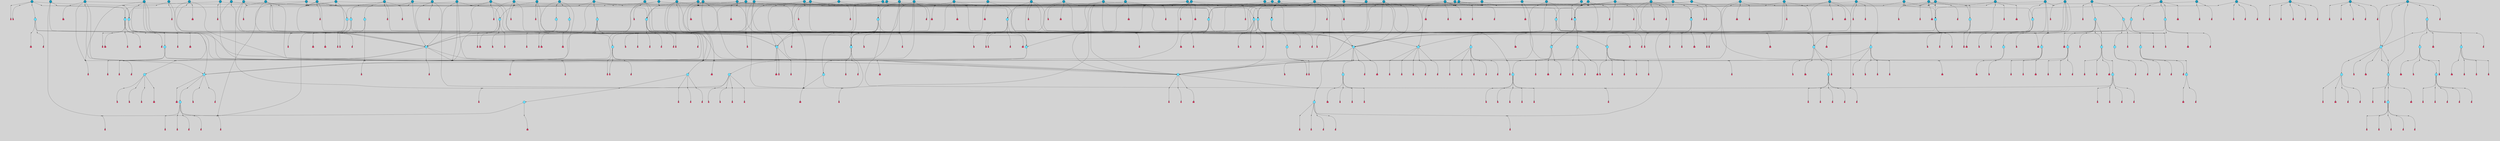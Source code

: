 // File exported with GEGELATI v1.3.1
// On the 2024-04-08 17:44:24
// With the File::TPGGraphDotExporter
digraph{
	graph[pad = "0.212, 0.055" bgcolor = lightgray]
	node[shape=circle style = filled label = ""]
		T4 [fillcolor="#66ddff"]
		T9 [fillcolor="#66ddff"]
		T27 [fillcolor="#66ddff"]
		T54 [fillcolor="#66ddff"]
		T111 [fillcolor="#66ddff"]
		T129 [fillcolor="#66ddff"]
		T195 [fillcolor="#66ddff"]
		T212 [fillcolor="#66ddff"]
		T242 [fillcolor="#66ddff"]
		T318 [fillcolor="#1199bb"]
		T323 [fillcolor="#66ddff"]
		T324 [fillcolor="#66ddff"]
		T327 [fillcolor="#66ddff"]
		T650 [fillcolor="#1199bb"]
		T651 [fillcolor="#66ddff"]
		T652 [fillcolor="#66ddff"]
		T653 [fillcolor="#66ddff"]
		T713 [fillcolor="#66ddff"]
		T728 [fillcolor="#1199bb"]
		T729 [fillcolor="#66ddff"]
		T730 [fillcolor="#66ddff"]
		T731 [fillcolor="#66ddff"]
		T766 [fillcolor="#1199bb"]
		T789 [fillcolor="#1199bb"]
		T790 [fillcolor="#66ddff"]
		T791 [fillcolor="#66ddff"]
		T792 [fillcolor="#66ddff"]
		T793 [fillcolor="#1199bb"]
		T794 [fillcolor="#66ddff"]
		T795 [fillcolor="#66ddff"]
		T796 [fillcolor="#66ddff"]
		T804 [fillcolor="#66ddff"]
		T829 [fillcolor="#66ddff"]
		T845 [fillcolor="#66ddff"]
		T846 [fillcolor="#66ddff"]
		T847 [fillcolor="#1199bb"]
		T848 [fillcolor="#66ddff"]
		T849 [fillcolor="#66ddff"]
		T850 [fillcolor="#66ddff"]
		T786 [fillcolor="#66ddff"]
		T851 [fillcolor="#66ddff"]
		T852 [fillcolor="#66ddff"]
		T853 [fillcolor="#66ddff"]
		T854 [fillcolor="#66ddff"]
		T855 [fillcolor="#66ddff"]
		T856 [fillcolor="#66ddff"]
		T862 [fillcolor="#1199bb"]
		T920 [fillcolor="#66ddff"]
		T921 [fillcolor="#1199bb"]
		T923 [fillcolor="#66ddff"]
		T924 [fillcolor="#66ddff"]
		T925 [fillcolor="#66ddff"]
		T926 [fillcolor="#66ddff"]
		T928 [fillcolor="#66ddff"]
		T930 [fillcolor="#1199bb"]
		T932 [fillcolor="#66ddff"]
		T933 [fillcolor="#66ddff"]
		T977 [fillcolor="#1199bb"]
		T1000 [fillcolor="#66ddff"]
		T1001 [fillcolor="#66ddff"]
		T1002 [fillcolor="#66ddff"]
		T1003 [fillcolor="#66ddff"]
		T1005 [fillcolor="#66ddff"]
		T1006 [fillcolor="#66ddff"]
		T1009 [fillcolor="#1199bb"]
		T1011 [fillcolor="#1199bb"]
		T1012 [fillcolor="#1199bb"]
		T1017 [fillcolor="#1199bb"]
		T1019 [fillcolor="#1199bb"]
		T1033 [fillcolor="#1199bb"]
		T1039 [fillcolor="#1199bb"]
		T1044 [fillcolor="#1199bb"]
		T1048 [fillcolor="#1199bb"]
		T1050 [fillcolor="#1199bb"]
		T1054 [fillcolor="#1199bb"]
		T1055 [fillcolor="#1199bb"]
		T1062 [fillcolor="#1199bb"]
		T1068 [fillcolor="#1199bb"]
		T1069 [fillcolor="#1199bb"]
		T1079 [fillcolor="#66ddff"]
		T1090 [fillcolor="#1199bb"]
		T1091 [fillcolor="#1199bb"]
		T1097 [fillcolor="#1199bb"]
		T1098 [fillcolor="#1199bb"]
		T1099 [fillcolor="#1199bb"]
		T1100 [fillcolor="#1199bb"]
		T1101 [fillcolor="#1199bb"]
		T1102 [fillcolor="#1199bb"]
		T1103 [fillcolor="#1199bb"]
		T1104 [fillcolor="#1199bb"]
		T1105 [fillcolor="#1199bb"]
		T1106 [fillcolor="#1199bb"]
		T1108 [fillcolor="#1199bb"]
		T1109 [fillcolor="#1199bb"]
		T1110 [fillcolor="#1199bb"]
		T1111 [fillcolor="#1199bb"]
		T1113 [fillcolor="#1199bb"]
		T1115 [fillcolor="#1199bb"]
		T1118 [fillcolor="#1199bb"]
		T1119 [fillcolor="#1199bb"]
		T1120 [fillcolor="#1199bb"]
		T1121 [fillcolor="#1199bb"]
		T1122 [fillcolor="#1199bb"]
		T1123 [fillcolor="#1199bb"]
		T1124 [fillcolor="#1199bb"]
		T1125 [fillcolor="#1199bb"]
		T1126 [fillcolor="#1199bb"]
		T1128 [fillcolor="#1199bb"]
		T1129 [fillcolor="#1199bb"]
		T1130 [fillcolor="#1199bb"]
		T1134 [fillcolor="#66ddff"]
		T1135 [fillcolor="#66ddff"]
		T1136 [fillcolor="#1199bb"]
		T1137 [fillcolor="#66ddff"]
		T1138 [fillcolor="#66ddff"]
		T1139 [fillcolor="#66ddff"]
		T1140 [fillcolor="#66ddff"]
		T1141 [fillcolor="#66ddff"]
		T1142 [fillcolor="#66ddff"]
		T1143 [fillcolor="#66ddff"]
		T1144 [fillcolor="#66ddff"]
		T1145 [fillcolor="#66ddff"]
		T1146 [fillcolor="#1199bb"]
		T1147 [fillcolor="#66ddff"]
		T1148 [fillcolor="#66ddff"]
		T1149 [fillcolor="#66ddff"]
		T1150 [fillcolor="#66ddff"]
		T1151 [fillcolor="#66ddff"]
		T1152 [fillcolor="#1199bb"]
		T1153 [fillcolor="#1199bb"]
		T1156 [fillcolor="#1199bb"]
		T1157 [fillcolor="#1199bb"]
		T1158 [fillcolor="#1199bb"]
		T1159 [fillcolor="#1199bb"]
		T1160 [fillcolor="#1199bb"]
		T1161 [fillcolor="#1199bb"]
		T1162 [fillcolor="#1199bb"]
		T1163 [fillcolor="#1199bb"]
		T1164 [fillcolor="#1199bb"]
		T1165 [fillcolor="#1199bb"]
		T1166 [fillcolor="#1199bb"]
		T1167 [fillcolor="#1199bb"]
		T1168 [fillcolor="#1199bb"]
		T1169 [fillcolor="#1199bb"]
		T1170 [fillcolor="#1199bb"]
		T1171 [fillcolor="#1199bb"]
		T1172 [fillcolor="#1199bb"]
		T1173 [fillcolor="#1199bb"]
		T1174 [fillcolor="#1199bb"]
		T1175 [fillcolor="#1199bb"]
		T1176 [fillcolor="#1199bb"]
		P20681 [fillcolor="#cccccc" shape=point] //7|
		I20681 [shape=box style=invis label="0|2&2|4#2|6&#92;n5|3&0|6#0|1&#92;n4|7&2|6#0|5&#92;n7|6&0|7#0|5&#92;n10|7&2|2#1|1&#92;n"]
		P20681 -> I20681[style=invis]
		A14516 [fillcolor="#ff3366" shape=box margin=0.03 width=0 height=0 label="4"]
		T4 -> P20681 -> A14516
		P20682 [fillcolor="#cccccc" shape=point] //0|
		I20682 [shape=box style=invis label="2|5&0|1#0|6&#92;n6|1&2|2#2|7&#92;n8|0&0|3#1|4&#92;n4|3&2|5#2|4&#92;n8|1&2|4#0|0&#92;n6|6&0|1#2|6&#92;n11|7&2|4#2|5&#92;n6|2&2|4#0|2&#92;n8|5&2|4#2|4&#92;n2|1&2|1#2|2&#92;n2|7&2|5#2|6&#92;n9|7&0|5#0|4&#92;n1|2&0|5#2|6&#92;n4|2&2|3#2|7&#92;n3|3&2|1#0|2&#92;n"]
		P20682 -> I20682[style=invis]
		A14517 [fillcolor="#ff3366" shape=box margin=0.03 width=0 height=0 label="5"]
		T4 -> P20682 -> A14517
		P20683 [fillcolor="#cccccc" shape=point] //-6|
		I20683 [shape=box style=invis label="11|1&0|7#2|0&#92;n10|4&0|1#1|0&#92;n4|3&2|4#2|1&#92;n0|5&2|0#0|0&#92;n6|1&0|0#0|3&#92;n8|2&2|0#0|4&#92;n11|4&2|0#1|6&#92;n7|0&2|6#2|3&#92;n5|3&2|6#2|0&#92;n2|0&2|0#0|4&#92;n"]
		P20683 -> I20683[style=invis]
		A14518 [fillcolor="#ff3366" shape=box margin=0.03 width=0 height=0 label="9"]
		T9 -> P20683 -> A14518
		P20684 [fillcolor="#cccccc" shape=point] //2|
		I20684 [shape=box style=invis label="6|3&2|7#1|4&#92;n8|6&0|0#2|5&#92;n2|1&0|2#0|3&#92;n8|7&0|6#0|4&#92;n2|1&2|0#0|1&#92;n0|0&2|2#2|3&#92;n6|6&0|7#2|1&#92;n6|1&0|7#2|6&#92;n5|4&2|7#0|4&#92;n0|3&0|4#2|0&#92;n11|0&2|0#2|5&#92;n4|5&2|5#2|4&#92;n5|7&0|6#0|4&#92;n9|7&2|5#0|3&#92;n5|4&2|1#0|3&#92;n5|3&0|1#1|7&#92;n0|4&0|3#2|5&#92;n"]
		P20684 -> I20684[style=invis]
		A14519 [fillcolor="#ff3366" shape=box margin=0.03 width=0 height=0 label="10"]
		T9 -> P20684 -> A14519
		P20685 [fillcolor="#cccccc" shape=point] //-3|
		I20685 [shape=box style=invis label="8|1&2|3#0|5&#92;n0|6&0|5#0|5&#92;n3|7&2|1#0|6&#92;n3|5&0|1#0|0&#92;n9|5&2|0#0|4&#92;n3|5&0|2#0|3&#92;n10|6&2|4#1|0&#92;n9|4&2|7#2|6&#92;n1|7&2|5#2|2&#92;n"]
		P20685 -> I20685[style=invis]
		A14520 [fillcolor="#ff3366" shape=box margin=0.03 width=0 height=0 label="5"]
		T4 -> P20685 -> A14520
		P20686 [fillcolor="#cccccc" shape=point] //2|
		I20686 [shape=box style=invis label="9|1&2|3#0|1&#92;n5|2&2|0#2|4&#92;n3|6&2|5#2|7&#92;n7|0&2|5#0|4&#92;n1|2&0|3#0|5&#92;n7|3&2|7#0|0&#92;n"]
		P20686 -> I20686[style=invis]
		A14521 [fillcolor="#ff3366" shape=box margin=0.03 width=0 height=0 label="2"]
		T27 -> P20686 -> A14521
		P20687 [fillcolor="#cccccc" shape=point] //-6|
		I20687 [shape=box style=invis label="7|5&0|4#0|4&#92;n11|0&2|5#2|1&#92;n"]
		P20687 -> I20687[style=invis]
		A14522 [fillcolor="#ff3366" shape=box margin=0.03 width=0 height=0 label="3"]
		T27 -> P20687 -> A14522
		P20688 [fillcolor="#cccccc" shape=point] //3|
		I20688 [shape=box style=invis label="7|6&2|4#0|2&#92;n10|3&2|7#1|4&#92;n11|6&0|4#0|1&#92;n7|1&0|0#2|6&#92;n7|6&0|3#2|6&#92;n4|0&2|6#0|1&#92;n4|4&2|5#0|2&#92;n4|6&0|4#2|7&#92;n10|0&2|3#1|5&#92;n2|6&0|5#0|2&#92;n1|0&2|3#0|7&#92;n1|6&2|0#0|5&#92;n6|2&0|1#0|7&#92;n9|2&0|3#2|7&#92;n5|3&0|6#0|6&#92;n1|7&2|5#2|3&#92;n8|1&2|7#0|6&#92;n1|0&2|5#2|1&#92;n7|1&2|2#2|5&#92;n7|4&2|6#0|3&#92;n"]
		P20688 -> I20688[style=invis]
		A14523 [fillcolor="#ff3366" shape=box margin=0.03 width=0 height=0 label="4"]
		T27 -> P20688 -> A14523
		T27 -> P20682
		P20689 [fillcolor="#cccccc" shape=point] //0|
		I20689 [shape=box style=invis label="4|0&0|3#2|7&#92;n10|2&0|3#1|7&#92;n3|5&0|2#0|3&#92;n4|5&0|0#2|1&#92;n10|7&2|0#1|2&#92;n5|3&2|3#1|6&#92;n9|5&2|0#0|4&#92;n5|4&2|7#0|2&#92;n10|3&2|7#1|4&#92;n7|2&0|1#2|6&#92;n8|6&0|5#0|5&#92;n8|7&2|3#0|5&#92;n2|6&2|4#0|0&#92;n"]
		P20689 -> I20689[style=invis]
		A14524 [fillcolor="#ff3366" shape=box margin=0.03 width=0 height=0 label="5"]
		T27 -> P20689 -> A14524
		P20690 [fillcolor="#cccccc" shape=point] //8|
		I20690 [shape=box style=invis label="9|0&0|1#2|0&#92;n10|1&2|5#1|4&#92;n8|2&2|6#0|4&#92;n2|4&2|5#2|3&#92;n4|2&2|2#0|2&#92;n7|5&0|2#0|0&#92;n8|2&2|1#1|3&#92;n8|7&0|7#2|1&#92;n1|1&0|0#0|7&#92;n5|6&2|5#1|0&#92;n6|6&2|5#0|0&#92;n11|4&0|3#2|6&#92;n4|2&2|4#0|7&#92;n5|6&0|1#2|0&#92;n11|3&0|2#0|7&#92;n"]
		P20690 -> I20690[style=invis]
		A14525 [fillcolor="#ff3366" shape=box margin=0.03 width=0 height=0 label="6"]
		T54 -> P20690 -> A14525
		P20691 [fillcolor="#cccccc" shape=point] //5|
		I20691 [shape=box style=invis label="3|0&2|0#0|1&#92;n3|0&0|7#0|1&#92;n5|3&0|2#2|6&#92;n4|4&2|4#2|6&#92;n11|2&0|7#1|6&#92;n2|7&2|2#2|5&#92;n9|3&2|6#2|7&#92;n7|7&0|0#0|4&#92;n6|1&2|4#2|3&#92;n5|4&2|0#1|6&#92;n1|3&0|7#0|4&#92;n"]
		P20691 -> I20691[style=invis]
		A14526 [fillcolor="#ff3366" shape=box margin=0.03 width=0 height=0 label="7"]
		T54 -> P20691 -> A14526
		P20692 [fillcolor="#cccccc" shape=point] //-10|
		I20692 [shape=box style=invis label="3|6&0|0#0|4&#92;n4|1&2|4#0|1&#92;n5|1&0|1#0|4&#92;n5|5&2|6#0|5&#92;n6|5&0|6#0|3&#92;n11|1&2|0#0|1&#92;n0|7&2|0#0|3&#92;n1|2&0|6#0|1&#92;n8|0&0|4#2|0&#92;n0|4&0|7#2|7&#92;n7|0&2|7#1|3&#92;n3|1&0|5#2|5&#92;n5|1&0|4#0|3&#92;n2|2&0|2#0|0&#92;n8|3&0|1#0|7&#92;n3|0&0|3#0|5&#92;n7|2&0|5#2|0&#92;n6|3&2|7#1|5&#92;n4|7&2|7#2|1&#92;n"]
		P20692 -> I20692[style=invis]
		A14527 [fillcolor="#ff3366" shape=box margin=0.03 width=0 height=0 label="14"]
		T54 -> P20692 -> A14527
		P20693 [fillcolor="#cccccc" shape=point] //5|
		I20693 [shape=box style=invis label="0|5&2|3#0|1&#92;n0|6&2|1#2|4&#92;n6|2&2|6#0|7&#92;n7|4&0|3#0|1&#92;n5|4&0|7#1|6&#92;n9|1&0|5#2|2&#92;n6|3&2|3#1|7&#92;n11|7&2|4#1|6&#92;n2|5&0|1#0|0&#92;n4|7&0|0#0|2&#92;n6|2&0|6#0|0&#92;n2|1&2|6#2|4&#92;n10|0&2|0#1|0&#92;n6|6&2|4#0|6&#92;n"]
		P20693 -> I20693[style=invis]
		A14528 [fillcolor="#ff3366" shape=box margin=0.03 width=0 height=0 label="8"]
		T54 -> P20693 -> A14528
		P20694 [fillcolor="#cccccc" shape=point] //-5|
		I20694 [shape=box style=invis label="0|0&2|3#0|2&#92;n10|5&0|6#1|3&#92;n7|3&0|6#2|3&#92;n3|4&0|6#0|6&#92;n10|5&0|2#1|1&#92;n5|0&0|1#0|3&#92;n6|6&2|5#1|5&#92;n7|4&0|2#1|7&#92;n5|7&0|1#2|5&#92;n1|5&0|0#0|3&#92;n7|5&2|1#2|6&#92;n9|0&0|2#0|0&#92;n4|0&2|4#0|0&#92;n4|6&0|0#2|3&#92;n3|1&0|6#2|5&#92;n7|7&2|1#2|3&#92;n9|4&2|2#0|6&#92;n"]
		P20694 -> I20694[style=invis]
		T111 -> P20694 -> T9
		P20695 [fillcolor="#cccccc" shape=point] //7|
		I20695 [shape=box style=invis label="7|4&2|1#2|0&#92;n4|1&2|4#2|3&#92;n5|0&2|0#2|2&#92;n6|1&2|4#2|6&#92;n"]
		P20695 -> I20695[style=invis]
		A14529 [fillcolor="#ff3366" shape=box margin=0.03 width=0 height=0 label="9"]
		T111 -> P20695 -> A14529
		P20696 [fillcolor="#cccccc" shape=point] //2|
		I20696 [shape=box style=invis label="3|0&2|0#0|1&#92;n11|2&0|7#1|6&#92;n8|7&2|4#0|5&#92;n5|3&0|2#2|6&#92;n4|4&2|4#2|6&#92;n3|0&0|7#0|1&#92;n2|7&2|2#2|5&#92;n9|3&2|6#2|7&#92;n7|7&0|0#0|4&#92;n6|1&2|4#1|3&#92;n5|4&2|0#1|6&#92;n1|3&0|7#0|4&#92;n"]
		P20696 -> I20696[style=invis]
		A14530 [fillcolor="#ff3366" shape=box margin=0.03 width=0 height=0 label="7"]
		T111 -> P20696 -> A14530
		T111 -> P20683
		T129 -> P20690
		T129 -> P20691
		P20697 [fillcolor="#cccccc" shape=point] //10|
		I20697 [shape=box style=invis label="4|5&2|7#2|1&#92;n1|7&2|3#0|6&#92;n3|5&2|2#0|3&#92;n10|3&0|7#1|4&#92;n7|1&0|4#2|6&#92;n10|2&0|3#1|7&#92;n9|5&2|0#0|4&#92;n4|0&0|3#2|7&#92;n11|4&2|6#1|2&#92;n5|4&2|7#0|2&#92;n2|6&2|4#0|0&#92;n6|5&0|7#2|1&#92;n5|3&2|3#1|6&#92;n10|7&2|0#1|2&#92;n"]
		P20697 -> I20697[style=invis]
		A14531 [fillcolor="#ff3366" shape=box margin=0.03 width=0 height=0 label="5"]
		T129 -> P20697 -> A14531
		P20698 [fillcolor="#cccccc" shape=point] //5|
		I20698 [shape=box style=invis label="9|4&2|3#1|3&#92;n0|4&2|4#0|5&#92;n6|1&2|6#2|5&#92;n4|0&0|5#2|0&#92;n"]
		P20698 -> I20698[style=invis]
		A14532 [fillcolor="#ff3366" shape=box margin=0.03 width=0 height=0 label="7"]
		T129 -> P20698 -> A14532
		P20699 [fillcolor="#cccccc" shape=point] //6|
		I20699 [shape=box style=invis label="9|4&2|7#0|6&#92;n8|4&0|1#1|0&#92;n1|3&0|0#2|1&#92;n2|4&0|6#2|2&#92;n5|1&2|5#0|7&#92;n3|0&0|3#2|6&#92;n2|2&2|6#0|2&#92;n8|4&0|4#2|2&#92;n5|1&2|4#0|3&#92;n9|4&0|6#0|6&#92;n5|0&2|2#1|5&#92;n11|7&0|0#1|1&#92;n0|4&0|3#0|3&#92;n7|7&2|4#2|5&#92;n1|5&0|1#2|1&#92;n"]
		P20699 -> I20699[style=invis]
		A14533 [fillcolor="#ff3366" shape=box margin=0.03 width=0 height=0 label="1"]
		T129 -> P20699 -> A14533
		P20700 [fillcolor="#cccccc" shape=point] //5|
		I20700 [shape=box style=invis label="3|0&2|0#2|1&#92;n3|0&0|7#0|1&#92;n5|3&0|2#2|6&#92;n4|4&2|4#2|6&#92;n5|4&2|0#1|6&#92;n2|7&2|2#2|5&#92;n1|3&0|7#0|4&#92;n11|6&2|2#0|7&#92;n7|7&0|0#0|4&#92;n6|1&2|4#2|3&#92;n11|0&0|7#1|6&#92;n9|3&2|6#2|7&#92;n"]
		P20700 -> I20700[style=invis]
		A14534 [fillcolor="#ff3366" shape=box margin=0.03 width=0 height=0 label="7"]
		T195 -> P20700 -> A14534
		P20701 [fillcolor="#cccccc" shape=point] //4|
		I20701 [shape=box style=invis label="7|1&0|6#0|1&#92;n6|7&2|7#1|7&#92;n10|1&2|1#1|1&#92;n9|6&2|2#1|4&#92;n4|7&0|4#2|2&#92;n9|6&0|5#1|1&#92;n10|0&2|6#1|6&#92;n5|1&0|1#2|3&#92;n10|1&0|5#1|0&#92;n3|4&2|3#0|0&#92;n8|2&0|5#2|4&#92;n1|6&2|0#0|0&#92;n2|3&0|1#2|6&#92;n5|2&2|2#1|6&#92;n2|2&0|1#2|1&#92;n3|1&2|7#0|3&#92;n6|7&2|3#0|4&#92;n"]
		P20701 -> I20701[style=invis]
		A14535 [fillcolor="#ff3366" shape=box margin=0.03 width=0 height=0 label="10"]
		T195 -> P20701 -> A14535
		P20702 [fillcolor="#cccccc" shape=point] //-4|
		I20702 [shape=box style=invis label="0|4&0|0#2|7&#92;n8|5&2|4#2|4&#92;n4|3&2|5#2|4&#92;n11|7&2|2#2|5&#92;n6|5&2|2#2|7&#92;n3|2&0|7#0|7&#92;n3|3&2|1#0|3&#92;n2|6&0|3#2|5&#92;n0|1&2|6#2|2&#92;n8|2&0|0#1|6&#92;n0|7&0|5#0|4&#92;n9|5&0|3#2|7&#92;n2|7&2|5#2|6&#92;n9|0&2|0#0|1&#92;n1|2&2|4#0|2&#92;n"]
		P20702 -> I20702[style=invis]
		T195 -> P20702 -> T27
		P20703 [fillcolor="#cccccc" shape=point] //7|
		I20703 [shape=box style=invis label="7|4&2|7#0|4&#92;n4|6&0|1#2|5&#92;n2|1&2|3#0|0&#92;n4|3&2|0#0|1&#92;n0|0&2|7#2|7&#92;n7|7&0|5#2|3&#92;n5|0&2|1#2|2&#92;n10|0&0|4#1|2&#92;n4|4&0|7#0|0&#92;n6|7&0|2#0|1&#92;n1|4&2|5#0|4&#92;n"]
		P20703 -> I20703[style=invis]
		A14536 [fillcolor="#ff3366" shape=box margin=0.03 width=0 height=0 label="0"]
		T195 -> P20703 -> A14536
		P20704 [fillcolor="#cccccc" shape=point] //6|
		I20704 [shape=box style=invis label="9|4&2|7#0|6&#92;n8|4&0|1#1|0&#92;n1|3&0|0#2|1&#92;n2|4&0|6#2|2&#92;n5|1&2|5#0|7&#92;n3|0&0|3#2|6&#92;n2|2&2|6#0|2&#92;n8|4&0|4#2|2&#92;n5|1&2|4#0|3&#92;n9|4&0|6#0|6&#92;n5|0&2|2#1|5&#92;n11|7&0|0#1|1&#92;n0|4&0|3#0|3&#92;n7|7&2|4#2|5&#92;n1|5&0|1#2|1&#92;n"]
		P20704 -> I20704[style=invis]
		A14537 [fillcolor="#ff3366" shape=box margin=0.03 width=0 height=0 label="1"]
		T212 -> P20704 -> A14537
		P20705 [fillcolor="#cccccc" shape=point] //5|
		I20705 [shape=box style=invis label="9|4&2|3#1|3&#92;n0|4&2|4#0|5&#92;n6|1&2|6#2|5&#92;n4|0&0|5#2|0&#92;n"]
		P20705 -> I20705[style=invis]
		A14538 [fillcolor="#ff3366" shape=box margin=0.03 width=0 height=0 label="7"]
		T212 -> P20705 -> A14538
		P20706 [fillcolor="#cccccc" shape=point] //5|
		I20706 [shape=box style=invis label="3|0&2|0#0|1&#92;n3|0&0|7#0|1&#92;n5|3&0|2#2|6&#92;n4|4&2|4#2|6&#92;n11|2&0|7#1|6&#92;n2|7&2|2#2|5&#92;n9|3&2|6#2|7&#92;n7|7&0|0#0|4&#92;n6|1&2|4#2|3&#92;n5|4&2|0#1|6&#92;n1|3&0|7#0|4&#92;n"]
		P20706 -> I20706[style=invis]
		A14539 [fillcolor="#ff3366" shape=box margin=0.03 width=0 height=0 label="7"]
		T212 -> P20706 -> A14539
		P20707 [fillcolor="#cccccc" shape=point] //8|
		I20707 [shape=box style=invis label="9|0&0|1#2|0&#92;n10|1&2|5#1|4&#92;n8|2&2|6#0|4&#92;n2|4&2|5#2|3&#92;n4|2&2|2#0|2&#92;n7|5&0|2#0|0&#92;n8|2&2|1#1|3&#92;n8|7&0|7#2|1&#92;n1|1&0|0#0|7&#92;n5|6&2|5#1|0&#92;n6|6&2|5#0|0&#92;n11|4&0|3#2|6&#92;n4|2&2|4#0|7&#92;n5|6&0|1#2|0&#92;n11|3&0|2#0|7&#92;n"]
		P20707 -> I20707[style=invis]
		A14540 [fillcolor="#ff3366" shape=box margin=0.03 width=0 height=0 label="6"]
		T212 -> P20707 -> A14540
		P20708 [fillcolor="#cccccc" shape=point] //10|
		I20708 [shape=box style=invis label="4|5&2|7#2|1&#92;n1|7&2|3#0|6&#92;n3|5&2|2#0|3&#92;n10|3&0|7#1|4&#92;n7|1&0|4#2|6&#92;n10|2&0|3#1|7&#92;n9|5&2|0#0|4&#92;n4|0&0|3#2|7&#92;n11|4&2|6#1|2&#92;n5|4&2|7#0|2&#92;n2|6&2|4#0|0&#92;n6|5&0|7#2|1&#92;n5|3&2|3#1|6&#92;n10|7&2|0#1|2&#92;n"]
		P20708 -> I20708[style=invis]
		A14541 [fillcolor="#ff3366" shape=box margin=0.03 width=0 height=0 label="5"]
		T212 -> P20708 -> A14541
		P20709 [fillcolor="#cccccc" shape=point] //5|
		I20709 [shape=box style=invis label="1|6&2|7#0|7&#92;n9|2&2|7#2|2&#92;n10|2&0|7#1|3&#92;n5|3&0|7#0|7&#92;n7|0&2|7#2|2&#92;n1|6&2|3#0|0&#92;n2|3&2|3#2|2&#92;n"]
		P20709 -> I20709[style=invis]
		A14542 [fillcolor="#ff3366" shape=box margin=0.03 width=0 height=0 label="7"]
		T242 -> P20709 -> A14542
		P20710 [fillcolor="#cccccc" shape=point] //-8|
		I20710 [shape=box style=invis label="7|5&0|2#2|1&#92;n1|0&2|6#0|0&#92;n7|1&2|6#1|1&#92;n8|7&0|3#1|6&#92;n3|7&2|3#2|4&#92;n"]
		P20710 -> I20710[style=invis]
		A14543 [fillcolor="#ff3366" shape=box margin=0.03 width=0 height=0 label="2"]
		T242 -> P20710 -> A14543
		P20711 [fillcolor="#cccccc" shape=point] //-3|
		I20711 [shape=box style=invis label="1|1&2|1#0|1&#92;n1|4&0|0#2|4&#92;n11|0&2|3#0|2&#92;n11|6&0|4#0|1&#92;n5|2&0|6#1|5&#92;n3|7&2|6#2|7&#92;n7|7&0|1#2|1&#92;n9|5&2|2#2|0&#92;n6|5&2|6#1|4&#92;n0|7&0|5#2|4&#92;n8|1&0|0#2|3&#92;n0|5&0|3#0|5&#92;n2|0&2|4#0|5&#92;n7|5&2|7#1|3&#92;n8|3&0|0#1|2&#92;n"]
		P20711 -> I20711[style=invis]
		A14544 [fillcolor="#ff3366" shape=box margin=0.03 width=0 height=0 label="1"]
		T242 -> P20711 -> A14544
		P20712 [fillcolor="#cccccc" shape=point] //5|
		I20712 [shape=box style=invis label="11|7&2|0#1|7&#92;n1|5&2|4#2|4&#92;n4|3&0|1#0|5&#92;n1|6&0|0#0|4&#92;n8|6&2|4#0|0&#92;n4|0&2|0#0|5&#92;n10|4&2|0#1|0&#92;n4|4&0|5#0|1&#92;n0|7&2|1#0|5&#92;n0|6&2|3#2|0&#92;n9|6&2|5#1|3&#92;n"]
		P20712 -> I20712[style=invis]
		T318 -> P20712 -> T195
		P20713 [fillcolor="#cccccc" shape=point] //-9|
		I20713 [shape=box style=invis label="4|7&2|6#0|5&#92;n11|3&0|2#2|6&#92;n10|2&2|4#1|6&#92;n3|0&2|6#2|7&#92;n4|3&0|5#0|7&#92;n2|3&0|7#0|7&#92;n10|6&0|7#1|5&#92;n10|1&2|2#1|1&#92;n1|7&0|3#2|6&#92;n"]
		P20713 -> I20713[style=invis]
		A14545 [fillcolor="#ff3366" shape=box margin=0.03 width=0 height=0 label="4"]
		T318 -> P20713 -> A14545
		P20714 [fillcolor="#cccccc" shape=point] //7|
		I20714 [shape=box style=invis label="7|2&0|4#1|3&#92;n7|7&0|0#0|4&#92;n4|4&2|4#2|6&#92;n2|3&2|2#2|5&#92;n8|0&0|2#2|1&#92;n9|3&2|6#2|7&#92;n6|4&2|4#2|3&#92;n3|3&2|0#0|1&#92;n6|4&2|0#1|6&#92;n5|3&0|7#0|4&#92;n"]
		P20714 -> I20714[style=invis]
		A14546 [fillcolor="#ff3366" shape=box margin=0.03 width=0 height=0 label="7"]
		T318 -> P20714 -> A14546
		P20715 [fillcolor="#cccccc" shape=point] //-6|
		I20715 [shape=box style=invis label="9|0&2|0#0|1&#92;n3|2&0|2#0|3&#92;n5|4&0|5#1|7&#92;n2|1&0|4#0|3&#92;n9|2&2|0#2|4&#92;n7|6&0|4#0|2&#92;n2|3&0|6#2|6&#92;n1|2&0|3#2|0&#92;n"]
		P20715 -> I20715[style=invis]
		T318 -> P20715 -> T54
		P20716 [fillcolor="#cccccc" shape=point] //-2|
		I20716 [shape=box style=invis label="1|3&0|2#0|7&#92;n6|1&0|7#0|0&#92;n6|1&2|4#1|7&#92;n3|0&2|3#0|3&#92;n0|2&0|7#2|6&#92;n"]
		P20716 -> I20716[style=invis]
		T318 -> P20716 -> T195
		P20717 [fillcolor="#cccccc" shape=point] //-9|
		I20717 [shape=box style=invis label="2|0&2|0#2|1&#92;n4|4&2|4#2|6&#92;n9|1&0|3#1|7&#92;n5|3&0|2#2|6&#92;n2|7&2|2#2|5&#92;n5|4&2|0#1|6&#92;n3|0&0|7#0|1&#92;n1|3&0|7#0|4&#92;n11|6&2|2#0|7&#92;n7|7&0|0#0|4&#92;n11|0&0|7#1|6&#92;n9|3&2|6#2|7&#92;n"]
		P20717 -> I20717[style=invis]
		A14547 [fillcolor="#ff3366" shape=box margin=0.03 width=0 height=0 label="7"]
		T323 -> P20717 -> A14547
		P20718 [fillcolor="#cccccc" shape=point] //-4|
		I20718 [shape=box style=invis label="4|1&0|4#2|6&#92;n1|2&2|2#2|0&#92;n1|2&2|0#0|6&#92;n8|4&2|3#2|5&#92;n5|5&2|1#1|0&#92;n"]
		P20718 -> I20718[style=invis]
		A14548 [fillcolor="#ff3366" shape=box margin=0.03 width=0 height=0 label="12"]
		T324 -> P20718 -> A14548
		P20719 [fillcolor="#cccccc" shape=point] //8|
		I20719 [shape=box style=invis label="9|7&0|5#2|5&#92;n3|3&2|3#0|2&#92;n9|5&2|2#1|0&#92;n2|3&0|6#0|3&#92;n4|4&2|5#2|7&#92;n11|3&2|0#1|5&#92;n6|6&2|1#2|2&#92;n4|6&0|1#2|2&#92;n2|5&2|7#2|2&#92;n7|7&2|2#2|3&#92;n6|5&0|3#2|6&#92;n6|7&0|6#0|2&#92;n"]
		P20719 -> I20719[style=invis]
		A14549 [fillcolor="#ff3366" shape=box margin=0.03 width=0 height=0 label="14"]
		T323 -> P20719 -> A14549
		P20720 [fillcolor="#cccccc" shape=point] //-8|
		I20720 [shape=box style=invis label="7|5&0|4#2|4&#92;n"]
		P20720 -> I20720[style=invis]
		A14550 [fillcolor="#ff3366" shape=box margin=0.03 width=0 height=0 label="3"]
		T323 -> P20720 -> A14550
		P20721 [fillcolor="#cccccc" shape=point] //4|
		I20721 [shape=box style=invis label="4|3&0|6#0|3&#92;n5|7&2|3#2|2&#92;n5|6&0|7#1|2&#92;n1|4&2|6#0|3&#92;n8|4&2|1#2|5&#92;n9|5&2|4#1|4&#92;n2|4&0|5#0|7&#92;n10|0&0|6#1|3&#92;n3|0&0|6#0|2&#92;n2|7&2|7#2|6&#92;n5|2&0|5#1|5&#92;n10|4&2|5#1|7&#92;n4|0&0|4#2|4&#92;n11|1&0|4#2|6&#92;n10|6&2|0#1|4&#92;n9|7&0|3#1|4&#92;n4|5&2|7#0|6&#92;n11|5&2|6#2|3&#92;n0|3&0|5#0|1&#92;n"]
		P20721 -> I20721[style=invis]
		A14551 [fillcolor="#ff3366" shape=box margin=0.03 width=0 height=0 label="13"]
		T323 -> P20721 -> A14551
		P20722 [fillcolor="#cccccc" shape=point] //2|
		I20722 [shape=box style=invis label="4|1&0|4#2|6&#92;n5|5&2|1#1|0&#92;n1|0&2|0#0|6&#92;n8|4&2|3#2|5&#92;n"]
		P20722 -> I20722[style=invis]
		T323 -> P20722 -> T324
		P20723 [fillcolor="#cccccc" shape=point] //6|
		I20723 [shape=box style=invis label="3|0&2|7#2|2&#92;n3|2&0|4#2|5&#92;n5|1&0|2#1|0&#92;n8|7&0|1#2|0&#92;n8|5&0|3#0|6&#92;n0|2&0|2#2|3&#92;n1|5&2|5#0|5&#92;n5|6&0|6#0|7&#92;n6|7&0|0#2|6&#92;n1|2&2|3#0|0&#92;n7|7&2|3#0|4&#92;n0|7&2|7#0|6&#92;n1|0&2|2#2|7&#92;n4|4&0|1#0|0&#92;n"]
		P20723 -> I20723[style=invis]
		A14552 [fillcolor="#ff3366" shape=box margin=0.03 width=0 height=0 label="11"]
		T324 -> P20723 -> A14552
		P20724 [fillcolor="#cccccc" shape=point] //-4|
		I20724 [shape=box style=invis label="4|1&0|4#2|6&#92;n1|2&2|2#2|0&#92;n1|2&2|0#0|6&#92;n8|4&2|3#2|5&#92;n5|5&2|1#1|0&#92;n"]
		P20724 -> I20724[style=invis]
		A14553 [fillcolor="#ff3366" shape=box margin=0.03 width=0 height=0 label="12"]
		T327 -> P20724 -> A14553
		P20725 [fillcolor="#cccccc" shape=point] //6|
		I20725 [shape=box style=invis label="3|0&2|7#2|2&#92;n3|2&0|4#2|5&#92;n5|1&0|2#1|0&#92;n8|7&0|1#2|0&#92;n8|5&0|3#0|6&#92;n0|2&0|2#2|3&#92;n1|5&2|5#0|5&#92;n5|6&0|6#0|7&#92;n6|7&0|0#2|6&#92;n1|2&2|3#0|0&#92;n7|7&2|3#0|4&#92;n0|7&2|7#0|6&#92;n1|0&2|2#2|7&#92;n4|4&0|1#0|0&#92;n"]
		P20725 -> I20725[style=invis]
		A14554 [fillcolor="#ff3366" shape=box margin=0.03 width=0 height=0 label="11"]
		T327 -> P20725 -> A14554
		P20726 [fillcolor="#cccccc" shape=point] //-4|
		I20726 [shape=box style=invis label="4|1&0|4#2|6&#92;n1|2&2|2#2|0&#92;n1|2&2|0#0|6&#92;n8|4&2|3#2|5&#92;n5|5&2|1#1|0&#92;n"]
		P20726 -> I20726[style=invis]
		A14555 [fillcolor="#ff3366" shape=box margin=0.03 width=0 height=0 label="12"]
		T650 -> P20726 -> A14555
		P20727 [fillcolor="#cccccc" shape=point] //7|
		I20727 [shape=box style=invis label="7|4&2|7#0|4&#92;n4|6&0|1#2|5&#92;n2|1&2|3#0|0&#92;n4|3&2|0#0|1&#92;n0|0&2|7#2|7&#92;n7|7&0|5#2|3&#92;n5|0&2|1#2|2&#92;n10|0&0|4#1|2&#92;n4|4&0|7#0|0&#92;n6|7&0|2#0|1&#92;n1|4&2|5#0|4&#92;n"]
		P20727 -> I20727[style=invis]
		A14556 [fillcolor="#ff3366" shape=box margin=0.03 width=0 height=0 label="0"]
		T651 -> P20727 -> A14556
		P20728 [fillcolor="#cccccc" shape=point] //0|
		I20728 [shape=box style=invis label="4|0&0|3#2|7&#92;n10|2&0|3#1|7&#92;n3|5&0|2#0|3&#92;n4|5&0|0#2|1&#92;n10|7&2|0#1|2&#92;n5|3&2|3#1|6&#92;n9|5&2|0#0|4&#92;n5|4&2|7#0|2&#92;n10|3&2|7#1|4&#92;n7|2&0|1#2|6&#92;n8|6&0|5#0|5&#92;n8|7&2|3#0|5&#92;n2|6&2|4#0|0&#92;n"]
		P20728 -> I20728[style=invis]
		A14557 [fillcolor="#ff3366" shape=box margin=0.03 width=0 height=0 label="5"]
		T653 -> P20728 -> A14557
		P20729 [fillcolor="#cccccc" shape=point] //0|
		I20729 [shape=box style=invis label="2|5&0|1#0|6&#92;n6|1&2|2#2|7&#92;n8|0&0|3#1|4&#92;n4|3&2|5#2|4&#92;n8|1&2|4#0|0&#92;n6|6&0|1#2|6&#92;n11|7&2|4#2|5&#92;n6|2&2|4#0|2&#92;n8|5&2|4#2|4&#92;n2|1&2|1#2|2&#92;n2|7&2|5#2|6&#92;n9|7&0|5#0|4&#92;n1|2&0|5#2|6&#92;n4|2&2|3#2|7&#92;n3|3&2|1#0|2&#92;n"]
		P20729 -> I20729[style=invis]
		A14558 [fillcolor="#ff3366" shape=box margin=0.03 width=0 height=0 label="5"]
		T653 -> P20729 -> A14558
		P20730 [fillcolor="#cccccc" shape=point] //3|
		I20730 [shape=box style=invis label="7|6&2|4#0|2&#92;n10|3&2|7#1|4&#92;n11|6&0|4#0|1&#92;n7|1&0|0#2|6&#92;n7|6&0|3#2|6&#92;n4|0&2|6#0|1&#92;n4|4&2|5#0|2&#92;n4|6&0|4#2|7&#92;n10|0&2|3#1|5&#92;n2|6&0|5#0|2&#92;n1|0&2|3#0|7&#92;n1|6&2|0#0|5&#92;n6|2&0|1#0|7&#92;n9|2&0|3#2|7&#92;n5|3&0|6#0|6&#92;n1|7&2|5#2|3&#92;n8|1&2|7#0|6&#92;n1|0&2|5#2|1&#92;n7|1&2|2#2|5&#92;n7|4&2|6#0|3&#92;n"]
		P20730 -> I20730[style=invis]
		A14559 [fillcolor="#ff3366" shape=box margin=0.03 width=0 height=0 label="4"]
		T653 -> P20730 -> A14559
		P20731 [fillcolor="#cccccc" shape=point] //-9|
		I20731 [shape=box style=invis label="4|7&2|6#0|5&#92;n11|3&0|2#2|6&#92;n10|2&2|4#1|6&#92;n3|0&2|6#2|7&#92;n4|3&0|5#0|7&#92;n2|3&0|7#0|7&#92;n10|6&0|7#1|5&#92;n10|1&2|2#1|1&#92;n1|7&0|3#2|6&#92;n"]
		P20731 -> I20731[style=invis]
		A14560 [fillcolor="#ff3366" shape=box margin=0.03 width=0 height=0 label="4"]
		T650 -> P20731 -> A14560
		P20732 [fillcolor="#cccccc" shape=point] //8|
		I20732 [shape=box style=invis label="9|0&0|1#2|0&#92;n10|1&2|5#1|4&#92;n8|2&2|6#0|4&#92;n2|4&2|5#2|3&#92;n4|2&2|2#0|2&#92;n7|5&0|2#0|0&#92;n8|2&2|1#1|3&#92;n8|7&0|7#2|1&#92;n1|1&0|0#0|7&#92;n5|6&2|5#1|0&#92;n6|6&2|5#0|0&#92;n11|4&0|3#2|6&#92;n4|2&2|4#0|7&#92;n5|6&0|1#2|0&#92;n11|3&0|2#0|7&#92;n"]
		P20732 -> I20732[style=invis]
		A14561 [fillcolor="#ff3366" shape=box margin=0.03 width=0 height=0 label="6"]
		T652 -> P20732 -> A14561
		P20733 [fillcolor="#cccccc" shape=point] //-6|
		I20733 [shape=box style=invis label="9|0&2|0#0|1&#92;n3|2&0|2#0|3&#92;n5|4&0|5#1|7&#92;n2|1&0|4#0|3&#92;n9|2&2|0#2|4&#92;n7|6&0|4#0|2&#92;n2|3&0|6#2|6&#92;n1|2&0|3#2|0&#92;n"]
		P20733 -> I20733[style=invis]
		T650 -> P20733 -> T652
		P20734 [fillcolor="#cccccc" shape=point] //5|
		I20734 [shape=box style=invis label="3|0&2|0#0|1&#92;n3|0&0|7#0|1&#92;n5|3&0|2#2|6&#92;n4|4&2|4#2|6&#92;n11|2&0|7#1|6&#92;n2|7&2|2#2|5&#92;n9|3&2|6#2|7&#92;n7|7&0|0#0|4&#92;n6|1&2|4#2|3&#92;n5|4&2|0#1|6&#92;n1|3&0|7#0|4&#92;n"]
		P20734 -> I20734[style=invis]
		A14562 [fillcolor="#ff3366" shape=box margin=0.03 width=0 height=0 label="7"]
		T652 -> P20734 -> A14562
		P20735 [fillcolor="#cccccc" shape=point] //-10|
		I20735 [shape=box style=invis label="3|6&0|0#0|4&#92;n4|1&2|4#0|1&#92;n5|1&0|1#0|4&#92;n5|5&2|6#0|5&#92;n6|5&0|6#0|3&#92;n11|1&2|0#0|1&#92;n0|7&2|0#0|3&#92;n1|2&0|6#0|1&#92;n8|0&0|4#2|0&#92;n0|4&0|7#2|7&#92;n7|0&2|7#1|3&#92;n3|1&0|5#2|5&#92;n5|1&0|4#0|3&#92;n2|2&0|2#0|0&#92;n8|3&0|1#0|7&#92;n3|0&0|3#0|5&#92;n7|2&0|5#2|0&#92;n6|3&2|7#1|5&#92;n4|7&2|7#2|1&#92;n"]
		P20735 -> I20735[style=invis]
		A14563 [fillcolor="#ff3366" shape=box margin=0.03 width=0 height=0 label="14"]
		T652 -> P20735 -> A14563
		P20736 [fillcolor="#cccccc" shape=point] //5|
		I20736 [shape=box style=invis label="0|5&2|3#0|1&#92;n0|6&2|1#2|4&#92;n6|2&2|6#0|7&#92;n7|4&0|3#0|1&#92;n5|4&0|7#1|6&#92;n9|1&0|5#2|2&#92;n6|3&2|3#1|7&#92;n11|7&2|4#1|6&#92;n2|5&0|1#0|0&#92;n4|7&0|0#0|2&#92;n6|2&0|6#0|0&#92;n2|1&2|6#2|4&#92;n10|0&2|0#1|0&#92;n6|6&2|4#0|6&#92;n"]
		P20736 -> I20736[style=invis]
		A14564 [fillcolor="#ff3366" shape=box margin=0.03 width=0 height=0 label="8"]
		T652 -> P20736 -> A14564
		P20737 [fillcolor="#cccccc" shape=point] //-2|
		I20737 [shape=box style=invis label="1|3&0|2#0|7&#92;n6|1&0|7#0|0&#92;n6|1&2|4#1|7&#92;n3|0&2|3#0|3&#92;n0|2&0|7#2|6&#92;n"]
		P20737 -> I20737[style=invis]
		T650 -> P20737 -> T651
		P20738 [fillcolor="#cccccc" shape=point] //5|
		I20738 [shape=box style=invis label="3|0&2|0#2|1&#92;n3|0&0|7#0|1&#92;n5|3&0|2#2|6&#92;n4|4&2|4#2|6&#92;n5|4&2|0#1|6&#92;n2|7&2|2#2|5&#92;n1|3&0|7#0|4&#92;n11|6&2|2#0|7&#92;n7|7&0|0#0|4&#92;n6|1&2|4#2|3&#92;n11|0&0|7#1|6&#92;n9|3&2|6#2|7&#92;n"]
		P20738 -> I20738[style=invis]
		A14565 [fillcolor="#ff3366" shape=box margin=0.03 width=0 height=0 label="7"]
		T651 -> P20738 -> A14565
		P20739 [fillcolor="#cccccc" shape=point] //4|
		I20739 [shape=box style=invis label="7|1&0|6#0|1&#92;n6|7&2|7#1|7&#92;n10|1&2|1#1|1&#92;n9|6&2|2#1|4&#92;n4|7&0|4#2|2&#92;n9|6&0|5#1|1&#92;n10|0&2|6#1|6&#92;n5|1&0|1#2|3&#92;n10|1&0|5#1|0&#92;n3|4&2|3#0|0&#92;n8|2&0|5#2|4&#92;n1|6&2|0#0|0&#92;n2|3&0|1#2|6&#92;n5|2&2|2#1|6&#92;n2|2&0|1#2|1&#92;n3|1&2|7#0|3&#92;n6|7&2|3#0|4&#92;n"]
		P20739 -> I20739[style=invis]
		A14566 [fillcolor="#ff3366" shape=box margin=0.03 width=0 height=0 label="10"]
		T651 -> P20739 -> A14566
		P20740 [fillcolor="#cccccc" shape=point] //-1|
		I20740 [shape=box style=invis label="5|7&2|4#0|7&#92;n6|4&2|4#2|6&#92;n3|0&0|5#0|0&#92;n9|5&0|7#1|4&#92;n8|0&0|2#2|1&#92;n3|0&2|6#0|7&#92;n1|7&2|5#2|5&#92;n9|4&0|2#0|6&#92;n4|4&2|5#0|6&#92;n"]
		P20740 -> I20740[style=invis]
		A14567 [fillcolor="#ff3366" shape=box margin=0.03 width=0 height=0 label="7"]
		T650 -> P20740 -> A14567
		P20741 [fillcolor="#cccccc" shape=point] //-4|
		I20741 [shape=box style=invis label="0|4&0|0#2|7&#92;n8|5&2|4#2|4&#92;n4|3&2|5#2|4&#92;n11|7&2|2#2|5&#92;n6|5&2|2#2|7&#92;n3|2&0|7#0|7&#92;n3|3&2|1#0|3&#92;n2|6&0|3#2|5&#92;n0|1&2|6#2|2&#92;n8|2&0|0#1|6&#92;n0|7&0|5#0|4&#92;n9|5&0|3#2|7&#92;n2|7&2|5#2|6&#92;n9|0&2|0#0|1&#92;n1|2&2|4#0|2&#92;n"]
		P20741 -> I20741[style=invis]
		T651 -> P20741 -> T653
		P20742 [fillcolor="#cccccc" shape=point] //2|
		I20742 [shape=box style=invis label="9|1&2|3#0|1&#92;n5|2&2|0#2|4&#92;n3|6&2|5#2|7&#92;n7|0&2|5#0|4&#92;n1|2&0|3#0|5&#92;n7|3&2|7#0|0&#92;n"]
		P20742 -> I20742[style=invis]
		A14568 [fillcolor="#ff3366" shape=box margin=0.03 width=0 height=0 label="2"]
		T653 -> P20742 -> A14568
		P20743 [fillcolor="#cccccc" shape=point] //-6|
		I20743 [shape=box style=invis label="7|5&0|4#0|4&#92;n11|0&2|5#2|1&#92;n"]
		P20743 -> I20743[style=invis]
		A14569 [fillcolor="#ff3366" shape=box margin=0.03 width=0 height=0 label="3"]
		T653 -> P20743 -> A14569
		P20744 [fillcolor="#cccccc" shape=point] //-4|
		I20744 [shape=box style=invis label="11|1&0|2#0|6&#92;n3|0&2|3#0|5&#92;n"]
		P20744 -> I20744[style=invis]
		T713 -> P20744 -> T111
		P20745 [fillcolor="#cccccc" shape=point] //-3|
		I20745 [shape=box style=invis label="11|1&0|2#0|6&#92;n3|0&0|3#0|2&#92;n7|5&2|3#0|2&#92;n"]
		P20745 -> I20745[style=invis]
		T713 -> P20745 -> T111
		P20746 [fillcolor="#cccccc" shape=point] //-1|
		I20746 [shape=box style=invis label="5|6&2|7#2|1&#92;n2|0&0|6#2|3&#92;n1|7&0|6#0|4&#92;n10|0&0|7#1|5&#92;n7|1&2|0#1|7&#92;n2|5&2|3#0|5&#92;n3|1&0|0#0|3&#92;n9|3&0|6#1|7&#92;n1|7&0|6#2|6&#92;n"]
		P20746 -> I20746[style=invis]
		T713 -> P20746 -> T9
		P20747 [fillcolor="#cccccc" shape=point] //-6|
		I20747 [shape=box style=invis label="0|3&0|5#0|4&#92;n6|4&0|3#1|0&#92;n1|2&2|2#2|2&#92;n1|1&0|6#0|4&#92;n4|7&2|6#2|6&#92;n5|2&2|2#1|3&#92;n4|1&0|6#2|4&#92;n6|7&0|2#2|0&#92;n3|0&0|4#2|5&#92;n5|4&0|4#1|3&#92;n"]
		P20747 -> I20747[style=invis]
		A14570 [fillcolor="#ff3366" shape=box margin=0.03 width=0 height=0 label="2"]
		T713 -> P20747 -> A14570
		P20748 [fillcolor="#cccccc" shape=point] //-6|
		I20748 [shape=box style=invis label="11|0&2|0#1|1&#92;n3|6&0|6#0|0&#92;n1|4&0|0#2|4&#92;n1|3&0|0#2|1&#92;n7|5&2|2#1|3&#92;n11|7&2|6#1|7&#92;n5|2&0|6#1|5&#92;n9|5&0|6#0|3&#92;n2|2&2|7#0|5&#92;n9|3&2|2#2|0&#92;n11|0&2|7#0|1&#92;n1|1&2|0#0|1&#92;n6|6&0|6#1|2&#92;n11|5&2|7#2|4&#92;n2|0&2|7#2|5&#92;n2|4&2|2#0|0&#92;n6|1&2|1#1|7&#92;n10|7&2|5#1|6&#92;n9|7&0|1#0|3&#92;n"]
		P20748 -> I20748[style=invis]
		A14571 [fillcolor="#ff3366" shape=box margin=0.03 width=0 height=0 label="1"]
		T713 -> P20748 -> A14571
		P20749 [fillcolor="#cccccc" shape=point] //5|
		I20749 [shape=box style=invis label="0|5&2|3#0|1&#92;n0|6&2|1#2|4&#92;n6|2&2|6#0|7&#92;n7|4&0|3#0|1&#92;n5|4&0|7#1|6&#92;n9|1&0|5#2|2&#92;n6|3&2|3#1|7&#92;n11|7&2|4#1|6&#92;n2|5&0|1#0|0&#92;n4|7&0|0#0|2&#92;n6|2&0|6#0|0&#92;n2|1&2|6#2|4&#92;n10|0&2|0#1|0&#92;n6|6&2|4#0|6&#92;n"]
		P20749 -> I20749[style=invis]
		A14572 [fillcolor="#ff3366" shape=box margin=0.03 width=0 height=0 label="8"]
		T730 -> P20749 -> A14572
		P20750 [fillcolor="#cccccc" shape=point] //-10|
		I20750 [shape=box style=invis label="3|6&0|0#0|4&#92;n4|1&2|4#0|1&#92;n5|1&0|1#0|4&#92;n5|5&2|6#0|5&#92;n6|5&0|6#0|3&#92;n11|1&2|0#0|1&#92;n0|7&2|0#0|3&#92;n1|2&0|6#0|1&#92;n8|0&0|4#2|0&#92;n0|4&0|7#2|7&#92;n7|0&2|7#1|3&#92;n3|1&0|5#2|5&#92;n5|1&0|4#0|3&#92;n2|2&0|2#0|0&#92;n8|3&0|1#0|7&#92;n3|0&0|3#0|5&#92;n7|2&0|5#2|0&#92;n6|3&2|7#1|5&#92;n4|7&2|7#2|1&#92;n"]
		P20750 -> I20750[style=invis]
		A14573 [fillcolor="#ff3366" shape=box margin=0.03 width=0 height=0 label="14"]
		T730 -> P20750 -> A14573
		P20751 [fillcolor="#cccccc" shape=point] //5|
		I20751 [shape=box style=invis label="3|0&2|0#0|1&#92;n3|0&0|7#0|1&#92;n5|3&0|2#2|6&#92;n4|4&2|4#2|6&#92;n11|2&0|7#1|6&#92;n2|7&2|2#2|5&#92;n9|3&2|6#2|7&#92;n7|7&0|0#0|4&#92;n6|1&2|4#2|3&#92;n5|4&2|0#1|6&#92;n1|3&0|7#0|4&#92;n"]
		P20751 -> I20751[style=invis]
		A14574 [fillcolor="#ff3366" shape=box margin=0.03 width=0 height=0 label="7"]
		T730 -> P20751 -> A14574
		P20752 [fillcolor="#cccccc" shape=point] //-1|
		I20752 [shape=box style=invis label="5|7&2|4#0|7&#92;n6|4&2|4#2|6&#92;n3|0&0|5#0|0&#92;n9|5&0|7#1|4&#92;n8|0&0|2#2|1&#92;n3|0&2|6#0|7&#92;n1|7&2|5#2|5&#92;n9|4&0|2#0|6&#92;n4|4&2|5#0|6&#92;n"]
		P20752 -> I20752[style=invis]
		A14575 [fillcolor="#ff3366" shape=box margin=0.03 width=0 height=0 label="7"]
		T728 -> P20752 -> A14575
		P20753 [fillcolor="#cccccc" shape=point] //-2|
		I20753 [shape=box style=invis label="0|2&0|7#2|6&#92;n6|1&0|4#1|7&#92;n3|0&2|3#0|3&#92;n1|3&0|2#0|7&#92;n"]
		P20753 -> I20753[style=invis]
		T728 -> P20753 -> T729
		P20754 [fillcolor="#cccccc" shape=point] //5|
		I20754 [shape=box style=invis label="3|0&2|0#2|1&#92;n3|0&0|7#0|1&#92;n5|3&0|2#2|6&#92;n4|4&2|4#2|6&#92;n5|4&2|0#1|6&#92;n2|7&2|2#2|5&#92;n1|3&0|7#0|4&#92;n11|6&2|2#0|7&#92;n7|7&0|0#0|4&#92;n6|1&2|4#2|3&#92;n11|0&0|7#1|6&#92;n9|3&2|6#2|7&#92;n"]
		P20754 -> I20754[style=invis]
		A14576 [fillcolor="#ff3366" shape=box margin=0.03 width=0 height=0 label="7"]
		T729 -> P20754 -> A14576
		P20755 [fillcolor="#cccccc" shape=point] //4|
		I20755 [shape=box style=invis label="7|1&0|6#0|1&#92;n6|7&2|7#1|7&#92;n10|1&2|1#1|1&#92;n9|6&2|2#1|4&#92;n4|7&0|4#2|2&#92;n9|6&0|5#1|1&#92;n10|0&2|6#1|6&#92;n5|1&0|1#2|3&#92;n10|1&0|5#1|0&#92;n3|4&2|3#0|0&#92;n8|2&0|5#2|4&#92;n1|6&2|0#0|0&#92;n2|3&0|1#2|6&#92;n5|2&2|2#1|6&#92;n2|2&0|1#2|1&#92;n3|1&2|7#0|3&#92;n6|7&2|3#0|4&#92;n"]
		P20755 -> I20755[style=invis]
		A14577 [fillcolor="#ff3366" shape=box margin=0.03 width=0 height=0 label="10"]
		T729 -> P20755 -> A14577
		P20756 [fillcolor="#cccccc" shape=point] //-4|
		I20756 [shape=box style=invis label="0|4&0|0#2|7&#92;n8|5&2|4#2|4&#92;n4|3&2|5#2|4&#92;n11|7&2|2#2|5&#92;n6|5&2|2#2|7&#92;n3|2&0|7#0|7&#92;n3|3&2|1#0|3&#92;n2|6&0|3#2|5&#92;n0|1&2|6#2|2&#92;n8|2&0|0#1|6&#92;n0|7&0|5#0|4&#92;n9|5&0|3#2|7&#92;n2|7&2|5#2|6&#92;n9|0&2|0#0|1&#92;n1|2&2|4#0|2&#92;n"]
		P20756 -> I20756[style=invis]
		T729 -> P20756 -> T731
		P20757 [fillcolor="#cccccc" shape=point] //4|
		I20757 [shape=box style=invis label="9|6&0|4#2|0&#92;n6|1&0|7#0|0&#92;n3|0&2|3#0|3&#92;n1|3&0|2#0|7&#92;n6|1&2|4#1|7&#92;n6|3&0|7#2|6&#92;n"]
		P20757 -> I20757[style=invis]
		T728 -> P20757 -> T729
		P20758 [fillcolor="#cccccc" shape=point] //7|
		I20758 [shape=box style=invis label="7|4&2|7#0|4&#92;n4|6&0|1#2|5&#92;n2|1&2|3#0|0&#92;n4|3&2|0#0|1&#92;n0|0&2|7#2|7&#92;n7|7&0|5#2|3&#92;n5|0&2|1#2|2&#92;n10|0&0|4#1|2&#92;n4|4&0|7#0|0&#92;n6|7&0|2#0|1&#92;n1|4&2|5#0|4&#92;n"]
		P20758 -> I20758[style=invis]
		A14578 [fillcolor="#ff3366" shape=box margin=0.03 width=0 height=0 label="0"]
		T729 -> P20758 -> A14578
		P20759 [fillcolor="#cccccc" shape=point] //8|
		I20759 [shape=box style=invis label="9|0&0|1#2|0&#92;n10|1&2|5#1|4&#92;n8|2&2|6#0|4&#92;n2|4&2|5#2|3&#92;n4|2&2|2#0|2&#92;n7|5&0|2#0|0&#92;n8|2&2|1#1|3&#92;n8|7&0|7#2|1&#92;n1|1&0|0#0|7&#92;n5|6&2|5#1|0&#92;n6|6&2|5#0|0&#92;n11|4&0|3#2|6&#92;n4|2&2|4#0|7&#92;n5|6&0|1#2|0&#92;n11|3&0|2#0|7&#92;n"]
		P20759 -> I20759[style=invis]
		A14579 [fillcolor="#ff3366" shape=box margin=0.03 width=0 height=0 label="6"]
		T730 -> P20759 -> A14579
		P20760 [fillcolor="#cccccc" shape=point] //-6|
		I20760 [shape=box style=invis label="9|0&2|0#0|1&#92;n3|2&0|2#0|3&#92;n5|4&0|5#1|7&#92;n2|1&0|4#0|3&#92;n9|2&2|0#2|4&#92;n7|6&0|4#0|2&#92;n2|3&0|6#2|6&#92;n1|2&0|3#2|0&#92;n"]
		P20760 -> I20760[style=invis]
		T728 -> P20760 -> T730
		P20761 [fillcolor="#cccccc" shape=point] //2|
		I20761 [shape=box style=invis label="9|1&2|3#0|1&#92;n5|2&2|0#2|4&#92;n3|6&2|5#2|7&#92;n7|0&2|5#0|4&#92;n1|2&0|3#0|5&#92;n7|3&2|7#0|0&#92;n"]
		P20761 -> I20761[style=invis]
		A14580 [fillcolor="#ff3366" shape=box margin=0.03 width=0 height=0 label="2"]
		T731 -> P20761 -> A14580
		P20762 [fillcolor="#cccccc" shape=point] //-1|
		I20762 [shape=box style=invis label="6|6&0|0#1|5&#92;n3|0&0|2#2|3&#92;n1|0&0|5#0|3&#92;n10|4&0|0#1|0&#92;n1|7&2|5#2|5&#92;n9|4&0|0#1|5&#92;n11|3&2|1#1|6&#92;n6|3&2|6#2|0&#92;n6|1&0|2#0|6&#92;n8|0&0|6#2|4&#92;n"]
		P20762 -> I20762[style=invis]
		A14581 [fillcolor="#ff3366" shape=box margin=0.03 width=0 height=0 label="12"]
		T728 -> P20762 -> A14581
		P20763 [fillcolor="#cccccc" shape=point] //-6|
		I20763 [shape=box style=invis label="7|5&0|4#0|4&#92;n11|0&2|5#2|1&#92;n"]
		P20763 -> I20763[style=invis]
		A14582 [fillcolor="#ff3366" shape=box margin=0.03 width=0 height=0 label="3"]
		T731 -> P20763 -> A14582
		P20764 [fillcolor="#cccccc" shape=point] //0|
		I20764 [shape=box style=invis label="4|0&0|3#2|7&#92;n10|2&0|3#1|7&#92;n3|5&0|2#0|3&#92;n4|5&0|0#2|1&#92;n10|7&2|0#1|2&#92;n5|3&2|3#1|6&#92;n9|5&2|0#0|4&#92;n5|4&2|7#0|2&#92;n10|3&2|7#1|4&#92;n7|2&0|1#2|6&#92;n8|6&0|5#0|5&#92;n8|7&2|3#0|5&#92;n2|6&2|4#0|0&#92;n"]
		P20764 -> I20764[style=invis]
		A14583 [fillcolor="#ff3366" shape=box margin=0.03 width=0 height=0 label="5"]
		T731 -> P20764 -> A14583
		P20765 [fillcolor="#cccccc" shape=point] //3|
		I20765 [shape=box style=invis label="7|6&2|4#0|2&#92;n10|3&2|7#1|4&#92;n11|6&0|4#0|1&#92;n7|1&0|0#2|6&#92;n7|6&0|3#2|6&#92;n4|0&2|6#0|1&#92;n4|4&2|5#0|2&#92;n4|6&0|4#2|7&#92;n10|0&2|3#1|5&#92;n2|6&0|5#0|2&#92;n1|0&2|3#0|7&#92;n1|6&2|0#0|5&#92;n6|2&0|1#0|7&#92;n9|2&0|3#2|7&#92;n5|3&0|6#0|6&#92;n1|7&2|5#2|3&#92;n8|1&2|7#0|6&#92;n1|0&2|5#2|1&#92;n7|1&2|2#2|5&#92;n7|4&2|6#0|3&#92;n"]
		P20765 -> I20765[style=invis]
		A14584 [fillcolor="#ff3366" shape=box margin=0.03 width=0 height=0 label="4"]
		T731 -> P20765 -> A14584
		P20766 [fillcolor="#cccccc" shape=point] //0|
		I20766 [shape=box style=invis label="2|5&0|1#0|6&#92;n6|1&2|2#2|7&#92;n8|0&0|3#1|4&#92;n4|3&2|5#2|4&#92;n8|1&2|4#0|0&#92;n6|6&0|1#2|6&#92;n11|7&2|4#2|5&#92;n6|2&2|4#0|2&#92;n8|5&2|4#2|4&#92;n2|1&2|1#2|2&#92;n2|7&2|5#2|6&#92;n9|7&0|5#0|4&#92;n1|2&0|5#2|6&#92;n4|2&2|3#2|7&#92;n3|3&2|1#0|2&#92;n"]
		P20766 -> I20766[style=invis]
		A14585 [fillcolor="#ff3366" shape=box margin=0.03 width=0 height=0 label="5"]
		T731 -> P20766 -> A14585
		T766 -> P20752
		T766 -> P20757
		T766 -> P20760
		P20767 [fillcolor="#cccccc" shape=point] //1|
		I20767 [shape=box style=invis label="2|5&0|1#0|0&#92;n0|7&2|7#2|2&#92;n6|7&2|3#0|1&#92;n9|2&2|6#0|7&#92;n4|7&2|4#2|6&#92;n9|1&2|4#1|3&#92;n0|6&2|1#2|4&#92;n9|0&2|7#1|1&#92;n4|7&0|0#0|2&#92;n9|7&0|3#1|6&#92;n6|4&2|4#0|6&#92;n1|1&0|1#2|4&#92;n7|3&2|7#0|1&#92;n2|2&2|2#2|1&#92;n10|0&0|0#1|2&#92;n3|7&0|0#0|5&#92;n6|4&2|7#0|6&#92;n10|2&2|7#1|3&#92;n"]
		P20767 -> I20767[style=invis]
		T766 -> P20767 -> T129
		P20768 [fillcolor="#cccccc" shape=point] //-1|
		I20768 [shape=box style=invis label="5|7&2|4#0|7&#92;n6|4&2|4#2|6&#92;n3|0&0|5#0|0&#92;n9|5&0|7#1|4&#92;n8|0&0|2#2|1&#92;n3|0&2|6#0|7&#92;n1|7&2|5#2|5&#92;n9|4&0|2#0|6&#92;n4|4&2|5#0|6&#92;n"]
		P20768 -> I20768[style=invis]
		A14586 [fillcolor="#ff3366" shape=box margin=0.03 width=0 height=0 label="7"]
		T789 -> P20768 -> A14586
		P20769 [fillcolor="#cccccc" shape=point] //-6|
		I20769 [shape=box style=invis label="7|5&0|4#0|4&#92;n11|0&2|5#2|1&#92;n"]
		P20769 -> I20769[style=invis]
		A14587 [fillcolor="#ff3366" shape=box margin=0.03 width=0 height=0 label="3"]
		T792 -> P20769 -> A14587
		P20770 [fillcolor="#cccccc" shape=point] //2|
		I20770 [shape=box style=invis label="9|1&2|3#0|1&#92;n5|2&2|0#2|4&#92;n3|6&2|5#2|7&#92;n7|0&2|5#0|4&#92;n1|2&0|3#0|5&#92;n7|3&2|7#0|0&#92;n"]
		P20770 -> I20770[style=invis]
		A14588 [fillcolor="#ff3366" shape=box margin=0.03 width=0 height=0 label="2"]
		T792 -> P20770 -> A14588
		P20771 [fillcolor="#cccccc" shape=point] //0|
		I20771 [shape=box style=invis label="2|5&0|1#0|6&#92;n6|1&2|2#2|7&#92;n8|0&0|3#1|4&#92;n4|3&2|5#2|4&#92;n8|1&2|4#0|0&#92;n6|6&0|1#2|6&#92;n11|7&2|4#2|5&#92;n6|2&2|4#0|2&#92;n8|5&2|4#2|4&#92;n2|1&2|1#2|2&#92;n2|7&2|5#2|6&#92;n9|7&0|5#0|4&#92;n1|2&0|5#2|6&#92;n4|2&2|3#2|7&#92;n3|3&2|1#0|2&#92;n"]
		P20771 -> I20771[style=invis]
		A14589 [fillcolor="#ff3366" shape=box margin=0.03 width=0 height=0 label="5"]
		T792 -> P20771 -> A14589
		P20772 [fillcolor="#cccccc" shape=point] //-4|
		I20772 [shape=box style=invis label="4|1&0|4#2|6&#92;n1|2&2|2#2|0&#92;n1|2&2|0#0|6&#92;n8|4&2|3#2|5&#92;n5|5&2|1#1|0&#92;n"]
		P20772 -> I20772[style=invis]
		A14590 [fillcolor="#ff3366" shape=box margin=0.03 width=0 height=0 label="12"]
		T789 -> P20772 -> A14590
		P20773 [fillcolor="#cccccc" shape=point] //-4|
		I20773 [shape=box style=invis label="0|4&0|0#2|7&#92;n8|5&2|4#2|4&#92;n4|3&2|5#2|4&#92;n11|7&2|2#2|5&#92;n6|5&2|2#2|7&#92;n3|2&0|7#0|7&#92;n3|3&2|1#0|3&#92;n2|6&0|3#2|5&#92;n0|1&2|6#2|2&#92;n8|2&0|0#1|6&#92;n0|7&0|5#0|4&#92;n9|5&0|3#2|7&#92;n2|7&2|5#2|6&#92;n9|0&2|0#0|1&#92;n1|2&2|4#0|2&#92;n"]
		P20773 -> I20773[style=invis]
		T791 -> P20773 -> T792
		P20774 [fillcolor="#cccccc" shape=point] //-6|
		I20774 [shape=box style=invis label="9|0&2|0#0|1&#92;n3|2&0|2#0|3&#92;n5|4&0|5#1|7&#92;n2|1&0|4#0|3&#92;n9|2&2|0#2|4&#92;n7|6&0|4#0|2&#92;n2|3&0|6#2|6&#92;n1|2&0|3#2|0&#92;n"]
		P20774 -> I20774[style=invis]
		T789 -> P20774 -> T790
		P20775 [fillcolor="#cccccc" shape=point] //5|
		I20775 [shape=box style=invis label="3|0&2|0#0|1&#92;n3|0&0|7#0|1&#92;n5|3&0|2#2|6&#92;n4|4&2|4#2|6&#92;n11|2&0|7#1|6&#92;n2|7&2|2#2|5&#92;n9|3&2|6#2|7&#92;n7|7&0|0#0|4&#92;n6|1&2|4#2|3&#92;n5|4&2|0#1|6&#92;n1|3&0|7#0|4&#92;n"]
		P20775 -> I20775[style=invis]
		A14591 [fillcolor="#ff3366" shape=box margin=0.03 width=0 height=0 label="7"]
		T790 -> P20775 -> A14591
		P20776 [fillcolor="#cccccc" shape=point] //8|
		I20776 [shape=box style=invis label="9|0&0|1#2|0&#92;n10|1&2|5#1|4&#92;n8|2&2|6#0|4&#92;n2|4&2|5#2|3&#92;n4|2&2|2#0|2&#92;n7|5&0|2#0|0&#92;n8|2&2|1#1|3&#92;n8|7&0|7#2|1&#92;n1|1&0|0#0|7&#92;n5|6&2|5#1|0&#92;n6|6&2|5#0|0&#92;n11|4&0|3#2|6&#92;n4|2&2|4#0|7&#92;n5|6&0|1#2|0&#92;n11|3&0|2#0|7&#92;n"]
		P20776 -> I20776[style=invis]
		A14592 [fillcolor="#ff3366" shape=box margin=0.03 width=0 height=0 label="6"]
		T790 -> P20776 -> A14592
		P20777 [fillcolor="#cccccc" shape=point] //3|
		I20777 [shape=box style=invis label="7|6&2|4#0|2&#92;n10|3&2|7#1|4&#92;n11|6&0|4#0|1&#92;n7|1&0|0#2|6&#92;n7|6&0|3#2|6&#92;n4|0&2|6#0|1&#92;n4|4&2|5#0|2&#92;n4|6&0|4#2|7&#92;n10|0&2|3#1|5&#92;n2|6&0|5#0|2&#92;n1|0&2|3#0|7&#92;n1|6&2|0#0|5&#92;n6|2&0|1#0|7&#92;n9|2&0|3#2|7&#92;n5|3&0|6#0|6&#92;n1|7&2|5#2|3&#92;n8|1&2|7#0|6&#92;n1|0&2|5#2|1&#92;n7|1&2|2#2|5&#92;n7|4&2|6#0|3&#92;n"]
		P20777 -> I20777[style=invis]
		A14593 [fillcolor="#ff3366" shape=box margin=0.03 width=0 height=0 label="4"]
		T792 -> P20777 -> A14593
		P20778 [fillcolor="#cccccc" shape=point] //-10|
		I20778 [shape=box style=invis label="3|6&0|0#0|4&#92;n4|1&2|4#0|1&#92;n5|1&0|1#0|4&#92;n5|5&2|6#0|5&#92;n6|5&0|6#0|3&#92;n11|1&2|0#0|1&#92;n0|7&2|0#0|3&#92;n1|2&0|6#0|1&#92;n8|0&0|4#2|0&#92;n0|4&0|7#2|7&#92;n7|0&2|7#1|3&#92;n3|1&0|5#2|5&#92;n5|1&0|4#0|3&#92;n2|2&0|2#0|0&#92;n8|3&0|1#0|7&#92;n3|0&0|3#0|5&#92;n7|2&0|5#2|0&#92;n6|3&2|7#1|5&#92;n4|7&2|7#2|1&#92;n"]
		P20778 -> I20778[style=invis]
		A14594 [fillcolor="#ff3366" shape=box margin=0.03 width=0 height=0 label="14"]
		T790 -> P20778 -> A14594
		P20779 [fillcolor="#cccccc" shape=point] //5|
		I20779 [shape=box style=invis label="0|5&2|3#0|1&#92;n0|6&2|1#2|4&#92;n6|2&2|6#0|7&#92;n7|4&0|3#0|1&#92;n5|4&0|7#1|6&#92;n9|1&0|5#2|2&#92;n6|3&2|3#1|7&#92;n11|7&2|4#1|6&#92;n2|5&0|1#0|0&#92;n4|7&0|0#0|2&#92;n6|2&0|6#0|0&#92;n2|1&2|6#2|4&#92;n10|0&2|0#1|0&#92;n6|6&2|4#0|6&#92;n"]
		P20779 -> I20779[style=invis]
		A14595 [fillcolor="#ff3366" shape=box margin=0.03 width=0 height=0 label="8"]
		T790 -> P20779 -> A14595
		P20780 [fillcolor="#cccccc" shape=point] //7|
		I20780 [shape=box style=invis label="7|4&2|7#0|4&#92;n4|6&0|1#2|5&#92;n2|1&2|3#0|0&#92;n4|3&2|0#0|1&#92;n0|0&2|7#2|7&#92;n7|7&0|5#2|3&#92;n5|0&2|1#2|2&#92;n10|0&0|4#1|2&#92;n4|4&0|7#0|0&#92;n6|7&0|2#0|1&#92;n1|4&2|5#0|4&#92;n"]
		P20780 -> I20780[style=invis]
		A14596 [fillcolor="#ff3366" shape=box margin=0.03 width=0 height=0 label="0"]
		T791 -> P20780 -> A14596
		P20781 [fillcolor="#cccccc" shape=point] //-9|
		I20781 [shape=box style=invis label="4|7&2|6#0|5&#92;n11|3&0|2#2|6&#92;n10|2&2|4#1|6&#92;n3|0&2|6#2|7&#92;n4|3&0|5#0|7&#92;n2|3&0|7#0|7&#92;n10|6&0|7#1|5&#92;n10|1&2|2#1|1&#92;n1|7&0|3#2|6&#92;n"]
		P20781 -> I20781[style=invis]
		A14597 [fillcolor="#ff3366" shape=box margin=0.03 width=0 height=0 label="4"]
		T789 -> P20781 -> A14597
		P20782 [fillcolor="#cccccc" shape=point] //5|
		I20782 [shape=box style=invis label="3|0&2|0#2|1&#92;n3|0&0|7#0|1&#92;n5|3&0|2#2|6&#92;n4|4&2|4#2|6&#92;n5|4&2|0#1|6&#92;n2|7&2|2#2|5&#92;n1|3&0|7#0|4&#92;n11|6&2|2#0|7&#92;n7|7&0|0#0|4&#92;n6|1&2|4#2|3&#92;n11|0&0|7#1|6&#92;n9|3&2|6#2|7&#92;n"]
		P20782 -> I20782[style=invis]
		A14598 [fillcolor="#ff3366" shape=box margin=0.03 width=0 height=0 label="7"]
		T791 -> P20782 -> A14598
		P20783 [fillcolor="#cccccc" shape=point] //0|
		I20783 [shape=box style=invis label="4|0&0|3#2|7&#92;n10|2&0|3#1|7&#92;n3|5&0|2#0|3&#92;n4|5&0|0#2|1&#92;n10|7&2|0#1|2&#92;n5|3&2|3#1|6&#92;n9|5&2|0#0|4&#92;n5|4&2|7#0|2&#92;n10|3&2|7#1|4&#92;n7|2&0|1#2|6&#92;n8|6&0|5#0|5&#92;n8|7&2|3#0|5&#92;n2|6&2|4#0|0&#92;n"]
		P20783 -> I20783[style=invis]
		A14599 [fillcolor="#ff3366" shape=box margin=0.03 width=0 height=0 label="5"]
		T792 -> P20783 -> A14599
		P20784 [fillcolor="#cccccc" shape=point] //-2|
		I20784 [shape=box style=invis label="1|3&0|2#0|7&#92;n6|1&0|7#0|0&#92;n6|1&2|4#1|7&#92;n3|0&2|3#0|3&#92;n0|2&0|7#2|6&#92;n"]
		P20784 -> I20784[style=invis]
		T789 -> P20784 -> T791
		P20785 [fillcolor="#cccccc" shape=point] //4|
		I20785 [shape=box style=invis label="7|1&0|6#0|1&#92;n6|7&2|7#1|7&#92;n10|1&2|1#1|1&#92;n9|6&2|2#1|4&#92;n4|7&0|4#2|2&#92;n9|6&0|5#1|1&#92;n10|0&2|6#1|6&#92;n5|1&0|1#2|3&#92;n10|1&0|5#1|0&#92;n3|4&2|3#0|0&#92;n8|2&0|5#2|4&#92;n1|6&2|0#0|0&#92;n2|3&0|1#2|6&#92;n5|2&2|2#1|6&#92;n2|2&0|1#2|1&#92;n3|1&2|7#0|3&#92;n6|7&2|3#0|4&#92;n"]
		P20785 -> I20785[style=invis]
		A14600 [fillcolor="#ff3366" shape=box margin=0.03 width=0 height=0 label="10"]
		T791 -> P20785 -> A14600
		P20786 [fillcolor="#cccccc" shape=point] //5|
		I20786 [shape=box style=invis label="0|5&2|3#0|1&#92;n0|6&2|1#2|4&#92;n6|2&2|6#0|7&#92;n7|4&0|3#0|1&#92;n5|4&0|7#1|6&#92;n9|1&0|5#2|2&#92;n6|3&2|3#1|7&#92;n11|7&2|4#1|6&#92;n2|5&0|1#0|0&#92;n4|7&0|0#0|2&#92;n6|2&0|6#0|0&#92;n2|1&2|6#2|4&#92;n10|0&2|0#1|0&#92;n6|6&2|4#0|6&#92;n"]
		P20786 -> I20786[style=invis]
		A14601 [fillcolor="#ff3366" shape=box margin=0.03 width=0 height=0 label="8"]
		T795 -> P20786 -> A14601
		P20787 [fillcolor="#cccccc" shape=point] //-10|
		I20787 [shape=box style=invis label="3|6&0|0#0|4&#92;n4|1&2|4#0|1&#92;n5|1&0|1#0|4&#92;n5|5&2|6#0|5&#92;n6|5&0|6#0|3&#92;n11|1&2|0#0|1&#92;n0|7&2|0#0|3&#92;n1|2&0|6#0|1&#92;n8|0&0|4#2|0&#92;n0|4&0|7#2|7&#92;n7|0&2|7#1|3&#92;n3|1&0|5#2|5&#92;n5|1&0|4#0|3&#92;n2|2&0|2#0|0&#92;n8|3&0|1#0|7&#92;n3|0&0|3#0|5&#92;n7|2&0|5#2|0&#92;n6|3&2|7#1|5&#92;n4|7&2|7#2|1&#92;n"]
		P20787 -> I20787[style=invis]
		A14602 [fillcolor="#ff3366" shape=box margin=0.03 width=0 height=0 label="14"]
		T795 -> P20787 -> A14602
		P20788 [fillcolor="#cccccc" shape=point] //5|
		I20788 [shape=box style=invis label="3|0&2|0#0|1&#92;n3|0&0|7#0|1&#92;n5|3&0|2#2|6&#92;n4|4&2|4#2|6&#92;n11|2&0|7#1|6&#92;n2|7&2|2#2|5&#92;n9|3&2|6#2|7&#92;n7|7&0|0#0|4&#92;n6|1&2|4#2|3&#92;n5|4&2|0#1|6&#92;n1|3&0|7#0|4&#92;n"]
		P20788 -> I20788[style=invis]
		A14603 [fillcolor="#ff3366" shape=box margin=0.03 width=0 height=0 label="7"]
		T795 -> P20788 -> A14603
		P20789 [fillcolor="#cccccc" shape=point] //-1|
		I20789 [shape=box style=invis label="5|7&2|4#0|7&#92;n6|4&2|4#2|6&#92;n3|0&0|5#0|0&#92;n9|5&0|7#1|4&#92;n8|0&0|2#2|1&#92;n3|0&2|6#0|7&#92;n1|7&2|5#2|5&#92;n9|4&0|2#0|6&#92;n4|4&2|5#0|6&#92;n"]
		P20789 -> I20789[style=invis]
		A14604 [fillcolor="#ff3366" shape=box margin=0.03 width=0 height=0 label="7"]
		T793 -> P20789 -> A14604
		P20790 [fillcolor="#cccccc" shape=point] //-2|
		I20790 [shape=box style=invis label="0|2&0|7#2|6&#92;n6|1&0|4#1|7&#92;n3|0&2|3#0|3&#92;n1|3&0|2#0|7&#92;n"]
		P20790 -> I20790[style=invis]
		T793 -> P20790 -> T794
		P20791 [fillcolor="#cccccc" shape=point] //5|
		I20791 [shape=box style=invis label="3|0&2|0#2|1&#92;n3|0&0|7#0|1&#92;n5|3&0|2#2|6&#92;n4|4&2|4#2|6&#92;n5|4&2|0#1|6&#92;n2|7&2|2#2|5&#92;n1|3&0|7#0|4&#92;n11|6&2|2#0|7&#92;n7|7&0|0#0|4&#92;n6|1&2|4#2|3&#92;n11|0&0|7#1|6&#92;n9|3&2|6#2|7&#92;n"]
		P20791 -> I20791[style=invis]
		A14605 [fillcolor="#ff3366" shape=box margin=0.03 width=0 height=0 label="7"]
		T794 -> P20791 -> A14605
		P20792 [fillcolor="#cccccc" shape=point] //4|
		I20792 [shape=box style=invis label="7|1&0|6#0|1&#92;n6|7&2|7#1|7&#92;n10|1&2|1#1|1&#92;n9|6&2|2#1|4&#92;n4|7&0|4#2|2&#92;n9|6&0|5#1|1&#92;n10|0&2|6#1|6&#92;n5|1&0|1#2|3&#92;n10|1&0|5#1|0&#92;n3|4&2|3#0|0&#92;n8|2&0|5#2|4&#92;n1|6&2|0#0|0&#92;n2|3&0|1#2|6&#92;n5|2&2|2#1|6&#92;n2|2&0|1#2|1&#92;n3|1&2|7#0|3&#92;n6|7&2|3#0|4&#92;n"]
		P20792 -> I20792[style=invis]
		A14606 [fillcolor="#ff3366" shape=box margin=0.03 width=0 height=0 label="10"]
		T794 -> P20792 -> A14606
		P20793 [fillcolor="#cccccc" shape=point] //-4|
		I20793 [shape=box style=invis label="0|4&0|0#2|7&#92;n8|5&2|4#2|4&#92;n4|3&2|5#2|4&#92;n11|7&2|2#2|5&#92;n6|5&2|2#2|7&#92;n3|2&0|7#0|7&#92;n3|3&2|1#0|3&#92;n2|6&0|3#2|5&#92;n0|1&2|6#2|2&#92;n8|2&0|0#1|6&#92;n0|7&0|5#0|4&#92;n9|5&0|3#2|7&#92;n2|7&2|5#2|6&#92;n9|0&2|0#0|1&#92;n1|2&2|4#0|2&#92;n"]
		P20793 -> I20793[style=invis]
		T794 -> P20793 -> T796
		P20794 [fillcolor="#cccccc" shape=point] //4|
		I20794 [shape=box style=invis label="9|6&0|4#2|0&#92;n6|1&0|7#0|0&#92;n3|0&2|3#0|3&#92;n1|3&0|2#0|7&#92;n6|1&2|4#1|7&#92;n6|3&0|7#2|6&#92;n"]
		P20794 -> I20794[style=invis]
		T793 -> P20794 -> T794
		P20795 [fillcolor="#cccccc" shape=point] //7|
		I20795 [shape=box style=invis label="7|4&2|7#0|4&#92;n4|6&0|1#2|5&#92;n2|1&2|3#0|0&#92;n4|3&2|0#0|1&#92;n0|0&2|7#2|7&#92;n7|7&0|5#2|3&#92;n5|0&2|1#2|2&#92;n10|0&0|4#1|2&#92;n4|4&0|7#0|0&#92;n6|7&0|2#0|1&#92;n1|4&2|5#0|4&#92;n"]
		P20795 -> I20795[style=invis]
		A14607 [fillcolor="#ff3366" shape=box margin=0.03 width=0 height=0 label="0"]
		T794 -> P20795 -> A14607
		P20796 [fillcolor="#cccccc" shape=point] //8|
		I20796 [shape=box style=invis label="9|0&0|1#2|0&#92;n10|1&2|5#1|4&#92;n8|2&2|6#0|4&#92;n2|4&2|5#2|3&#92;n4|2&2|2#0|2&#92;n7|5&0|2#0|0&#92;n8|2&2|1#1|3&#92;n8|7&0|7#2|1&#92;n1|1&0|0#0|7&#92;n5|6&2|5#1|0&#92;n6|6&2|5#0|0&#92;n11|4&0|3#2|6&#92;n4|2&2|4#0|7&#92;n5|6&0|1#2|0&#92;n11|3&0|2#0|7&#92;n"]
		P20796 -> I20796[style=invis]
		A14608 [fillcolor="#ff3366" shape=box margin=0.03 width=0 height=0 label="6"]
		T795 -> P20796 -> A14608
		P20797 [fillcolor="#cccccc" shape=point] //-6|
		I20797 [shape=box style=invis label="9|0&2|0#0|1&#92;n3|2&0|2#0|3&#92;n5|4&0|5#1|7&#92;n2|1&0|4#0|3&#92;n9|2&2|0#2|4&#92;n7|6&0|4#0|2&#92;n2|3&0|6#2|6&#92;n1|2&0|3#2|0&#92;n"]
		P20797 -> I20797[style=invis]
		T793 -> P20797 -> T795
		P20798 [fillcolor="#cccccc" shape=point] //2|
		I20798 [shape=box style=invis label="9|1&2|3#0|1&#92;n5|2&2|0#2|4&#92;n3|6&2|5#2|7&#92;n7|0&2|5#0|4&#92;n1|2&0|3#0|5&#92;n7|3&2|7#0|0&#92;n"]
		P20798 -> I20798[style=invis]
		A14609 [fillcolor="#ff3366" shape=box margin=0.03 width=0 height=0 label="2"]
		T796 -> P20798 -> A14609
		P20799 [fillcolor="#cccccc" shape=point] //-1|
		I20799 [shape=box style=invis label="6|6&0|0#1|5&#92;n3|0&0|2#2|3&#92;n1|0&0|5#0|3&#92;n10|4&0|0#1|0&#92;n1|7&2|5#2|5&#92;n9|4&0|0#1|5&#92;n11|3&2|1#1|6&#92;n6|3&2|6#2|0&#92;n6|1&0|2#0|6&#92;n8|0&0|6#2|4&#92;n"]
		P20799 -> I20799[style=invis]
		A14610 [fillcolor="#ff3366" shape=box margin=0.03 width=0 height=0 label="12"]
		T793 -> P20799 -> A14610
		P20800 [fillcolor="#cccccc" shape=point] //-6|
		I20800 [shape=box style=invis label="7|5&0|4#0|4&#92;n11|0&2|5#2|1&#92;n"]
		P20800 -> I20800[style=invis]
		A14611 [fillcolor="#ff3366" shape=box margin=0.03 width=0 height=0 label="3"]
		T796 -> P20800 -> A14611
		P20801 [fillcolor="#cccccc" shape=point] //0|
		I20801 [shape=box style=invis label="4|0&0|3#2|7&#92;n10|2&0|3#1|7&#92;n3|5&0|2#0|3&#92;n4|5&0|0#2|1&#92;n10|7&2|0#1|2&#92;n5|3&2|3#1|6&#92;n9|5&2|0#0|4&#92;n5|4&2|7#0|2&#92;n10|3&2|7#1|4&#92;n7|2&0|1#2|6&#92;n8|6&0|5#0|5&#92;n8|7&2|3#0|5&#92;n2|6&2|4#0|0&#92;n"]
		P20801 -> I20801[style=invis]
		A14612 [fillcolor="#ff3366" shape=box margin=0.03 width=0 height=0 label="5"]
		T796 -> P20801 -> A14612
		P20802 [fillcolor="#cccccc" shape=point] //3|
		I20802 [shape=box style=invis label="7|6&2|4#0|2&#92;n10|3&2|7#1|4&#92;n11|6&0|4#0|1&#92;n7|1&0|0#2|6&#92;n7|6&0|3#2|6&#92;n4|0&2|6#0|1&#92;n4|4&2|5#0|2&#92;n4|6&0|4#2|7&#92;n10|0&2|3#1|5&#92;n2|6&0|5#0|2&#92;n1|0&2|3#0|7&#92;n1|6&2|0#0|5&#92;n6|2&0|1#0|7&#92;n9|2&0|3#2|7&#92;n5|3&0|6#0|6&#92;n1|7&2|5#2|3&#92;n8|1&2|7#0|6&#92;n1|0&2|5#2|1&#92;n7|1&2|2#2|5&#92;n7|4&2|6#0|3&#92;n"]
		P20802 -> I20802[style=invis]
		A14613 [fillcolor="#ff3366" shape=box margin=0.03 width=0 height=0 label="4"]
		T796 -> P20802 -> A14613
		P20803 [fillcolor="#cccccc" shape=point] //0|
		I20803 [shape=box style=invis label="2|5&0|1#0|6&#92;n6|1&2|2#2|7&#92;n8|0&0|3#1|4&#92;n4|3&2|5#2|4&#92;n8|1&2|4#0|0&#92;n6|6&0|1#2|6&#92;n11|7&2|4#2|5&#92;n6|2&2|4#0|2&#92;n8|5&2|4#2|4&#92;n2|1&2|1#2|2&#92;n2|7&2|5#2|6&#92;n9|7&0|5#0|4&#92;n1|2&0|5#2|6&#92;n4|2&2|3#2|7&#92;n3|3&2|1#0|2&#92;n"]
		P20803 -> I20803[style=invis]
		A14614 [fillcolor="#ff3366" shape=box margin=0.03 width=0 height=0 label="5"]
		T796 -> P20803 -> A14614
		T804 -> P20789
		T804 -> P20794
		T804 -> P20797
		T804 -> P20799
		P20804 [fillcolor="#cccccc" shape=point] //7|
		I20804 [shape=box style=invis label="0|5&0|6#2|0&#92;n0|5&2|0#0|0&#92;n10|6&0|3#1|1&#92;n11|4&2|0#1|6&#92;n10|4&0|1#1|0&#92;n7|2&0|4#2|1&#92;n6|1&0|0#2|3&#92;n8|2&2|0#0|4&#92;n3|7&2|2#0|0&#92;n0|4&0|1#0|3&#92;n5|3&2|6#2|0&#92;n"]
		P20804 -> I20804[style=invis]
		A14615 [fillcolor="#ff3366" shape=box margin=0.03 width=0 height=0 label="9"]
		T804 -> P20804 -> A14615
		T829 -> P20772
		T829 -> P20774
		T829 -> P20781
		T829 -> P20784
		P20805 [fillcolor="#cccccc" shape=point] //5|
		I20805 [shape=box style=invis label="5|7&2|4#0|7&#92;n4|4&2|5#0|6&#92;n3|0&0|5#0|0&#92;n9|5&0|7#2|4&#92;n4|4&0|6#2|5&#92;n8|6&2|0#0|7&#92;n3|0&2|0#0|7&#92;n11|7&2|5#2|5&#92;n9|4&0|2#0|6&#92;n6|4&2|4#2|6&#92;n4|3&2|6#0|6&#92;n"]
		P20805 -> I20805[style=invis]
		A14616 [fillcolor="#ff3366" shape=box margin=0.03 width=0 height=0 label="7"]
		T829 -> P20805 -> A14616
		P20806 [fillcolor="#cccccc" shape=point] //-5|
		I20806 [shape=box style=invis label="7|2&0|3#2|2&#92;n3|2&0|2#2|0&#92;n1|5&2|7#0|4&#92;n5|3&0|3#0|7&#92;n11|4&0|1#0|0&#92;n8|7&2|7#2|7&#92;n4|0&0|3#2|7&#92;n"]
		P20806 -> I20806[style=invis]
		A14617 [fillcolor="#ff3366" shape=box margin=0.03 width=0 height=0 label="7"]
		T846 -> P20806 -> A14617
		P20807 [fillcolor="#cccccc" shape=point] //-6|
		I20807 [shape=box style=invis label="11|1&0|7#2|0&#92;n10|4&0|1#1|0&#92;n4|3&2|4#2|1&#92;n0|5&2|0#0|0&#92;n6|1&0|0#0|3&#92;n8|2&2|0#0|4&#92;n11|4&2|0#1|6&#92;n7|0&2|6#2|3&#92;n5|3&2|6#2|0&#92;n2|0&2|0#0|4&#92;n"]
		P20807 -> I20807[style=invis]
		A14618 [fillcolor="#ff3366" shape=box margin=0.03 width=0 height=0 label="9"]
		T849 -> P20807 -> A14618
		P20808 [fillcolor="#cccccc" shape=point] //2|
		I20808 [shape=box style=invis label="3|0&2|0#0|1&#92;n11|2&0|7#1|6&#92;n8|7&2|4#0|5&#92;n5|3&0|2#2|6&#92;n4|4&2|4#2|6&#92;n3|0&0|7#0|1&#92;n2|7&2|2#2|5&#92;n9|3&2|6#2|7&#92;n7|7&0|0#0|4&#92;n6|1&2|4#1|3&#92;n5|4&2|0#1|6&#92;n1|3&0|7#0|4&#92;n"]
		P20808 -> I20808[style=invis]
		A14619 [fillcolor="#ff3366" shape=box margin=0.03 width=0 height=0 label="7"]
		T849 -> P20808 -> A14619
		P20809 [fillcolor="#cccccc" shape=point] //7|
		I20809 [shape=box style=invis label="7|4&2|1#2|0&#92;n4|1&2|4#2|3&#92;n5|0&2|0#2|2&#92;n6|1&2|4#2|6&#92;n"]
		P20809 -> I20809[style=invis]
		A14620 [fillcolor="#ff3366" shape=box margin=0.03 width=0 height=0 label="9"]
		T849 -> P20809 -> A14620
		P20810 [fillcolor="#cccccc" shape=point] //2|
		I20810 [shape=box style=invis label="6|3&2|7#1|4&#92;n8|6&0|0#2|5&#92;n2|1&0|2#0|3&#92;n8|7&0|6#0|4&#92;n2|1&2|0#0|1&#92;n0|0&2|2#2|3&#92;n6|6&0|7#2|1&#92;n6|1&0|7#2|6&#92;n5|4&2|7#0|4&#92;n0|3&0|4#2|0&#92;n11|0&2|0#2|5&#92;n4|5&2|5#2|4&#92;n5|7&0|6#0|4&#92;n9|7&2|5#0|3&#92;n5|4&2|1#0|3&#92;n5|3&0|1#1|7&#92;n0|4&0|3#2|5&#92;n"]
		P20810 -> I20810[style=invis]
		A14621 [fillcolor="#ff3366" shape=box margin=0.03 width=0 height=0 label="10"]
		T845 -> P20810 -> A14621
		P20811 [fillcolor="#cccccc" shape=point] //-6|
		I20811 [shape=box style=invis label="11|1&0|7#2|0&#92;n10|4&0|1#1|0&#92;n4|3&2|4#2|1&#92;n0|5&2|0#0|0&#92;n6|1&0|0#0|3&#92;n8|2&2|0#0|4&#92;n11|4&2|0#1|6&#92;n7|0&2|6#2|3&#92;n5|3&2|6#2|0&#92;n2|0&2|0#0|4&#92;n"]
		P20811 -> I20811[style=invis]
		A14622 [fillcolor="#ff3366" shape=box margin=0.03 width=0 height=0 label="9"]
		T845 -> P20811 -> A14622
		P20812 [fillcolor="#cccccc" shape=point] //-5|
		I20812 [shape=box style=invis label="0|0&2|3#0|2&#92;n10|5&0|6#1|3&#92;n7|3&0|6#2|3&#92;n3|4&0|6#0|6&#92;n10|5&0|2#1|1&#92;n5|0&0|1#0|3&#92;n6|6&2|5#1|5&#92;n7|4&0|2#1|7&#92;n5|7&0|1#2|5&#92;n1|5&0|0#0|3&#92;n7|5&2|1#2|6&#92;n9|0&0|2#0|0&#92;n4|0&2|4#0|0&#92;n4|6&0|0#2|3&#92;n3|1&0|6#2|5&#92;n7|7&2|1#2|3&#92;n9|4&2|2#0|6&#92;n"]
		P20812 -> I20812[style=invis]
		T849 -> P20812 -> T845
		P20813 [fillcolor="#cccccc" shape=point] //-5|
		I20813 [shape=box style=invis label="0|5&2|3#0|1&#92;n6|2&2|6#0|6&#92;n9|1&0|5#2|2&#92;n2|2&0|1#0|0&#92;n7|2&0|3#0|5&#92;n10|0&2|0#1|0&#92;n5|4&0|7#1|6&#92;n4|7&0|0#0|7&#92;n3|5&2|0#2|7&#92;n6|2&0|6#0|0&#92;n6|6&2|4#0|6&#92;n11|7&2|4#1|6&#92;n9|1&2|6#2|4&#92;n"]
		P20813 -> I20813[style=invis]
		T847 -> P20813 -> T846
		P20814 [fillcolor="#cccccc" shape=point] //7|
		I20814 [shape=box style=invis label="2|0&2|1#2|0&#92;n9|1&0|6#0|3&#92;n11|7&0|4#1|0&#92;n"]
		P20814 -> I20814[style=invis]
		T846 -> P20814 -> T849
		P20815 [fillcolor="#cccccc" shape=point] //8|
		I20815 [shape=box style=invis label="9|0&0|1#2|0&#92;n10|1&2|5#1|4&#92;n8|2&2|6#0|4&#92;n2|4&2|5#2|3&#92;n4|2&2|2#0|2&#92;n7|5&0|2#0|0&#92;n8|2&2|1#1|3&#92;n8|7&0|7#2|1&#92;n1|1&0|0#0|7&#92;n5|6&2|5#1|0&#92;n6|6&2|5#0|0&#92;n11|4&0|3#2|6&#92;n4|2&2|4#0|7&#92;n5|6&0|1#2|0&#92;n11|3&0|2#0|7&#92;n"]
		P20815 -> I20815[style=invis]
		A14623 [fillcolor="#ff3366" shape=box margin=0.03 width=0 height=0 label="6"]
		T786 -> P20815 -> A14623
		P20816 [fillcolor="#cccccc" shape=point] //5|
		I20816 [shape=box style=invis label="3|0&2|0#0|1&#92;n3|0&0|7#0|1&#92;n5|3&0|2#2|6&#92;n4|4&2|4#2|6&#92;n11|2&0|7#1|6&#92;n2|7&2|2#2|5&#92;n9|3&2|6#2|7&#92;n7|7&0|0#0|4&#92;n6|1&2|4#2|3&#92;n5|4&2|0#1|6&#92;n1|3&0|7#0|4&#92;n"]
		P20816 -> I20816[style=invis]
		A14624 [fillcolor="#ff3366" shape=box margin=0.03 width=0 height=0 label="7"]
		T786 -> P20816 -> A14624
		P20817 [fillcolor="#cccccc" shape=point] //5|
		I20817 [shape=box style=invis label="0|5&2|3#0|1&#92;n0|6&2|1#2|4&#92;n6|2&2|6#0|7&#92;n7|4&0|3#0|1&#92;n5|4&0|7#1|6&#92;n9|1&0|5#2|2&#92;n6|3&2|3#1|7&#92;n11|7&2|4#1|6&#92;n2|5&0|1#0|0&#92;n4|7&0|0#0|2&#92;n6|2&0|6#0|0&#92;n2|1&2|6#2|4&#92;n10|0&2|0#1|0&#92;n6|6&2|4#0|6&#92;n"]
		P20817 -> I20817[style=invis]
		A14625 [fillcolor="#ff3366" shape=box margin=0.03 width=0 height=0 label="8"]
		T786 -> P20817 -> A14625
		P20818 [fillcolor="#cccccc" shape=point] //-1|
		I20818 [shape=box style=invis label="5|7&2|4#0|7&#92;n6|4&2|4#2|6&#92;n3|0&0|5#0|0&#92;n9|5&0|7#1|4&#92;n8|0&0|2#2|1&#92;n3|0&2|6#0|7&#92;n1|7&2|5#2|5&#92;n9|4&0|2#0|6&#92;n4|4&2|5#0|6&#92;n"]
		P20818 -> I20818[style=invis]
		A14626 [fillcolor="#ff3366" shape=box margin=0.03 width=0 height=0 label="7"]
		T847 -> P20818 -> A14626
		P20819 [fillcolor="#cccccc" shape=point] //-2|
		I20819 [shape=box style=invis label="0|2&0|7#2|6&#92;n6|1&0|4#1|7&#92;n3|0&2|3#0|3&#92;n1|3&0|2#0|7&#92;n"]
		P20819 -> I20819[style=invis]
		T847 -> P20819 -> T848
		P20820 [fillcolor="#cccccc" shape=point] //-10|
		I20820 [shape=box style=invis label="3|6&0|0#0|4&#92;n4|1&2|4#0|1&#92;n5|1&0|1#0|4&#92;n5|5&2|6#0|5&#92;n6|5&0|6#0|3&#92;n11|1&2|0#0|1&#92;n0|7&2|0#0|3&#92;n1|2&0|6#0|1&#92;n8|0&0|4#2|0&#92;n0|4&0|7#2|7&#92;n7|0&2|7#1|3&#92;n3|1&0|5#2|5&#92;n5|1&0|4#0|3&#92;n2|2&0|2#0|0&#92;n8|3&0|1#0|7&#92;n3|0&0|3#0|5&#92;n7|2&0|5#2|0&#92;n6|3&2|7#1|5&#92;n4|7&2|7#2|1&#92;n"]
		P20820 -> I20820[style=invis]
		A14627 [fillcolor="#ff3366" shape=box margin=0.03 width=0 height=0 label="14"]
		T786 -> P20820 -> A14627
		P20821 [fillcolor="#cccccc" shape=point] //-6|
		I20821 [shape=box style=invis label="7|5&0|4#0|4&#92;n11|0&2|5#2|1&#92;n"]
		P20821 -> I20821[style=invis]
		A14628 [fillcolor="#ff3366" shape=box margin=0.03 width=0 height=0 label="3"]
		T850 -> P20821 -> A14628
		P20822 [fillcolor="#cccccc" shape=point] //-8|
		I20822 [shape=box style=invis label="9|6&0|4#2|0&#92;n3|0&2|3#0|0&#92;n6|3&0|7#2|6&#92;n8|2&2|7#2|4&#92;n6|1&2|4#1|7&#92;n"]
		P20822 -> I20822[style=invis]
		T847 -> P20822 -> T848
		P20823 [fillcolor="#cccccc" shape=point] //5|
		I20823 [shape=box style=invis label="3|0&2|0#2|1&#92;n3|0&0|7#0|1&#92;n5|3&0|2#2|6&#92;n4|4&2|4#2|6&#92;n5|4&2|0#1|6&#92;n2|7&2|2#2|5&#92;n1|3&0|7#0|4&#92;n11|6&2|2#0|7&#92;n7|7&0|0#0|4&#92;n6|1&2|4#2|3&#92;n11|0&0|7#1|6&#92;n9|3&2|6#2|7&#92;n"]
		P20823 -> I20823[style=invis]
		A14629 [fillcolor="#ff3366" shape=box margin=0.03 width=0 height=0 label="7"]
		T848 -> P20823 -> A14629
		P20824 [fillcolor="#cccccc" shape=point] //-4|
		I20824 [shape=box style=invis label="6|3&2|6#1|2&#92;n2|5&2|2#2|5&#92;n2|6&0|4#0|5&#92;n6|0&0|2#1|2&#92;n"]
		P20824 -> I20824[style=invis]
		A14630 [fillcolor="#ff3366" shape=box margin=0.03 width=0 height=0 label="7"]
		T846 -> P20824 -> A14630
		P20825 [fillcolor="#cccccc" shape=point] //4|
		I20825 [shape=box style=invis label="7|1&0|6#0|1&#92;n6|7&2|7#1|7&#92;n10|1&2|1#1|1&#92;n9|6&2|2#1|4&#92;n4|7&0|4#2|2&#92;n9|6&0|5#1|1&#92;n10|0&2|6#1|6&#92;n5|1&0|1#2|3&#92;n10|1&0|5#1|0&#92;n3|4&2|3#0|0&#92;n8|2&0|5#2|4&#92;n1|6&2|0#0|0&#92;n2|3&0|1#2|6&#92;n5|2&2|2#1|6&#92;n2|2&0|1#2|1&#92;n3|1&2|7#0|3&#92;n6|7&2|3#0|4&#92;n"]
		P20825 -> I20825[style=invis]
		A14631 [fillcolor="#ff3366" shape=box margin=0.03 width=0 height=0 label="10"]
		T848 -> P20825 -> A14631
		P20826 [fillcolor="#cccccc" shape=point] //-4|
		I20826 [shape=box style=invis label="0|4&0|0#2|7&#92;n8|5&2|4#2|4&#92;n4|3&2|5#2|4&#92;n11|7&2|2#2|5&#92;n6|5&2|2#2|7&#92;n3|2&0|7#0|7&#92;n3|3&2|1#0|3&#92;n2|6&0|3#2|5&#92;n0|1&2|6#2|2&#92;n8|2&0|0#1|6&#92;n0|7&0|5#0|4&#92;n9|5&0|3#2|7&#92;n2|7&2|5#2|6&#92;n9|0&2|0#0|1&#92;n1|2&2|4#0|2&#92;n"]
		P20826 -> I20826[style=invis]
		T848 -> P20826 -> T850
		P20827 [fillcolor="#cccccc" shape=point] //2|
		I20827 [shape=box style=invis label="9|1&2|3#0|1&#92;n5|2&2|0#2|4&#92;n3|6&2|5#2|7&#92;n7|0&2|5#0|4&#92;n1|2&0|3#0|5&#92;n7|3&2|7#0|0&#92;n"]
		P20827 -> I20827[style=invis]
		A14632 [fillcolor="#ff3366" shape=box margin=0.03 width=0 height=0 label="2"]
		T850 -> P20827 -> A14632
		P20828 [fillcolor="#cccccc" shape=point] //-6|
		I20828 [shape=box style=invis label="9|0&2|0#0|1&#92;n3|2&0|2#0|3&#92;n5|4&0|5#1|7&#92;n2|1&0|4#0|3&#92;n9|2&2|0#2|4&#92;n7|6&0|4#0|2&#92;n2|3&0|6#2|6&#92;n1|2&0|3#2|0&#92;n"]
		P20828 -> I20828[style=invis]
		T847 -> P20828 -> T786
		P20829 [fillcolor="#cccccc" shape=point] //0|
		I20829 [shape=box style=invis label="4|0&0|3#2|7&#92;n10|2&0|3#1|7&#92;n3|5&0|2#0|3&#92;n4|5&0|0#2|1&#92;n10|7&2|0#1|2&#92;n5|3&2|3#1|6&#92;n9|5&2|0#0|4&#92;n5|4&2|7#0|2&#92;n10|3&2|7#1|4&#92;n7|2&0|1#2|6&#92;n8|6&0|5#0|5&#92;n8|7&2|3#0|5&#92;n2|6&2|4#0|0&#92;n"]
		P20829 -> I20829[style=invis]
		A14633 [fillcolor="#ff3366" shape=box margin=0.03 width=0 height=0 label="5"]
		T850 -> P20829 -> A14633
		P20830 [fillcolor="#cccccc" shape=point] //7|
		I20830 [shape=box style=invis label="7|4&2|7#0|4&#92;n4|6&0|1#2|5&#92;n2|1&2|3#0|0&#92;n4|3&2|0#0|1&#92;n0|0&2|7#2|7&#92;n7|7&0|5#2|3&#92;n5|0&2|1#2|2&#92;n10|0&0|4#1|2&#92;n4|4&0|7#0|0&#92;n6|7&0|2#0|1&#92;n1|4&2|5#0|4&#92;n"]
		P20830 -> I20830[style=invis]
		A14634 [fillcolor="#ff3366" shape=box margin=0.03 width=0 height=0 label="0"]
		T848 -> P20830 -> A14634
		P20831 [fillcolor="#cccccc" shape=point] //6|
		I20831 [shape=box style=invis label="0|5&2|3#0|1&#92;n0|6&2|1#2|4&#92;n9|1&0|5#2|2&#92;n7|4&0|3#0|1&#92;n5|4&0|7#1|6&#92;n2|5&0|1#0|0&#92;n6|3&2|3#1|7&#92;n11|7&2|4#1|6&#92;n6|2&2|6#0|1&#92;n4|7&0|0#0|2&#92;n6|2&0|6#0|0&#92;n9|1&2|6#2|4&#92;n10|0&2|0#1|0&#92;n6|6&2|4#0|6&#92;n"]
		P20831 -> I20831[style=invis]
		A14635 [fillcolor="#ff3366" shape=box margin=0.03 width=0 height=0 label="8"]
		T846 -> P20831 -> A14635
		P20832 [fillcolor="#cccccc" shape=point] //3|
		I20832 [shape=box style=invis label="7|6&2|4#0|2&#92;n10|3&2|7#1|4&#92;n11|6&0|4#0|1&#92;n7|1&0|0#2|6&#92;n7|6&0|3#2|6&#92;n4|0&2|6#0|1&#92;n4|4&2|5#0|2&#92;n4|6&0|4#2|7&#92;n10|0&2|3#1|5&#92;n2|6&0|5#0|2&#92;n1|0&2|3#0|7&#92;n1|6&2|0#0|5&#92;n6|2&0|1#0|7&#92;n9|2&0|3#2|7&#92;n5|3&0|6#0|6&#92;n1|7&2|5#2|3&#92;n8|1&2|7#0|6&#92;n1|0&2|5#2|1&#92;n7|1&2|2#2|5&#92;n7|4&2|6#0|3&#92;n"]
		P20832 -> I20832[style=invis]
		A14636 [fillcolor="#ff3366" shape=box margin=0.03 width=0 height=0 label="4"]
		T850 -> P20832 -> A14636
		P20833 [fillcolor="#cccccc" shape=point] //0|
		I20833 [shape=box style=invis label="2|5&0|1#0|6&#92;n6|1&2|2#2|7&#92;n8|0&0|3#1|4&#92;n4|3&2|5#2|4&#92;n8|1&2|4#0|0&#92;n6|6&0|1#2|6&#92;n11|7&2|4#2|5&#92;n6|2&2|4#0|2&#92;n8|5&2|4#2|4&#92;n2|1&2|1#2|2&#92;n2|7&2|5#2|6&#92;n9|7&0|5#0|4&#92;n1|2&0|5#2|6&#92;n4|2&2|3#2|7&#92;n3|3&2|1#0|2&#92;n"]
		P20833 -> I20833[style=invis]
		A14637 [fillcolor="#ff3366" shape=box margin=0.03 width=0 height=0 label="5"]
		T850 -> P20833 -> A14637
		P20834 [fillcolor="#cccccc" shape=point] //4|
		I20834 [shape=box style=invis label="7|7&0|7#2|6&#92;n6|3&0|7#2|6&#92;n4|1&0|7#0|0&#92;n3|0&2|3#0|3&#92;n1|3&0|2#0|7&#92;n9|6&0|4#2|0&#92;n"]
		P20834 -> I20834[style=invis]
		T852 -> P20834 -> T855
		P20835 [fillcolor="#cccccc" shape=point] //5|
		I20835 [shape=box style=invis label="3|0&2|0#0|1&#92;n3|0&0|7#0|1&#92;n5|3&0|2#2|6&#92;n4|4&2|4#2|6&#92;n11|2&0|7#1|6&#92;n2|7&2|2#2|5&#92;n9|3&2|6#2|7&#92;n7|7&0|0#0|4&#92;n6|1&2|4#2|3&#92;n5|4&2|0#1|6&#92;n1|3&0|7#0|4&#92;n"]
		P20835 -> I20835[style=invis]
		A14638 [fillcolor="#ff3366" shape=box margin=0.03 width=0 height=0 label="7"]
		T851 -> P20835 -> A14638
		P20836 [fillcolor="#cccccc" shape=point] //-1|
		I20836 [shape=box style=invis label="6|6&0|0#1|5&#92;n3|0&0|2#2|3&#92;n1|0&0|5#0|3&#92;n10|4&0|0#1|0&#92;n1|7&2|5#2|5&#92;n9|4&0|0#1|5&#92;n11|3&2|1#1|6&#92;n6|3&2|6#2|0&#92;n6|1&0|2#0|6&#92;n8|0&0|6#2|4&#92;n"]
		P20836 -> I20836[style=invis]
		A14639 [fillcolor="#ff3366" shape=box margin=0.03 width=0 height=0 label="12"]
		T854 -> P20836 -> A14639
		P20837 [fillcolor="#cccccc" shape=point] //4|
		I20837 [shape=box style=invis label="9|6&0|4#2|0&#92;n6|1&0|7#0|0&#92;n3|0&2|3#0|3&#92;n1|3&0|2#0|7&#92;n6|1&2|4#1|7&#92;n6|3&0|7#2|6&#92;n"]
		P20837 -> I20837[style=invis]
		T854 -> P20837 -> T855
		P20838 [fillcolor="#cccccc" shape=point] //7|
		I20838 [shape=box style=invis label="7|4&2|7#0|4&#92;n4|6&0|1#2|5&#92;n2|1&2|3#0|0&#92;n4|3&2|0#0|1&#92;n0|0&2|7#2|7&#92;n7|7&0|5#2|3&#92;n5|0&2|1#2|2&#92;n10|0&0|4#1|2&#92;n4|4&0|7#0|0&#92;n6|7&0|2#0|1&#92;n1|4&2|5#0|4&#92;n"]
		P20838 -> I20838[style=invis]
		A14640 [fillcolor="#ff3366" shape=box margin=0.03 width=0 height=0 label="0"]
		T855 -> P20838 -> A14640
		P20839 [fillcolor="#cccccc" shape=point] //0|
		I20839 [shape=box style=invis label="4|0&0|3#2|7&#92;n10|2&0|3#1|7&#92;n3|5&0|2#0|3&#92;n4|5&0|0#2|1&#92;n10|7&2|0#1|2&#92;n5|3&2|3#1|6&#92;n9|5&2|0#0|4&#92;n5|4&2|7#0|2&#92;n10|3&2|7#1|4&#92;n7|2&0|1#2|6&#92;n8|6&0|5#0|5&#92;n8|7&2|3#0|5&#92;n2|6&2|4#0|0&#92;n"]
		P20839 -> I20839[style=invis]
		A14641 [fillcolor="#ff3366" shape=box margin=0.03 width=0 height=0 label="5"]
		T856 -> P20839 -> A14641
		P20840 [fillcolor="#cccccc" shape=point] //-10|
		I20840 [shape=box style=invis label="3|6&0|0#0|4&#92;n4|1&2|4#0|1&#92;n5|1&0|1#0|4&#92;n5|5&2|6#0|5&#92;n6|5&0|6#0|3&#92;n11|1&2|0#0|1&#92;n0|7&2|0#0|3&#92;n1|2&0|6#0|1&#92;n8|0&0|4#2|0&#92;n0|4&0|7#2|7&#92;n7|0&2|7#1|3&#92;n3|1&0|5#2|5&#92;n5|1&0|4#0|3&#92;n2|2&0|2#0|0&#92;n8|3&0|1#0|7&#92;n3|0&0|3#0|5&#92;n7|2&0|5#2|0&#92;n6|3&2|7#1|5&#92;n4|7&2|7#2|1&#92;n"]
		P20840 -> I20840[style=invis]
		A14642 [fillcolor="#ff3366" shape=box margin=0.03 width=0 height=0 label="14"]
		T851 -> P20840 -> A14642
		P20841 [fillcolor="#cccccc" shape=point] //9|
		I20841 [shape=box style=invis label="3|0&2|6#2|6&#92;n7|1&0|2#2|4&#92;n"]
		P20841 -> I20841[style=invis]
		T852 -> P20841 -> T853
		P20842 [fillcolor="#cccccc" shape=point] //8|
		I20842 [shape=box style=invis label="9|0&0|1#2|0&#92;n10|1&2|5#1|4&#92;n8|2&2|6#0|4&#92;n2|4&2|5#2|3&#92;n4|2&2|2#0|2&#92;n7|5&0|2#0|0&#92;n8|2&2|1#1|3&#92;n8|7&0|7#2|1&#92;n1|1&0|0#0|7&#92;n5|6&2|5#1|0&#92;n6|6&2|5#0|0&#92;n11|4&0|3#2|6&#92;n4|2&2|4#0|7&#92;n5|6&0|1#2|0&#92;n11|3&0|2#0|7&#92;n"]
		P20842 -> I20842[style=invis]
		A14643 [fillcolor="#ff3366" shape=box margin=0.03 width=0 height=0 label="6"]
		T851 -> P20842 -> A14643
		P20843 [fillcolor="#cccccc" shape=point] //-6|
		I20843 [shape=box style=invis label="9|0&2|0#0|1&#92;n3|2&0|2#0|3&#92;n5|4&0|5#1|7&#92;n2|1&0|4#0|3&#92;n9|2&2|0#2|4&#92;n7|6&0|4#0|2&#92;n2|3&0|6#2|6&#92;n1|2&0|3#2|0&#92;n"]
		P20843 -> I20843[style=invis]
		T854 -> P20843 -> T851
		P20844 [fillcolor="#cccccc" shape=point] //6|
		I20844 [shape=box style=invis label="6|1&2|6#1|7&#92;n10|7&2|0#1|5&#92;n9|4&0|1#2|2&#92;n8|6&0|0#1|0&#92;n"]
		P20844 -> I20844[style=invis]
		A14644 [fillcolor="#ff3366" shape=box margin=0.03 width=0 height=0 label="3"]
		T853 -> P20844 -> A14644
		P20845 [fillcolor="#cccccc" shape=point] //-1|
		I20845 [shape=box style=invis label="5|7&2|4#0|7&#92;n6|4&2|4#2|6&#92;n3|0&0|5#0|0&#92;n9|5&0|7#1|4&#92;n8|0&0|2#2|1&#92;n3|0&2|6#0|7&#92;n1|7&2|5#2|5&#92;n9|4&0|2#0|6&#92;n4|4&2|5#0|6&#92;n"]
		P20845 -> I20845[style=invis]
		A14645 [fillcolor="#ff3366" shape=box margin=0.03 width=0 height=0 label="7"]
		T854 -> P20845 -> A14645
		P20846 [fillcolor="#cccccc" shape=point] //5|
		I20846 [shape=box style=invis label="0|5&2|3#0|1&#92;n0|6&2|1#2|4&#92;n6|2&2|6#0|7&#92;n7|4&0|3#0|1&#92;n5|4&0|7#1|6&#92;n9|1&0|5#2|2&#92;n6|3&2|3#1|7&#92;n11|7&2|4#1|6&#92;n2|5&0|1#0|0&#92;n4|7&0|0#0|2&#92;n6|2&0|6#0|0&#92;n2|1&2|6#2|4&#92;n10|0&2|0#1|0&#92;n6|6&2|4#0|6&#92;n"]
		P20846 -> I20846[style=invis]
		A14646 [fillcolor="#ff3366" shape=box margin=0.03 width=0 height=0 label="8"]
		T851 -> P20846 -> A14646
		P20847 [fillcolor="#cccccc" shape=point] //3|
		I20847 [shape=box style=invis label="7|6&2|4#0|2&#92;n10|3&2|7#1|4&#92;n11|6&0|4#0|1&#92;n7|1&0|0#2|6&#92;n7|6&0|3#2|6&#92;n4|0&2|6#0|1&#92;n4|4&2|5#0|2&#92;n4|6&0|4#2|7&#92;n10|0&2|3#1|5&#92;n2|6&0|5#0|2&#92;n1|0&2|3#0|7&#92;n1|6&2|0#0|5&#92;n6|2&0|1#0|7&#92;n9|2&0|3#2|7&#92;n5|3&0|6#0|6&#92;n1|7&2|5#2|3&#92;n8|1&2|7#0|6&#92;n1|0&2|5#2|1&#92;n7|1&2|2#2|5&#92;n7|4&2|6#0|3&#92;n"]
		P20847 -> I20847[style=invis]
		A14647 [fillcolor="#ff3366" shape=box margin=0.03 width=0 height=0 label="4"]
		T853 -> P20847 -> A14647
		P20848 [fillcolor="#cccccc" shape=point] //2|
		I20848 [shape=box style=invis label="9|5&0|7#1|4&#92;n6|0&2|4#2|6&#92;n8|0&0|2#2|1&#92;n3|0&2|6#0|7&#92;n5|7&2|4#0|7&#92;n1|7&2|5#2|5&#92;n2|4&0|0#0|2&#92;n9|4&0|2#0|7&#92;n"]
		P20848 -> I20848[style=invis]
		T852 -> P20848 -> T854
		P20849 [fillcolor="#cccccc" shape=point] //-2|
		I20849 [shape=box style=invis label="0|2&0|7#2|6&#92;n6|1&0|4#1|7&#92;n3|0&2|3#0|3&#92;n1|3&0|2#0|7&#92;n"]
		P20849 -> I20849[style=invis]
		T854 -> P20849 -> T855
		P20850 [fillcolor="#cccccc" shape=point] //5|
		I20850 [shape=box style=invis label="3|0&2|0#2|1&#92;n3|0&0|7#0|1&#92;n5|3&0|2#2|6&#92;n4|4&2|4#2|6&#92;n5|4&2|0#1|6&#92;n2|7&2|2#2|5&#92;n1|3&0|7#0|4&#92;n11|6&2|2#0|7&#92;n7|7&0|0#0|4&#92;n6|1&2|4#2|3&#92;n11|0&0|7#1|6&#92;n9|3&2|6#2|7&#92;n"]
		P20850 -> I20850[style=invis]
		A14648 [fillcolor="#ff3366" shape=box margin=0.03 width=0 height=0 label="7"]
		T855 -> P20850 -> A14648
		P20851 [fillcolor="#cccccc" shape=point] //-3|
		I20851 [shape=box style=invis label="8|7&0|7#1|4&#92;n4|7&2|0#0|1&#92;n0|1&0|1#0|6&#92;n7|6&2|0#0|4&#92;n10|0&0|6#1|1&#92;n1|5&2|4#2|4&#92;n3|2&0|7#0|1&#92;n10|4&2|4#1|3&#92;n0|7&0|1#0|5&#92;n"]
		P20851 -> I20851[style=invis]
		T852 -> P20851 -> T855
		P20852 [fillcolor="#cccccc" shape=point] //4|
		I20852 [shape=box style=invis label="7|1&0|6#0|1&#92;n6|7&2|7#1|7&#92;n10|1&2|1#1|1&#92;n9|6&2|2#1|4&#92;n4|7&0|4#2|2&#92;n9|6&0|5#1|1&#92;n10|0&2|6#1|6&#92;n5|1&0|1#2|3&#92;n10|1&0|5#1|0&#92;n3|4&2|3#0|0&#92;n8|2&0|5#2|4&#92;n1|6&2|0#0|0&#92;n2|3&0|1#2|6&#92;n5|2&2|2#1|6&#92;n2|2&0|1#2|1&#92;n3|1&2|7#0|3&#92;n6|7&2|3#0|4&#92;n"]
		P20852 -> I20852[style=invis]
		A14649 [fillcolor="#ff3366" shape=box margin=0.03 width=0 height=0 label="10"]
		T855 -> P20852 -> A14649
		P20853 [fillcolor="#cccccc" shape=point] //-4|
		I20853 [shape=box style=invis label="0|4&0|0#2|7&#92;n8|5&2|4#2|4&#92;n4|3&2|5#2|4&#92;n11|7&2|2#2|5&#92;n6|5&2|2#2|7&#92;n3|2&0|7#0|7&#92;n3|3&2|1#0|3&#92;n2|6&0|3#2|5&#92;n0|1&2|6#2|2&#92;n8|2&0|0#1|6&#92;n0|7&0|5#0|4&#92;n9|5&0|3#2|7&#92;n2|7&2|5#2|6&#92;n9|0&2|0#0|1&#92;n1|2&2|4#0|2&#92;n"]
		P20853 -> I20853[style=invis]
		T855 -> P20853 -> T856
		P20854 [fillcolor="#cccccc" shape=point] //2|
		I20854 [shape=box style=invis label="9|1&2|3#0|1&#92;n5|2&2|0#2|4&#92;n3|6&2|5#2|7&#92;n7|0&2|5#0|4&#92;n1|2&0|3#0|5&#92;n7|3&2|7#0|0&#92;n"]
		P20854 -> I20854[style=invis]
		A14650 [fillcolor="#ff3366" shape=box margin=0.03 width=0 height=0 label="2"]
		T856 -> P20854 -> A14650
		P20855 [fillcolor="#cccccc" shape=point] //-6|
		I20855 [shape=box style=invis label="7|5&0|4#0|4&#92;n11|0&2|5#2|1&#92;n"]
		P20855 -> I20855[style=invis]
		A14651 [fillcolor="#ff3366" shape=box margin=0.03 width=0 height=0 label="3"]
		T856 -> P20855 -> A14651
		P20856 [fillcolor="#cccccc" shape=point] //3|
		I20856 [shape=box style=invis label="7|6&2|4#0|2&#92;n10|3&2|7#1|4&#92;n11|6&0|4#0|1&#92;n7|1&0|0#2|6&#92;n7|6&0|3#2|6&#92;n4|0&2|6#0|1&#92;n4|4&2|5#0|2&#92;n4|6&0|4#2|7&#92;n10|0&2|3#1|5&#92;n2|6&0|5#0|2&#92;n1|0&2|3#0|7&#92;n1|6&2|0#0|5&#92;n6|2&0|1#0|7&#92;n9|2&0|3#2|7&#92;n5|3&0|6#0|6&#92;n1|7&2|5#2|3&#92;n8|1&2|7#0|6&#92;n1|0&2|5#2|1&#92;n7|1&2|2#2|5&#92;n7|4&2|6#0|3&#92;n"]
		P20856 -> I20856[style=invis]
		A14652 [fillcolor="#ff3366" shape=box margin=0.03 width=0 height=0 label="4"]
		T856 -> P20856 -> A14652
		P20857 [fillcolor="#cccccc" shape=point] //0|
		I20857 [shape=box style=invis label="2|5&0|1#0|6&#92;n6|1&2|2#2|7&#92;n8|0&0|3#1|4&#92;n4|3&2|5#2|4&#92;n8|1&2|4#0|0&#92;n6|6&0|1#2|6&#92;n11|7&2|4#2|5&#92;n6|2&2|4#0|2&#92;n8|5&2|4#2|4&#92;n2|1&2|1#2|2&#92;n2|7&2|5#2|6&#92;n9|7&0|5#0|4&#92;n1|2&0|5#2|6&#92;n4|2&2|3#2|7&#92;n3|3&2|1#0|2&#92;n"]
		P20857 -> I20857[style=invis]
		A14653 [fillcolor="#ff3366" shape=box margin=0.03 width=0 height=0 label="5"]
		T856 -> P20857 -> A14653
		T862 -> P20789
		P20858 [fillcolor="#cccccc" shape=point] //-1|
		I20858 [shape=box style=invis label="9|6&0|4#2|0&#92;n3|4&0|7#0|4&#92;n1|3&0|2#0|7&#92;n3|0&2|3#0|3&#92;n6|1&0|7#0|0&#92;n6|1&2|4#1|7&#92;n6|3&0|7#2|6&#92;n"]
		P20858 -> I20858[style=invis]
		T862 -> P20858 -> T794
		T862 -> P20797
		P20859 [fillcolor="#cccccc" shape=point] //8|
		I20859 [shape=box style=invis label="9|7&0|5#2|5&#92;n3|3&2|3#0|2&#92;n9|5&2|2#1|0&#92;n2|3&0|6#0|3&#92;n4|4&2|5#2|7&#92;n11|3&2|0#1|5&#92;n6|6&2|1#2|2&#92;n4|6&0|1#2|2&#92;n2|5&2|7#2|2&#92;n7|7&2|2#2|3&#92;n6|5&0|3#2|6&#92;n6|7&0|6#0|2&#92;n"]
		P20859 -> I20859[style=invis]
		A14654 [fillcolor="#ff3366" shape=box margin=0.03 width=0 height=0 label="14"]
		T862 -> P20859 -> A14654
		P20860 [fillcolor="#cccccc" shape=point] //-9|
		I20860 [shape=box style=invis label="11|3&2|2#1|4&#92;n2|5&0|1#0|0&#92;n6|5&0|6#0|0&#92;n2|1&0|6#2|4&#92;n3|7&0|1#0|2&#92;n2|7&0|0#0|2&#92;n2|0&2|6#0|3&#92;n11|1&0|4#0|3&#92;n0|6&0|1#2|4&#92;n6|5&2|4#1|6&#92;n10|0&2|0#1|0&#92;n11|7&2|4#1|6&#92;n6|2&2|6#0|7&#92;n10|3&0|5#1|3&#92;n7|4&0|3#0|1&#92;n"]
		P20860 -> I20860[style=invis]
		T862 -> P20860 -> T212
		P20861 [fillcolor="#cccccc" shape=point] //-5|
		I20861 [shape=box style=invis label="7|2&0|3#2|2&#92;n3|2&0|2#2|0&#92;n1|5&2|7#0|4&#92;n5|3&0|3#0|7&#92;n11|4&0|1#0|0&#92;n8|7&2|7#2|7&#92;n4|0&0|3#2|7&#92;n"]
		P20861 -> I20861[style=invis]
		A14655 [fillcolor="#ff3366" shape=box margin=0.03 width=0 height=0 label="7"]
		T921 -> P20861 -> A14655
		P20862 [fillcolor="#cccccc" shape=point] //-6|
		I20862 [shape=box style=invis label="11|1&0|7#2|0&#92;n10|4&0|1#1|0&#92;n4|3&2|4#2|1&#92;n0|5&2|0#0|0&#92;n6|1&0|0#0|3&#92;n8|2&2|0#0|4&#92;n11|4&2|0#1|6&#92;n7|0&2|6#2|3&#92;n5|3&2|6#2|0&#92;n2|0&2|0#0|4&#92;n"]
		P20862 -> I20862[style=invis]
		A14656 [fillcolor="#ff3366" shape=box margin=0.03 width=0 height=0 label="9"]
		T924 -> P20862 -> A14656
		P20863 [fillcolor="#cccccc" shape=point] //2|
		I20863 [shape=box style=invis label="3|0&2|0#0|1&#92;n11|2&0|7#1|6&#92;n8|7&2|4#0|5&#92;n5|3&0|2#2|6&#92;n4|4&2|4#2|6&#92;n3|0&0|7#0|1&#92;n2|7&2|2#2|5&#92;n9|3&2|6#2|7&#92;n7|7&0|0#0|4&#92;n6|1&2|4#1|3&#92;n5|4&2|0#1|6&#92;n1|3&0|7#0|4&#92;n"]
		P20863 -> I20863[style=invis]
		A14657 [fillcolor="#ff3366" shape=box margin=0.03 width=0 height=0 label="7"]
		T924 -> P20863 -> A14657
		P20864 [fillcolor="#cccccc" shape=point] //7|
		I20864 [shape=box style=invis label="7|4&2|1#2|0&#92;n4|1&2|4#2|3&#92;n5|0&2|0#2|2&#92;n6|1&2|4#2|6&#92;n"]
		P20864 -> I20864[style=invis]
		A14658 [fillcolor="#ff3366" shape=box margin=0.03 width=0 height=0 label="9"]
		T924 -> P20864 -> A14658
		P20865 [fillcolor="#cccccc" shape=point] //2|
		I20865 [shape=box style=invis label="6|3&2|7#1|4&#92;n8|6&0|0#2|5&#92;n2|1&0|2#0|3&#92;n8|7&0|6#0|4&#92;n2|1&2|0#0|1&#92;n0|0&2|2#2|3&#92;n6|6&0|7#2|1&#92;n6|1&0|7#2|6&#92;n5|4&2|7#0|4&#92;n0|3&0|4#2|0&#92;n11|0&2|0#2|5&#92;n4|5&2|5#2|4&#92;n5|7&0|6#0|4&#92;n9|7&2|5#0|3&#92;n5|4&2|1#0|3&#92;n5|3&0|1#1|7&#92;n0|4&0|3#2|5&#92;n"]
		P20865 -> I20865[style=invis]
		A14659 [fillcolor="#ff3366" shape=box margin=0.03 width=0 height=0 label="10"]
		T920 -> P20865 -> A14659
		P20866 [fillcolor="#cccccc" shape=point] //-6|
		I20866 [shape=box style=invis label="11|1&0|7#2|0&#92;n10|4&0|1#1|0&#92;n4|3&2|4#2|1&#92;n0|5&2|0#0|0&#92;n6|1&0|0#0|3&#92;n8|2&2|0#0|4&#92;n11|4&2|0#1|6&#92;n7|0&2|6#2|3&#92;n5|3&2|6#2|0&#92;n2|0&2|0#0|4&#92;n"]
		P20866 -> I20866[style=invis]
		A14660 [fillcolor="#ff3366" shape=box margin=0.03 width=0 height=0 label="9"]
		T920 -> P20866 -> A14660
		P20867 [fillcolor="#cccccc" shape=point] //-5|
		I20867 [shape=box style=invis label="0|0&2|3#0|2&#92;n10|5&0|6#1|3&#92;n7|3&0|6#2|3&#92;n3|4&0|6#0|6&#92;n10|5&0|2#1|1&#92;n5|0&0|1#0|3&#92;n6|6&2|5#1|5&#92;n7|4&0|2#1|7&#92;n5|7&0|1#2|5&#92;n1|5&0|0#0|3&#92;n7|5&2|1#2|6&#92;n9|0&0|2#0|0&#92;n4|0&2|4#0|0&#92;n4|6&0|0#2|3&#92;n3|1&0|6#2|5&#92;n7|7&2|1#2|3&#92;n9|4&2|2#0|6&#92;n"]
		P20867 -> I20867[style=invis]
		T924 -> P20867 -> T920
		P20868 [fillcolor="#cccccc" shape=point] //7|
		I20868 [shape=box style=invis label="2|0&2|1#2|0&#92;n9|1&0|6#0|3&#92;n11|7&0|4#1|0&#92;n"]
		P20868 -> I20868[style=invis]
		T921 -> P20868 -> T924
		P20869 [fillcolor="#cccccc" shape=point] //8|
		I20869 [shape=box style=invis label="9|0&0|1#2|0&#92;n10|1&2|5#1|4&#92;n8|2&2|6#0|4&#92;n2|4&2|5#2|3&#92;n4|2&2|2#0|2&#92;n7|5&0|2#0|0&#92;n8|2&2|1#1|3&#92;n8|7&0|7#2|1&#92;n1|1&0|0#0|7&#92;n5|6&2|5#1|0&#92;n6|6&2|5#0|0&#92;n11|4&0|3#2|6&#92;n4|2&2|4#0|7&#92;n5|6&0|1#2|0&#92;n11|3&0|2#0|7&#92;n"]
		P20869 -> I20869[style=invis]
		A14661 [fillcolor="#ff3366" shape=box margin=0.03 width=0 height=0 label="6"]
		T926 -> P20869 -> A14661
		P20870 [fillcolor="#cccccc" shape=point] //5|
		I20870 [shape=box style=invis label="3|0&2|0#0|1&#92;n3|0&0|7#0|1&#92;n5|3&0|2#2|6&#92;n4|4&2|4#2|6&#92;n11|2&0|7#1|6&#92;n2|7&2|2#2|5&#92;n9|3&2|6#2|7&#92;n7|7&0|0#0|4&#92;n6|1&2|4#2|3&#92;n5|4&2|0#1|6&#92;n1|3&0|7#0|4&#92;n"]
		P20870 -> I20870[style=invis]
		A14662 [fillcolor="#ff3366" shape=box margin=0.03 width=0 height=0 label="7"]
		T926 -> P20870 -> A14662
		P20871 [fillcolor="#cccccc" shape=point] //5|
		I20871 [shape=box style=invis label="0|5&2|3#0|1&#92;n0|6&2|1#2|4&#92;n6|2&2|6#0|7&#92;n7|4&0|3#0|1&#92;n5|4&0|7#1|6&#92;n9|1&0|5#2|2&#92;n6|3&2|3#1|7&#92;n11|7&2|4#1|6&#92;n2|5&0|1#0|0&#92;n4|7&0|0#0|2&#92;n6|2&0|6#0|0&#92;n2|1&2|6#2|4&#92;n10|0&2|0#1|0&#92;n6|6&2|4#0|6&#92;n"]
		P20871 -> I20871[style=invis]
		A14663 [fillcolor="#ff3366" shape=box margin=0.03 width=0 height=0 label="8"]
		T926 -> P20871 -> A14663
		P20872 [fillcolor="#cccccc" shape=point] //-10|
		I20872 [shape=box style=invis label="3|6&0|0#0|4&#92;n4|1&2|4#0|1&#92;n5|1&0|1#0|4&#92;n5|5&2|6#0|5&#92;n6|5&0|6#0|3&#92;n11|1&2|0#0|1&#92;n0|7&2|0#0|3&#92;n1|2&0|6#0|1&#92;n8|0&0|4#2|0&#92;n0|4&0|7#2|7&#92;n7|0&2|7#1|3&#92;n3|1&0|5#2|5&#92;n5|1&0|4#0|3&#92;n2|2&0|2#0|0&#92;n8|3&0|1#0|7&#92;n3|0&0|3#0|5&#92;n7|2&0|5#2|0&#92;n6|3&2|7#1|5&#92;n4|7&2|7#2|1&#92;n"]
		P20872 -> I20872[style=invis]
		A14664 [fillcolor="#ff3366" shape=box margin=0.03 width=0 height=0 label="14"]
		T926 -> P20872 -> A14664
		P20873 [fillcolor="#cccccc" shape=point] //-6|
		I20873 [shape=box style=invis label="7|5&0|4#0|4&#92;n11|0&2|5#2|1&#92;n"]
		P20873 -> I20873[style=invis]
		A14665 [fillcolor="#ff3366" shape=box margin=0.03 width=0 height=0 label="3"]
		T925 -> P20873 -> A14665
		P20874 [fillcolor="#cccccc" shape=point] //5|
		I20874 [shape=box style=invis label="3|0&2|0#2|1&#92;n3|0&0|7#0|1&#92;n5|3&0|2#2|6&#92;n4|4&2|4#2|6&#92;n5|4&2|0#1|6&#92;n2|7&2|2#2|5&#92;n1|3&0|7#0|4&#92;n11|6&2|2#0|7&#92;n7|7&0|0#0|4&#92;n6|1&2|4#2|3&#92;n11|0&0|7#1|6&#92;n9|3&2|6#2|7&#92;n"]
		P20874 -> I20874[style=invis]
		A14666 [fillcolor="#ff3366" shape=box margin=0.03 width=0 height=0 label="7"]
		T923 -> P20874 -> A14666
		P20875 [fillcolor="#cccccc" shape=point] //-4|
		I20875 [shape=box style=invis label="6|3&2|6#1|2&#92;n2|5&2|2#2|5&#92;n2|6&0|4#0|5&#92;n6|0&0|2#1|2&#92;n"]
		P20875 -> I20875[style=invis]
		A14667 [fillcolor="#ff3366" shape=box margin=0.03 width=0 height=0 label="7"]
		T921 -> P20875 -> A14667
		P20876 [fillcolor="#cccccc" shape=point] //4|
		I20876 [shape=box style=invis label="7|1&0|6#0|1&#92;n6|7&2|7#1|7&#92;n10|1&2|1#1|1&#92;n9|6&2|2#1|4&#92;n4|7&0|4#2|2&#92;n9|6&0|5#1|1&#92;n10|0&2|6#1|6&#92;n5|1&0|1#2|3&#92;n10|1&0|5#1|0&#92;n3|4&2|3#0|0&#92;n8|2&0|5#2|4&#92;n1|6&2|0#0|0&#92;n2|3&0|1#2|6&#92;n5|2&2|2#1|6&#92;n2|2&0|1#2|1&#92;n3|1&2|7#0|3&#92;n6|7&2|3#0|4&#92;n"]
		P20876 -> I20876[style=invis]
		A14668 [fillcolor="#ff3366" shape=box margin=0.03 width=0 height=0 label="10"]
		T923 -> P20876 -> A14668
		P20877 [fillcolor="#cccccc" shape=point] //-4|
		I20877 [shape=box style=invis label="0|4&0|0#2|7&#92;n8|5&2|4#2|4&#92;n4|3&2|5#2|4&#92;n11|7&2|2#2|5&#92;n6|5&2|2#2|7&#92;n3|2&0|7#0|7&#92;n3|3&2|1#0|3&#92;n2|6&0|3#2|5&#92;n0|1&2|6#2|2&#92;n8|2&0|0#1|6&#92;n0|7&0|5#0|4&#92;n9|5&0|3#2|7&#92;n2|7&2|5#2|6&#92;n9|0&2|0#0|1&#92;n1|2&2|4#0|2&#92;n"]
		P20877 -> I20877[style=invis]
		T923 -> P20877 -> T925
		P20878 [fillcolor="#cccccc" shape=point] //2|
		I20878 [shape=box style=invis label="9|1&2|3#0|1&#92;n5|2&2|0#2|4&#92;n3|6&2|5#2|7&#92;n7|0&2|5#0|4&#92;n1|2&0|3#0|5&#92;n7|3&2|7#0|0&#92;n"]
		P20878 -> I20878[style=invis]
		A14669 [fillcolor="#ff3366" shape=box margin=0.03 width=0 height=0 label="2"]
		T925 -> P20878 -> A14669
		P20879 [fillcolor="#cccccc" shape=point] //0|
		I20879 [shape=box style=invis label="4|0&0|3#2|7&#92;n10|2&0|3#1|7&#92;n3|5&0|2#0|3&#92;n4|5&0|0#2|1&#92;n10|7&2|0#1|2&#92;n5|3&2|3#1|6&#92;n9|5&2|0#0|4&#92;n5|4&2|7#0|2&#92;n10|3&2|7#1|4&#92;n7|2&0|1#2|6&#92;n8|6&0|5#0|5&#92;n8|7&2|3#0|5&#92;n2|6&2|4#0|0&#92;n"]
		P20879 -> I20879[style=invis]
		A14670 [fillcolor="#ff3366" shape=box margin=0.03 width=0 height=0 label="5"]
		T925 -> P20879 -> A14670
		P20880 [fillcolor="#cccccc" shape=point] //7|
		I20880 [shape=box style=invis label="7|4&2|7#0|4&#92;n4|6&0|1#2|5&#92;n2|1&2|3#0|0&#92;n4|3&2|0#0|1&#92;n0|0&2|7#2|7&#92;n7|7&0|5#2|3&#92;n5|0&2|1#2|2&#92;n10|0&0|4#1|2&#92;n4|4&0|7#0|0&#92;n6|7&0|2#0|1&#92;n1|4&2|5#0|4&#92;n"]
		P20880 -> I20880[style=invis]
		A14671 [fillcolor="#ff3366" shape=box margin=0.03 width=0 height=0 label="0"]
		T923 -> P20880 -> A14671
		P20881 [fillcolor="#cccccc" shape=point] //6|
		I20881 [shape=box style=invis label="0|5&2|3#0|1&#92;n0|6&2|1#2|4&#92;n9|1&0|5#2|2&#92;n7|4&0|3#0|1&#92;n5|4&0|7#1|6&#92;n2|5&0|1#0|0&#92;n6|3&2|3#1|7&#92;n11|7&2|4#1|6&#92;n6|2&2|6#0|1&#92;n4|7&0|0#0|2&#92;n6|2&0|6#0|0&#92;n9|1&2|6#2|4&#92;n10|0&2|0#1|0&#92;n6|6&2|4#0|6&#92;n"]
		P20881 -> I20881[style=invis]
		A14672 [fillcolor="#ff3366" shape=box margin=0.03 width=0 height=0 label="8"]
		T921 -> P20881 -> A14672
		P20882 [fillcolor="#cccccc" shape=point] //3|
		I20882 [shape=box style=invis label="7|6&2|4#0|2&#92;n10|3&2|7#1|4&#92;n11|6&0|4#0|1&#92;n7|1&0|0#2|6&#92;n7|6&0|3#2|6&#92;n4|0&2|6#0|1&#92;n4|4&2|5#0|2&#92;n4|6&0|4#2|7&#92;n10|0&2|3#1|5&#92;n2|6&0|5#0|2&#92;n1|0&2|3#0|7&#92;n1|6&2|0#0|5&#92;n6|2&0|1#0|7&#92;n9|2&0|3#2|7&#92;n5|3&0|6#0|6&#92;n1|7&2|5#2|3&#92;n8|1&2|7#0|6&#92;n1|0&2|5#2|1&#92;n7|1&2|2#2|5&#92;n7|4&2|6#0|3&#92;n"]
		P20882 -> I20882[style=invis]
		A14673 [fillcolor="#ff3366" shape=box margin=0.03 width=0 height=0 label="4"]
		T925 -> P20882 -> A14673
		P20883 [fillcolor="#cccccc" shape=point] //0|
		I20883 [shape=box style=invis label="2|5&0|1#0|6&#92;n6|1&2|2#2|7&#92;n8|0&0|3#1|4&#92;n4|3&2|5#2|4&#92;n8|1&2|4#0|0&#92;n6|6&0|1#2|6&#92;n11|7&2|4#2|5&#92;n6|2&2|4#0|2&#92;n8|5&2|4#2|4&#92;n2|1&2|1#2|2&#92;n2|7&2|5#2|6&#92;n9|7&0|5#0|4&#92;n1|2&0|5#2|6&#92;n4|2&2|3#2|7&#92;n3|3&2|1#0|2&#92;n"]
		P20883 -> I20883[style=invis]
		A14674 [fillcolor="#ff3366" shape=box margin=0.03 width=0 height=0 label="5"]
		T925 -> P20883 -> A14674
		P20884 [fillcolor="#cccccc" shape=point] //5|
		I20884 [shape=box style=invis label="3|0&2|0#0|1&#92;n3|0&0|7#0|1&#92;n5|3&0|2#2|6&#92;n4|4&2|4#2|6&#92;n11|2&0|7#1|6&#92;n2|7&2|2#2|5&#92;n9|3&2|6#2|7&#92;n7|7&0|0#0|4&#92;n6|1&2|4#2|3&#92;n5|4&2|0#1|6&#92;n1|3&0|7#0|4&#92;n"]
		P20884 -> I20884[style=invis]
		A14675 [fillcolor="#ff3366" shape=box margin=0.03 width=0 height=0 label="7"]
		T928 -> P20884 -> A14675
		P20885 [fillcolor="#cccccc" shape=point] //-1|
		I20885 [shape=box style=invis label="6|6&0|0#1|5&#92;n3|0&0|2#2|3&#92;n1|0&0|5#0|3&#92;n10|4&0|0#1|0&#92;n1|7&2|5#2|5&#92;n9|4&0|0#1|5&#92;n11|3&2|1#1|6&#92;n6|3&2|6#2|0&#92;n6|1&0|2#0|6&#92;n8|0&0|6#2|4&#92;n"]
		P20885 -> I20885[style=invis]
		A14676 [fillcolor="#ff3366" shape=box margin=0.03 width=0 height=0 label="12"]
		T930 -> P20885 -> A14676
		P20886 [fillcolor="#cccccc" shape=point] //4|
		I20886 [shape=box style=invis label="9|6&0|4#2|0&#92;n6|1&0|7#0|0&#92;n3|0&2|3#0|3&#92;n1|3&0|2#0|7&#92;n6|1&2|4#1|7&#92;n6|3&0|7#2|6&#92;n"]
		P20886 -> I20886[style=invis]
		T930 -> P20886 -> T932
		P20887 [fillcolor="#cccccc" shape=point] //7|
		I20887 [shape=box style=invis label="7|4&2|7#0|4&#92;n4|6&0|1#2|5&#92;n2|1&2|3#0|0&#92;n4|3&2|0#0|1&#92;n0|0&2|7#2|7&#92;n7|7&0|5#2|3&#92;n5|0&2|1#2|2&#92;n10|0&0|4#1|2&#92;n4|4&0|7#0|0&#92;n6|7&0|2#0|1&#92;n1|4&2|5#0|4&#92;n"]
		P20887 -> I20887[style=invis]
		A14677 [fillcolor="#ff3366" shape=box margin=0.03 width=0 height=0 label="0"]
		T932 -> P20887 -> A14677
		P20888 [fillcolor="#cccccc" shape=point] //0|
		I20888 [shape=box style=invis label="4|0&0|3#2|7&#92;n10|2&0|3#1|7&#92;n3|5&0|2#0|3&#92;n4|5&0|0#2|1&#92;n10|7&2|0#1|2&#92;n5|3&2|3#1|6&#92;n9|5&2|0#0|4&#92;n5|4&2|7#0|2&#92;n10|3&2|7#1|4&#92;n7|2&0|1#2|6&#92;n8|6&0|5#0|5&#92;n8|7&2|3#0|5&#92;n2|6&2|4#0|0&#92;n"]
		P20888 -> I20888[style=invis]
		A14678 [fillcolor="#ff3366" shape=box margin=0.03 width=0 height=0 label="5"]
		T933 -> P20888 -> A14678
		P20889 [fillcolor="#cccccc" shape=point] //-10|
		I20889 [shape=box style=invis label="3|6&0|0#0|4&#92;n4|1&2|4#0|1&#92;n5|1&0|1#0|4&#92;n5|5&2|6#0|5&#92;n6|5&0|6#0|3&#92;n11|1&2|0#0|1&#92;n0|7&2|0#0|3&#92;n1|2&0|6#0|1&#92;n8|0&0|4#2|0&#92;n0|4&0|7#2|7&#92;n7|0&2|7#1|3&#92;n3|1&0|5#2|5&#92;n5|1&0|4#0|3&#92;n2|2&0|2#0|0&#92;n8|3&0|1#0|7&#92;n3|0&0|3#0|5&#92;n7|2&0|5#2|0&#92;n6|3&2|7#1|5&#92;n4|7&2|7#2|1&#92;n"]
		P20889 -> I20889[style=invis]
		A14679 [fillcolor="#ff3366" shape=box margin=0.03 width=0 height=0 label="14"]
		T928 -> P20889 -> A14679
		P20890 [fillcolor="#cccccc" shape=point] //8|
		I20890 [shape=box style=invis label="9|0&0|1#2|0&#92;n10|1&2|5#1|4&#92;n8|2&2|6#0|4&#92;n2|4&2|5#2|3&#92;n4|2&2|2#0|2&#92;n7|5&0|2#0|0&#92;n8|2&2|1#1|3&#92;n8|7&0|7#2|1&#92;n1|1&0|0#0|7&#92;n5|6&2|5#1|0&#92;n6|6&2|5#0|0&#92;n11|4&0|3#2|6&#92;n4|2&2|4#0|7&#92;n5|6&0|1#2|0&#92;n11|3&0|2#0|7&#92;n"]
		P20890 -> I20890[style=invis]
		A14680 [fillcolor="#ff3366" shape=box margin=0.03 width=0 height=0 label="6"]
		T928 -> P20890 -> A14680
		P20891 [fillcolor="#cccccc" shape=point] //-6|
		I20891 [shape=box style=invis label="9|0&2|0#0|1&#92;n3|2&0|2#0|3&#92;n5|4&0|5#1|7&#92;n2|1&0|4#0|3&#92;n9|2&2|0#2|4&#92;n7|6&0|4#0|2&#92;n2|3&0|6#2|6&#92;n1|2&0|3#2|0&#92;n"]
		P20891 -> I20891[style=invis]
		T930 -> P20891 -> T928
		P20892 [fillcolor="#cccccc" shape=point] //-1|
		I20892 [shape=box style=invis label="5|7&2|4#0|7&#92;n6|4&2|4#2|6&#92;n3|0&0|5#0|0&#92;n9|5&0|7#1|4&#92;n8|0&0|2#2|1&#92;n3|0&2|6#0|7&#92;n1|7&2|5#2|5&#92;n9|4&0|2#0|6&#92;n4|4&2|5#0|6&#92;n"]
		P20892 -> I20892[style=invis]
		A14681 [fillcolor="#ff3366" shape=box margin=0.03 width=0 height=0 label="7"]
		T930 -> P20892 -> A14681
		P20893 [fillcolor="#cccccc" shape=point] //5|
		I20893 [shape=box style=invis label="0|5&2|3#0|1&#92;n0|6&2|1#2|4&#92;n6|2&2|6#0|7&#92;n7|4&0|3#0|1&#92;n5|4&0|7#1|6&#92;n9|1&0|5#2|2&#92;n6|3&2|3#1|7&#92;n11|7&2|4#1|6&#92;n2|5&0|1#0|0&#92;n4|7&0|0#0|2&#92;n6|2&0|6#0|0&#92;n2|1&2|6#2|4&#92;n10|0&2|0#1|0&#92;n6|6&2|4#0|6&#92;n"]
		P20893 -> I20893[style=invis]
		A14682 [fillcolor="#ff3366" shape=box margin=0.03 width=0 height=0 label="8"]
		T928 -> P20893 -> A14682
		P20894 [fillcolor="#cccccc" shape=point] //-2|
		I20894 [shape=box style=invis label="0|2&0|7#2|6&#92;n6|1&0|4#1|7&#92;n3|0&2|3#0|3&#92;n1|3&0|2#0|7&#92;n"]
		P20894 -> I20894[style=invis]
		T930 -> P20894 -> T932
		P20895 [fillcolor="#cccccc" shape=point] //5|
		I20895 [shape=box style=invis label="3|0&2|0#2|1&#92;n3|0&0|7#0|1&#92;n5|3&0|2#2|6&#92;n4|4&2|4#2|6&#92;n5|4&2|0#1|6&#92;n2|7&2|2#2|5&#92;n1|3&0|7#0|4&#92;n11|6&2|2#0|7&#92;n7|7&0|0#0|4&#92;n6|1&2|4#2|3&#92;n11|0&0|7#1|6&#92;n9|3&2|6#2|7&#92;n"]
		P20895 -> I20895[style=invis]
		A14683 [fillcolor="#ff3366" shape=box margin=0.03 width=0 height=0 label="7"]
		T932 -> P20895 -> A14683
		P20896 [fillcolor="#cccccc" shape=point] //4|
		I20896 [shape=box style=invis label="7|1&0|6#0|1&#92;n6|7&2|7#1|7&#92;n10|1&2|1#1|1&#92;n9|6&2|2#1|4&#92;n4|7&0|4#2|2&#92;n9|6&0|5#1|1&#92;n10|0&2|6#1|6&#92;n5|1&0|1#2|3&#92;n10|1&0|5#1|0&#92;n3|4&2|3#0|0&#92;n8|2&0|5#2|4&#92;n1|6&2|0#0|0&#92;n2|3&0|1#2|6&#92;n5|2&2|2#1|6&#92;n2|2&0|1#2|1&#92;n3|1&2|7#0|3&#92;n6|7&2|3#0|4&#92;n"]
		P20896 -> I20896[style=invis]
		A14684 [fillcolor="#ff3366" shape=box margin=0.03 width=0 height=0 label="10"]
		T932 -> P20896 -> A14684
		P20897 [fillcolor="#cccccc" shape=point] //-4|
		I20897 [shape=box style=invis label="0|4&0|0#2|7&#92;n8|5&2|4#2|4&#92;n4|3&2|5#2|4&#92;n11|7&2|2#2|5&#92;n6|5&2|2#2|7&#92;n3|2&0|7#0|7&#92;n3|3&2|1#0|3&#92;n2|6&0|3#2|5&#92;n0|1&2|6#2|2&#92;n8|2&0|0#1|6&#92;n0|7&0|5#0|4&#92;n9|5&0|3#2|7&#92;n2|7&2|5#2|6&#92;n9|0&2|0#0|1&#92;n1|2&2|4#0|2&#92;n"]
		P20897 -> I20897[style=invis]
		T932 -> P20897 -> T933
		P20898 [fillcolor="#cccccc" shape=point] //2|
		I20898 [shape=box style=invis label="9|1&2|3#0|1&#92;n5|2&2|0#2|4&#92;n3|6&2|5#2|7&#92;n7|0&2|5#0|4&#92;n1|2&0|3#0|5&#92;n7|3&2|7#0|0&#92;n"]
		P20898 -> I20898[style=invis]
		A14685 [fillcolor="#ff3366" shape=box margin=0.03 width=0 height=0 label="2"]
		T933 -> P20898 -> A14685
		P20899 [fillcolor="#cccccc" shape=point] //-6|
		I20899 [shape=box style=invis label="7|5&0|4#0|4&#92;n11|0&2|5#2|1&#92;n"]
		P20899 -> I20899[style=invis]
		A14686 [fillcolor="#ff3366" shape=box margin=0.03 width=0 height=0 label="3"]
		T933 -> P20899 -> A14686
		P20900 [fillcolor="#cccccc" shape=point] //3|
		I20900 [shape=box style=invis label="7|6&2|4#0|2&#92;n10|3&2|7#1|4&#92;n11|6&0|4#0|1&#92;n7|1&0|0#2|6&#92;n7|6&0|3#2|6&#92;n4|0&2|6#0|1&#92;n4|4&2|5#0|2&#92;n4|6&0|4#2|7&#92;n10|0&2|3#1|5&#92;n2|6&0|5#0|2&#92;n1|0&2|3#0|7&#92;n1|6&2|0#0|5&#92;n6|2&0|1#0|7&#92;n9|2&0|3#2|7&#92;n5|3&0|6#0|6&#92;n1|7&2|5#2|3&#92;n8|1&2|7#0|6&#92;n1|0&2|5#2|1&#92;n7|1&2|2#2|5&#92;n7|4&2|6#0|3&#92;n"]
		P20900 -> I20900[style=invis]
		A14687 [fillcolor="#ff3366" shape=box margin=0.03 width=0 height=0 label="4"]
		T933 -> P20900 -> A14687
		P20901 [fillcolor="#cccccc" shape=point] //0|
		I20901 [shape=box style=invis label="2|5&0|1#0|6&#92;n6|1&2|2#2|7&#92;n8|0&0|3#1|4&#92;n4|3&2|5#2|4&#92;n8|1&2|4#0|0&#92;n6|6&0|1#2|6&#92;n11|7&2|4#2|5&#92;n6|2&2|4#0|2&#92;n8|5&2|4#2|4&#92;n2|1&2|1#2|2&#92;n2|7&2|5#2|6&#92;n9|7&0|5#0|4&#92;n1|2&0|5#2|6&#92;n4|2&2|3#2|7&#92;n3|3&2|1#0|2&#92;n"]
		P20901 -> I20901[style=invis]
		A14688 [fillcolor="#ff3366" shape=box margin=0.03 width=0 height=0 label="5"]
		T933 -> P20901 -> A14688
		P20902 [fillcolor="#cccccc" shape=point] //4|
		I20902 [shape=box style=invis label="4|5&0|1#2|6&#92;n6|6&2|3#2|5&#92;n5|1&2|0#1|7&#92;n3|0&0|4#0|3&#92;n"]
		P20902 -> I20902[style=invis]
		T977 -> P20902 -> T111
		P20903 [fillcolor="#cccccc" shape=point] //-9|
		I20903 [shape=box style=invis label="8|7&2|7#0|2&#92;n0|7&2|0#2|2&#92;n8|6&0|2#1|3&#92;n5|4&2|7#0|2&#92;n4|3&2|0#2|2&#92;n1|6&0|4#2|6&#92;n5|0&0|0#0|4&#92;n1|2&2|2#2|5&#92;n1|7&0|7#0|3&#92;n7|6&2|6#2|1&#92;n8|1&0|4#2|0&#92;n9|3&2|7#2|1&#92;n10|5&2|4#1|7&#92;n3|7&0|3#2|6&#92;n10|7&2|5#1|3&#92;n1|2&2|7#2|1&#92;n9|5&2|3#0|4&#92;n3|2&2|2#0|6&#92;n5|3&2|0#2|4&#92;n"]
		P20903 -> I20903[style=invis]
		T977 -> P20903 -> T829
		T977 -> P20748
		P20904 [fillcolor="#cccccc" shape=point] //7|
		I20904 [shape=box style=invis label="11|4&2|0#1|6&#92;n7|0&2|6#2|3&#92;n0|5&2|0#0|0&#92;n3|4&0|1#0|3&#92;n10|5&2|0#1|2&#92;n8|2&2|0#0|4&#92;n11|1&0|7#2|0&#92;n10|4&0|1#1|0&#92;n5|7&0|1#1|3&#92;n5|3&2|6#2|0&#92;n6|1&0|0#0|3&#92;n"]
		P20904 -> I20904[style=invis]
		A14689 [fillcolor="#ff3366" shape=box margin=0.03 width=0 height=0 label="9"]
		T977 -> P20904 -> A14689
		T977 -> P20794
		P20905 [fillcolor="#cccccc" shape=point] //-4|
		I20905 [shape=box style=invis label="4|1&0|4#2|6&#92;n1|2&2|2#2|0&#92;n1|2&2|0#0|6&#92;n8|4&2|3#2|5&#92;n5|5&2|1#1|0&#92;n"]
		P20905 -> I20905[style=invis]
		A14690 [fillcolor="#ff3366" shape=box margin=0.03 width=0 height=0 label="12"]
		T1000 -> P20905 -> A14690
		P20906 [fillcolor="#cccccc" shape=point] //5|
		I20906 [shape=box style=invis label="3|0&2|0#0|1&#92;n3|0&0|7#0|1&#92;n5|3&0|2#2|6&#92;n4|4&2|4#2|6&#92;n11|2&0|7#1|6&#92;n2|7&2|2#2|5&#92;n9|3&2|6#2|7&#92;n7|7&0|0#0|4&#92;n6|1&2|4#2|3&#92;n5|4&2|0#1|6&#92;n1|3&0|7#0|4&#92;n"]
		P20906 -> I20906[style=invis]
		A14691 [fillcolor="#ff3366" shape=box margin=0.03 width=0 height=0 label="7"]
		T1001 -> P20906 -> A14691
		P20907 [fillcolor="#cccccc" shape=point] //-1|
		I20907 [shape=box style=invis label="6|6&0|0#1|5&#92;n3|0&0|2#2|3&#92;n1|0&0|5#0|3&#92;n10|4&0|0#1|0&#92;n1|7&2|5#2|5&#92;n9|4&0|0#1|5&#92;n11|3&2|1#1|6&#92;n6|3&2|6#2|0&#92;n6|1&0|2#0|6&#92;n8|0&0|6#2|4&#92;n"]
		P20907 -> I20907[style=invis]
		A14692 [fillcolor="#ff3366" shape=box margin=0.03 width=0 height=0 label="12"]
		T1003 -> P20907 -> A14692
		P20908 [fillcolor="#cccccc" shape=point] //4|
		I20908 [shape=box style=invis label="9|6&0|4#2|0&#92;n6|1&0|7#0|0&#92;n3|0&2|3#0|3&#92;n1|3&0|2#0|7&#92;n6|1&2|4#1|7&#92;n6|3&0|7#2|6&#92;n"]
		P20908 -> I20908[style=invis]
		T1003 -> P20908 -> T1005
		P20909 [fillcolor="#cccccc" shape=point] //7|
		I20909 [shape=box style=invis label="7|4&2|7#0|4&#92;n4|6&0|1#2|5&#92;n2|1&2|3#0|0&#92;n4|3&2|0#0|1&#92;n0|0&2|7#2|7&#92;n7|7&0|5#2|3&#92;n5|0&2|1#2|2&#92;n10|0&0|4#1|2&#92;n4|4&0|7#0|0&#92;n6|7&0|2#0|1&#92;n1|4&2|5#0|4&#92;n"]
		P20909 -> I20909[style=invis]
		A14693 [fillcolor="#ff3366" shape=box margin=0.03 width=0 height=0 label="0"]
		T1005 -> P20909 -> A14693
		P20910 [fillcolor="#cccccc" shape=point] //0|
		I20910 [shape=box style=invis label="4|0&0|3#2|7&#92;n10|2&0|3#1|7&#92;n3|5&0|2#0|3&#92;n4|5&0|0#2|1&#92;n10|7&2|0#1|2&#92;n5|3&2|3#1|6&#92;n9|5&2|0#0|4&#92;n5|4&2|7#0|2&#92;n10|3&2|7#1|4&#92;n7|2&0|1#2|6&#92;n8|6&0|5#0|5&#92;n8|7&2|3#0|5&#92;n2|6&2|4#0|0&#92;n"]
		P20910 -> I20910[style=invis]
		A14694 [fillcolor="#ff3366" shape=box margin=0.03 width=0 height=0 label="5"]
		T1006 -> P20910 -> A14694
		P20911 [fillcolor="#cccccc" shape=point] //-10|
		I20911 [shape=box style=invis label="3|6&0|0#0|4&#92;n4|1&2|4#0|1&#92;n5|1&0|1#0|4&#92;n5|5&2|6#0|5&#92;n6|5&0|6#0|3&#92;n11|1&2|0#0|1&#92;n0|7&2|0#0|3&#92;n1|2&0|6#0|1&#92;n8|0&0|4#2|0&#92;n0|4&0|7#2|7&#92;n7|0&2|7#1|3&#92;n3|1&0|5#2|5&#92;n5|1&0|4#0|3&#92;n2|2&0|2#0|0&#92;n8|3&0|1#0|7&#92;n3|0&0|3#0|5&#92;n7|2&0|5#2|0&#92;n6|3&2|7#1|5&#92;n4|7&2|7#2|1&#92;n"]
		P20911 -> I20911[style=invis]
		A14695 [fillcolor="#ff3366" shape=box margin=0.03 width=0 height=0 label="14"]
		T1001 -> P20911 -> A14695
		P20912 [fillcolor="#cccccc" shape=point] //8|
		I20912 [shape=box style=invis label="9|0&0|1#2|0&#92;n10|1&2|5#1|4&#92;n8|2&2|6#0|4&#92;n2|4&2|5#2|3&#92;n4|2&2|2#0|2&#92;n7|5&0|2#0|0&#92;n8|2&2|1#1|3&#92;n8|7&0|7#2|1&#92;n1|1&0|0#0|7&#92;n5|6&2|5#1|0&#92;n6|6&2|5#0|0&#92;n11|4&0|3#2|6&#92;n4|2&2|4#0|7&#92;n5|6&0|1#2|0&#92;n11|3&0|2#0|7&#92;n"]
		P20912 -> I20912[style=invis]
		A14696 [fillcolor="#ff3366" shape=box margin=0.03 width=0 height=0 label="6"]
		T1001 -> P20912 -> A14696
		P20913 [fillcolor="#cccccc" shape=point] //-6|
		I20913 [shape=box style=invis label="9|0&2|0#0|1&#92;n3|2&0|2#0|3&#92;n5|4&0|5#1|7&#92;n2|1&0|4#0|3&#92;n9|2&2|0#2|4&#92;n7|6&0|4#0|2&#92;n2|3&0|6#2|6&#92;n1|2&0|3#2|0&#92;n"]
		P20913 -> I20913[style=invis]
		T1003 -> P20913 -> T1001
		P20914 [fillcolor="#cccccc" shape=point] //6|
		I20914 [shape=box style=invis label="6|1&2|6#1|7&#92;n10|7&2|0#1|5&#92;n9|4&0|1#2|2&#92;n8|6&0|0#1|0&#92;n"]
		P20914 -> I20914[style=invis]
		A14697 [fillcolor="#ff3366" shape=box margin=0.03 width=0 height=0 label="3"]
		T1002 -> P20914 -> A14697
		P20915 [fillcolor="#cccccc" shape=point] //-1|
		I20915 [shape=box style=invis label="5|7&2|4#0|7&#92;n6|4&2|4#2|6&#92;n3|0&0|5#0|0&#92;n9|5&0|7#1|4&#92;n8|0&0|2#2|1&#92;n3|0&2|6#0|7&#92;n1|7&2|5#2|5&#92;n9|4&0|2#0|6&#92;n4|4&2|5#0|6&#92;n"]
		P20915 -> I20915[style=invis]
		A14698 [fillcolor="#ff3366" shape=box margin=0.03 width=0 height=0 label="7"]
		T1003 -> P20915 -> A14698
		P20916 [fillcolor="#cccccc" shape=point] //5|
		I20916 [shape=box style=invis label="0|5&2|3#0|1&#92;n0|6&2|1#2|4&#92;n6|2&2|6#0|7&#92;n7|4&0|3#0|1&#92;n5|4&0|7#1|6&#92;n9|1&0|5#2|2&#92;n6|3&2|3#1|7&#92;n11|7&2|4#1|6&#92;n2|5&0|1#0|0&#92;n4|7&0|0#0|2&#92;n6|2&0|6#0|0&#92;n2|1&2|6#2|4&#92;n10|0&2|0#1|0&#92;n6|6&2|4#0|6&#92;n"]
		P20916 -> I20916[style=invis]
		A14699 [fillcolor="#ff3366" shape=box margin=0.03 width=0 height=0 label="8"]
		T1001 -> P20916 -> A14699
		P20917 [fillcolor="#cccccc" shape=point] //3|
		I20917 [shape=box style=invis label="7|6&2|4#0|2&#92;n10|3&2|7#1|4&#92;n11|6&0|4#0|1&#92;n7|1&0|0#2|6&#92;n7|6&0|3#2|6&#92;n4|0&2|6#0|1&#92;n4|4&2|5#0|2&#92;n4|6&0|4#2|7&#92;n10|0&2|3#1|5&#92;n2|6&0|5#0|2&#92;n1|0&2|3#0|7&#92;n1|6&2|0#0|5&#92;n6|2&0|1#0|7&#92;n9|2&0|3#2|7&#92;n5|3&0|6#0|6&#92;n1|7&2|5#2|3&#92;n8|1&2|7#0|6&#92;n1|0&2|5#2|1&#92;n7|1&2|2#2|5&#92;n7|4&2|6#0|3&#92;n"]
		P20917 -> I20917[style=invis]
		A14700 [fillcolor="#ff3366" shape=box margin=0.03 width=0 height=0 label="4"]
		T1002 -> P20917 -> A14700
		P20918 [fillcolor="#cccccc" shape=point] //-2|
		I20918 [shape=box style=invis label="0|2&0|7#2|6&#92;n6|1&0|4#1|7&#92;n3|0&2|3#0|3&#92;n1|3&0|2#0|7&#92;n"]
		P20918 -> I20918[style=invis]
		T1003 -> P20918 -> T1005
		P20919 [fillcolor="#cccccc" shape=point] //5|
		I20919 [shape=box style=invis label="3|0&2|0#2|1&#92;n3|0&0|7#0|1&#92;n5|3&0|2#2|6&#92;n4|4&2|4#2|6&#92;n5|4&2|0#1|6&#92;n2|7&2|2#2|5&#92;n1|3&0|7#0|4&#92;n11|6&2|2#0|7&#92;n7|7&0|0#0|4&#92;n6|1&2|4#2|3&#92;n11|0&0|7#1|6&#92;n9|3&2|6#2|7&#92;n"]
		P20919 -> I20919[style=invis]
		A14701 [fillcolor="#ff3366" shape=box margin=0.03 width=0 height=0 label="7"]
		T1005 -> P20919 -> A14701
		P20920 [fillcolor="#cccccc" shape=point] //4|
		I20920 [shape=box style=invis label="7|1&0|6#0|1&#92;n6|7&2|7#1|7&#92;n10|1&2|1#1|1&#92;n9|6&2|2#1|4&#92;n4|7&0|4#2|2&#92;n9|6&0|5#1|1&#92;n10|0&2|6#1|6&#92;n5|1&0|1#2|3&#92;n10|1&0|5#1|0&#92;n3|4&2|3#0|0&#92;n8|2&0|5#2|4&#92;n1|6&2|0#0|0&#92;n2|3&0|1#2|6&#92;n5|2&2|2#1|6&#92;n2|2&0|1#2|1&#92;n3|1&2|7#0|3&#92;n6|7&2|3#0|4&#92;n"]
		P20920 -> I20920[style=invis]
		A14702 [fillcolor="#ff3366" shape=box margin=0.03 width=0 height=0 label="10"]
		T1005 -> P20920 -> A14702
		P20921 [fillcolor="#cccccc" shape=point] //-4|
		I20921 [shape=box style=invis label="0|4&0|0#2|7&#92;n8|5&2|4#2|4&#92;n4|3&2|5#2|4&#92;n11|7&2|2#2|5&#92;n6|5&2|2#2|7&#92;n3|2&0|7#0|7&#92;n3|3&2|1#0|3&#92;n2|6&0|3#2|5&#92;n0|1&2|6#2|2&#92;n8|2&0|0#1|6&#92;n0|7&0|5#0|4&#92;n9|5&0|3#2|7&#92;n2|7&2|5#2|6&#92;n9|0&2|0#0|1&#92;n1|2&2|4#0|2&#92;n"]
		P20921 -> I20921[style=invis]
		T1005 -> P20921 -> T1006
		P20922 [fillcolor="#cccccc" shape=point] //2|
		I20922 [shape=box style=invis label="9|1&2|3#0|1&#92;n5|2&2|0#2|4&#92;n3|6&2|5#2|7&#92;n7|0&2|5#0|4&#92;n1|2&0|3#0|5&#92;n7|3&2|7#0|0&#92;n"]
		P20922 -> I20922[style=invis]
		A14703 [fillcolor="#ff3366" shape=box margin=0.03 width=0 height=0 label="2"]
		T1006 -> P20922 -> A14703
		P20923 [fillcolor="#cccccc" shape=point] //6|
		I20923 [shape=box style=invis label="3|0&2|7#2|2&#92;n3|2&0|4#2|5&#92;n5|1&0|2#1|0&#92;n8|7&0|1#2|0&#92;n8|5&0|3#0|6&#92;n0|2&0|2#2|3&#92;n1|5&2|5#0|5&#92;n5|6&0|6#0|7&#92;n6|7&0|0#2|6&#92;n1|2&2|3#0|0&#92;n7|7&2|3#0|4&#92;n0|7&2|7#0|6&#92;n1|0&2|2#2|7&#92;n4|4&0|1#0|0&#92;n"]
		P20923 -> I20923[style=invis]
		A14704 [fillcolor="#ff3366" shape=box margin=0.03 width=0 height=0 label="11"]
		T1000 -> P20923 -> A14704
		P20924 [fillcolor="#cccccc" shape=point] //-6|
		I20924 [shape=box style=invis label="7|5&0|4#0|4&#92;n11|0&2|5#2|1&#92;n"]
		P20924 -> I20924[style=invis]
		A14705 [fillcolor="#ff3366" shape=box margin=0.03 width=0 height=0 label="3"]
		T1006 -> P20924 -> A14705
		P20925 [fillcolor="#cccccc" shape=point] //3|
		I20925 [shape=box style=invis label="7|6&2|4#0|2&#92;n10|3&2|7#1|4&#92;n11|6&0|4#0|1&#92;n7|1&0|0#2|6&#92;n7|6&0|3#2|6&#92;n4|0&2|6#0|1&#92;n4|4&2|5#0|2&#92;n4|6&0|4#2|7&#92;n10|0&2|3#1|5&#92;n2|6&0|5#0|2&#92;n1|0&2|3#0|7&#92;n1|6&2|0#0|5&#92;n6|2&0|1#0|7&#92;n9|2&0|3#2|7&#92;n5|3&0|6#0|6&#92;n1|7&2|5#2|3&#92;n8|1&2|7#0|6&#92;n1|0&2|5#2|1&#92;n7|1&2|2#2|5&#92;n7|4&2|6#0|3&#92;n"]
		P20925 -> I20925[style=invis]
		A14706 [fillcolor="#ff3366" shape=box margin=0.03 width=0 height=0 label="4"]
		T1006 -> P20925 -> A14706
		P20926 [fillcolor="#cccccc" shape=point] //0|
		I20926 [shape=box style=invis label="2|5&0|1#0|6&#92;n6|1&2|2#2|7&#92;n8|0&0|3#1|4&#92;n4|3&2|5#2|4&#92;n8|1&2|4#0|0&#92;n6|6&0|1#2|6&#92;n11|7&2|4#2|5&#92;n6|2&2|4#0|2&#92;n8|5&2|4#2|4&#92;n2|1&2|1#2|2&#92;n2|7&2|5#2|6&#92;n9|7&0|5#0|4&#92;n1|2&0|5#2|6&#92;n4|2&2|3#2|7&#92;n3|3&2|1#0|2&#92;n"]
		P20926 -> I20926[style=invis]
		A14707 [fillcolor="#ff3366" shape=box margin=0.03 width=0 height=0 label="5"]
		T1006 -> P20926 -> A14707
		P20927 [fillcolor="#cccccc" shape=point] //-4|
		I20927 [shape=box style=invis label="3|1&2|7#2|6&#92;n2|5&2|4#2|4&#92;n11|7&2|0#1|5&#92;n8|6&2|4#0|0&#92;n1|6&0|0#0|4&#92;n4|3&0|1#0|5&#92;n4|0&2|0#0|5&#92;n4|4&0|5#0|1&#92;n0|7&2|1#0|5&#92;n0|6&2|3#2|0&#92;n9|6&2|5#1|3&#92;n"]
		P20927 -> I20927[style=invis]
		T1009 -> P20927 -> T804
		P20928 [fillcolor="#cccccc" shape=point] //5|
		I20928 [shape=box style=invis label="6|0&0|2#2|6&#92;n1|5&2|0#0|6&#92;n7|7&0|6#0|0&#92;n"]
		P20928 -> I20928[style=invis]
		T1009 -> P20928 -> T327
		P20929 [fillcolor="#cccccc" shape=point] //7|
		I20929 [shape=box style=invis label="6|1&2|2#1|3&#92;n8|6&0|4#1|0&#92;n0|0&2|2#0|1&#92;n4|3&2|4#2|3&#92;n"]
		P20929 -> I20929[style=invis]
		A14708 [fillcolor="#ff3366" shape=box margin=0.03 width=0 height=0 label="4"]
		T1009 -> P20929 -> A14708
		T1009 -> P20821
		T1011 -> P20903
		P20930 [fillcolor="#cccccc" shape=point] //-7|
		I20930 [shape=box style=invis label="9|4&2|0#1|5&#92;n9|2&0|0#0|4&#92;n8|7&0|6#0|1&#92;n7|6&0|6#0|1&#92;n6|6&2|4#0|2&#92;n8|0&0|4#1|3&#92;n0|6&0|5#2|3&#92;n3|2&2|3#0|0&#92;n0|3&2|0#0|0&#92;n2|6&2|3#2|2&#92;n2|7&2|4#2|1&#92;n9|4&2|6#2|3&#92;n4|2&2|5#2|3&#92;n"]
		P20930 -> I20930[style=invis]
		A14709 [fillcolor="#ff3366" shape=box margin=0.03 width=0 height=0 label="9"]
		T1011 -> P20930 -> A14709
		P20931 [fillcolor="#cccccc" shape=point] //10|
		I20931 [shape=box style=invis label="8|2&2|6#0|4&#92;n9|0&0|1#2|0&#92;n4|2&2|2#0|2&#92;n2|4&2|5#2|3&#92;n8|2&2|1#1|3&#92;n8|7&0|7#2|1&#92;n1|1&0|0#0|3&#92;n7|5&0|2#0|0&#92;n6|6&2|5#0|0&#92;n5|6&2|5#1|0&#92;n4|0&2|4#0|7&#92;n0|2&0|5#0|2&#92;n7|0&2|0#0|5&#92;n11|3&0|2#1|7&#92;n"]
		P20931 -> I20931[style=invis]
		A14710 [fillcolor="#ff3366" shape=box margin=0.03 width=0 height=0 label="6"]
		T1011 -> P20931 -> A14710
		P20932 [fillcolor="#cccccc" shape=point] //4|
		I20932 [shape=box style=invis label="9|6&0|4#2|0&#92;n4|2&2|7#0|1&#92;n3|0&2|7#0|3&#92;n1|3&0|2#0|7&#92;n5|1&0|7#1|4&#92;n6|3&0|7#1|6&#92;n6|1&0|7#0|2&#92;n1|6&0|3#2|5&#92;n6|1&2|4#1|7&#92;n"]
		P20932 -> I20932[style=invis]
		T1012 -> P20932 -> T729
		T1012 -> P20927
		P20933 [fillcolor="#cccccc" shape=point] //-10|
		I20933 [shape=box style=invis label="7|2&0|0#0|6&#92;n1|6&2|7#0|7&#92;n1|6&2|4#0|3&#92;n5|3&0|4#0|7&#92;n2|0&2|3#2|2&#92;n5|1&2|6#0|6&#92;n10|6&2|7#1|3&#92;n7|4&0|7#1|3&#92;n2|1&2|2#0|3&#92;n0|1&0|0#2|5&#92;n9|0&2|7#2|7&#92;n"]
		P20933 -> I20933[style=invis]
		A14711 [fillcolor="#ff3366" shape=box margin=0.03 width=0 height=0 label="7"]
		T1012 -> P20933 -> A14711
		T1012 -> P20684
		T1012 -> P20880
		P20934 [fillcolor="#cccccc" shape=point] //4|
		I20934 [shape=box style=invis label="3|0&2|3#0|3&#92;n6|3&0|7#2|6&#92;n4|1&0|7#0|0&#92;n7|7&0|3#2|6&#92;n1|3&0|2#0|7&#92;n"]
		P20934 -> I20934[style=invis]
		T1017 -> P20934 -> T855
		P20935 [fillcolor="#cccccc" shape=point] //-10|
		I20935 [shape=box style=invis label="9|3&0|2#0|7&#92;n9|5&2|7#1|4&#92;n8|0&0|2#2|1&#92;n6|0&2|4#0|6&#92;n2|4&0|0#0|2&#92;n"]
		P20935 -> I20935[style=invis]
		T1017 -> P20935 -> T854
		P20936 [fillcolor="#cccccc" shape=point] //-4|
		I20936 [shape=box style=invis label="4|1&0|4#2|6&#92;n1|2&2|2#2|0&#92;n1|2&2|0#0|6&#92;n8|4&2|3#2|5&#92;n5|5&2|1#1|0&#92;n"]
		P20936 -> I20936[style=invis]
		A14712 [fillcolor="#ff3366" shape=box margin=0.03 width=0 height=0 label="12"]
		T1017 -> P20936 -> A14712
		P20937 [fillcolor="#cccccc" shape=point] //-5|
		I20937 [shape=box style=invis label="11|3&2|2#1|4&#92;n2|7&0|0#0|3&#92;n2|5&0|1#0|0&#92;n6|5&0|6#0|0&#92;n2|1&0|6#2|4&#92;n3|7&0|1#0|2&#92;n2|7&0|0#0|2&#92;n2|0&2|6#0|3&#92;n11|1&0|4#0|3&#92;n0|6&0|1#2|4&#92;n2|5&2|4#2|6&#92;n10|0&2|0#1|0&#92;n11|7&2|4#1|6&#92;n6|2&2|6#0|7&#92;n10|3&0|5#1|3&#92;n7|4&0|3#0|1&#92;n"]
		P20937 -> I20937[style=invis]
		T1017 -> P20937 -> T212
		T1017 -> P20814
		P20938 [fillcolor="#cccccc" shape=point] //-5|
		I20938 [shape=box style=invis label="11|1&0|7#1|1&#92;n6|2&0|5#2|5&#92;n1|0&2|6#2|5&#92;n6|5&0|4#0|3&#92;n8|3&2|1#0|5&#92;n"]
		P20938 -> I20938[style=invis]
		T1019 -> P20938 -> T212
		T1019 -> P20848
		T1019 -> P20762
		T1033 -> P20848
		P20939 [fillcolor="#cccccc" shape=point] //-3|
		I20939 [shape=box style=invis label="11|3&0|4#0|1&#92;n10|3&2|7#1|4&#92;n6|2&0|1#0|7&#92;n4|1&2|5#0|2&#92;n1|6&2|0#2|5&#92;n1|6&2|3#0|6&#92;n7|6&0|0#2|3&#92;n4|6&0|4#2|7&#92;n1|0&2|4#0|6&#92;n4|0&2|6#0|1&#92;n7|4&2|6#0|3&#92;n2|6&0|5#0|2&#92;n1|7&2|5#2|3&#92;n9|2&2|3#2|7&#92;n5|3&2|6#0|6&#92;n7|1&0|0#2|6&#92;n8|1&2|7#0|6&#92;n1|0&2|5#2|1&#92;n7|1&2|2#2|5&#92;n10|0&2|3#1|5&#92;n"]
		P20939 -> I20939[style=invis]
		A14713 [fillcolor="#ff3366" shape=box margin=0.03 width=0 height=0 label="4"]
		T1033 -> P20939 -> A14713
		T1033 -> P20890
		T1033 -> P20710
		P20940 [fillcolor="#cccccc" shape=point] //-2|
		I20940 [shape=box style=invis label="0|2&0|7#2|6&#92;n6|1&0|4#1|7&#92;n3|0&2|3#0|3&#92;n1|3&0|2#0|7&#92;n"]
		P20940 -> I20940[style=invis]
		T1039 -> P20940 -> T923
		P20941 [fillcolor="#cccccc" shape=point] //-8|
		I20941 [shape=box style=invis label="9|6&0|4#2|0&#92;n3|0&2|3#0|0&#92;n6|3&0|7#2|6&#92;n8|2&2|7#2|4&#92;n6|1&2|4#1|7&#92;n"]
		P20941 -> I20941[style=invis]
		T1039 -> P20941 -> T923
		P20942 [fillcolor="#cccccc" shape=point] //-1|
		I20942 [shape=box style=invis label="5|7&2|4#0|7&#92;n9|5&0|7#2|4&#92;n3|0&2|0#0|7&#92;n4|4&0|6#2|5&#92;n8|6&2|0#0|7&#92;n3|0&0|5#0|0&#92;n11|7&2|5#2|5&#92;n7|4&0|2#0|6&#92;n6|4&2|4#2|6&#92;n4|3&0|6#0|6&#92;n"]
		P20942 -> I20942[style=invis]
		A14714 [fillcolor="#ff3366" shape=box margin=0.03 width=0 height=0 label="7"]
		T1039 -> P20942 -> A14714
		T1039 -> P20848
		T1039 -> P20853
		P20943 [fillcolor="#cccccc" shape=point] //-4|
		I20943 [shape=box style=invis label="7|7&0|3#2|6&#92;n3|6&0|7#0|7&#92;n6|3&0|4#2|6&#92;n3|0&2|3#0|4&#92;n11|5&0|3#0|7&#92;n"]
		P20943 -> I20943[style=invis]
		T1044 -> P20943 -> T855
		T1044 -> P20935
		T1044 -> P20936
		T1044 -> P20814
		T1044 -> P20718
		P20944 [fillcolor="#cccccc" shape=point] //2|
		I20944 [shape=box style=invis label="9|5&0|7#1|4&#92;n6|0&2|4#2|6&#92;n8|0&0|2#2|1&#92;n3|0&2|6#0|7&#92;n5|7&2|4#0|7&#92;n1|7&2|5#2|5&#92;n2|4&0|0#0|2&#92;n9|4&0|2#0|7&#92;n"]
		P20944 -> I20944[style=invis]
		T1048 -> P20944 -> T1003
		P20945 [fillcolor="#cccccc" shape=point] //10|
		I20945 [shape=box style=invis label="1|0&2|4#0|0&#92;n8|6&2|1#0|4&#92;n1|7&2|1#0|2&#92;n7|1&2|7#1|4&#92;n4|3&2|1#0|4&#92;n5|2&0|7#0|5&#92;n9|7&2|2#2|7&#92;n4|2&2|7#2|7&#92;n10|7&2|1#1|4&#92;n7|5&2|5#0|7&#92;n8|4&0|2#2|5&#92;n"]
		P20945 -> I20945[style=invis]
		T1048 -> P20945 -> T852
		P20946 [fillcolor="#cccccc" shape=point] //8|
		I20946 [shape=box style=invis label="0|6&0|0#2|3&#92;n11|2&2|1#2|4&#92;n5|7&0|6#0|7&#92;n10|4&0|1#1|0&#92;n8|2&2|0#0|4&#92;n5|3&2|6#0|0&#92;n8|5&2|0#0|0&#92;n11|1&0|7#2|0&#92;n7|0&2|6#0|3&#92;n6|1&0|0#0|3&#92;n11|4&2|0#1|3&#92;n2|0&2|0#0|4&#92;n"]
		P20946 -> I20946[style=invis]
		A14715 [fillcolor="#ff3366" shape=box margin=0.03 width=0 height=0 label="9"]
		T1048 -> P20946 -> A14715
		T1050 -> P20932
		P20947 [fillcolor="#cccccc" shape=point] //-2|
		I20947 [shape=box style=invis label="10|1&2|7#1|6&#92;n2|5&2|4#2|4&#92;n10|2&2|5#1|5&#92;n8|6&2|4#0|0&#92;n11|7&2|0#1|5&#92;n4|4&0|5#0|1&#92;n4|3&0|1#0|5&#92;n4|0&2|0#2|5&#92;n1|6&0|0#0|4&#92;n0|7&2|1#0|5&#92;n0|6&2|3#2|0&#92;n9|6&2|5#1|3&#92;n"]
		P20947 -> I20947[style=invis]
		T1050 -> P20947 -> T804
		T1050 -> P20928
		T1050 -> P20803
		T1050 -> P20860
		T1054 -> P20932
		T1054 -> P20927
		T1054 -> P20933
		P20948 [fillcolor="#cccccc" shape=point] //-9|
		I20948 [shape=box style=invis label="6|3&2|7#1|4&#92;n8|4&0|4#0|1&#92;n5|3&2|1#2|0&#92;n10|4&2|7#1|4&#92;n8|6&0|0#2|5&#92;n6|6&0|7#2|4&#92;n1|1&2|0#0|1&#92;n5|3&0|1#1|7&#92;n0|3&0|1#2|0&#92;n6|1&0|7#2|6&#92;n2|1&0|6#0|3&#92;n9|7&2|5#0|3&#92;n11|0&2|0#2|5&#92;n5|4&2|6#0|3&#92;n4|5&2|1#2|4&#92;n0|4&0|3#2|5&#92;n1|0&2|6#0|0&#92;n"]
		P20948 -> I20948[style=invis]
		A14716 [fillcolor="#ff3366" shape=box margin=0.03 width=0 height=0 label="10"]
		T1054 -> P20948 -> A14716
		T1054 -> P20903
		T1055 -> P20726
		T1055 -> P20733
		P20949 [fillcolor="#cccccc" shape=point] //7|
		I20949 [shape=box style=invis label="1|3&0|2#0|7&#92;n3|0&2|3#0|7&#92;n6|1&0|2#0|0&#92;n6|1&2|4#1|7&#92;n"]
		P20949 -> I20949[style=invis]
		T1055 -> P20949 -> T651
		T1055 -> P20740
		P20950 [fillcolor="#cccccc" shape=point] //-7|
		I20950 [shape=box style=invis label="6|0&0|2#0|7&#92;n11|3&2|4#0|3&#92;n1|3&0|6#0|3&#92;n"]
		P20950 -> I20950[style=invis]
		A14717 [fillcolor="#ff3366" shape=box margin=0.03 width=0 height=0 label="1"]
		T1055 -> P20950 -> A14717
		P20951 [fillcolor="#cccccc" shape=point] //-6|
		I20951 [shape=box style=invis label="7|5&0|4#0|4&#92;n11|0&2|5#2|1&#92;n"]
		P20951 -> I20951[style=invis]
		A14718 [fillcolor="#ff3366" shape=box margin=0.03 width=0 height=0 label="3"]
		T1062 -> P20951 -> A14718
		P20952 [fillcolor="#cccccc" shape=point] //2|
		I20952 [shape=box style=invis label="9|1&2|3#0|1&#92;n5|2&2|0#2|4&#92;n3|6&2|5#2|7&#92;n7|0&2|5#0|4&#92;n1|2&0|3#0|5&#92;n7|3&2|7#0|0&#92;n"]
		P20952 -> I20952[style=invis]
		A14719 [fillcolor="#ff3366" shape=box margin=0.03 width=0 height=0 label="2"]
		T1062 -> P20952 -> A14719
		P20953 [fillcolor="#cccccc" shape=point] //0|
		I20953 [shape=box style=invis label="4|0&0|3#2|7&#92;n10|2&0|3#1|7&#92;n3|5&0|2#0|3&#92;n4|5&0|0#2|1&#92;n10|7&2|0#1|2&#92;n5|3&2|3#1|6&#92;n9|5&2|0#0|4&#92;n5|4&2|7#0|2&#92;n10|3&2|7#1|4&#92;n7|2&0|1#2|6&#92;n8|6&0|5#0|5&#92;n8|7&2|3#0|5&#92;n2|6&2|4#0|0&#92;n"]
		P20953 -> I20953[style=invis]
		A14720 [fillcolor="#ff3366" shape=box margin=0.03 width=0 height=0 label="5"]
		T1062 -> P20953 -> A14720
		P20954 [fillcolor="#cccccc" shape=point] //3|
		I20954 [shape=box style=invis label="7|6&2|4#0|2&#92;n10|3&2|7#1|4&#92;n11|6&0|4#0|1&#92;n7|1&0|0#2|6&#92;n7|6&0|3#2|6&#92;n4|0&2|6#0|1&#92;n4|4&2|5#0|2&#92;n4|6&0|4#2|7&#92;n10|0&2|3#1|5&#92;n2|6&0|5#0|2&#92;n1|0&2|3#0|7&#92;n1|6&2|0#0|5&#92;n6|2&0|1#0|7&#92;n9|2&0|3#2|7&#92;n5|3&0|6#0|6&#92;n1|7&2|5#2|3&#92;n8|1&2|7#0|6&#92;n1|0&2|5#2|1&#92;n7|1&2|2#2|5&#92;n7|4&2|6#0|3&#92;n"]
		P20954 -> I20954[style=invis]
		A14721 [fillcolor="#ff3366" shape=box margin=0.03 width=0 height=0 label="4"]
		T1062 -> P20954 -> A14721
		P20955 [fillcolor="#cccccc" shape=point] //0|
		I20955 [shape=box style=invis label="2|5&0|1#0|6&#92;n6|1&2|2#2|7&#92;n8|0&0|3#1|4&#92;n4|3&2|5#2|4&#92;n8|1&2|4#0|0&#92;n6|6&0|1#2|6&#92;n11|7&2|4#2|5&#92;n6|2&2|4#0|2&#92;n8|5&2|4#2|4&#92;n2|1&2|1#2|2&#92;n2|7&2|5#2|6&#92;n9|7&0|5#0|4&#92;n1|2&0|5#2|6&#92;n4|2&2|3#2|7&#92;n3|3&2|1#0|2&#92;n"]
		P20955 -> I20955[style=invis]
		A14722 [fillcolor="#ff3366" shape=box margin=0.03 width=0 height=0 label="5"]
		T1062 -> P20955 -> A14722
		P20956 [fillcolor="#cccccc" shape=point] //0|
		I20956 [shape=box style=invis label="4|0&0|3#2|7&#92;n10|2&0|3#1|7&#92;n3|5&0|2#0|3&#92;n4|5&0|0#2|1&#92;n10|7&2|0#1|2&#92;n5|3&2|3#1|6&#92;n9|5&2|0#0|4&#92;n5|4&2|7#0|2&#92;n10|3&2|7#1|4&#92;n7|2&0|1#2|6&#92;n8|6&0|5#0|5&#92;n8|7&2|3#0|5&#92;n2|6&2|4#0|0&#92;n"]
		P20956 -> I20956[style=invis]
		A14723 [fillcolor="#ff3366" shape=box margin=0.03 width=0 height=0 label="5"]
		T1068 -> P20956 -> A14723
		P20957 [fillcolor="#cccccc" shape=point] //2|
		I20957 [shape=box style=invis label="9|1&2|3#0|1&#92;n5|2&2|0#2|4&#92;n3|6&2|5#2|7&#92;n7|0&2|5#0|4&#92;n1|2&0|3#0|5&#92;n7|3&2|7#0|0&#92;n"]
		P20957 -> I20957[style=invis]
		A14724 [fillcolor="#ff3366" shape=box margin=0.03 width=0 height=0 label="2"]
		T1068 -> P20957 -> A14724
		P20958 [fillcolor="#cccccc" shape=point] //-6|
		I20958 [shape=box style=invis label="7|5&0|4#0|4&#92;n11|0&2|5#2|1&#92;n"]
		P20958 -> I20958[style=invis]
		A14725 [fillcolor="#ff3366" shape=box margin=0.03 width=0 height=0 label="3"]
		T1068 -> P20958 -> A14725
		P20959 [fillcolor="#cccccc" shape=point] //3|
		I20959 [shape=box style=invis label="7|6&2|4#0|2&#92;n10|3&2|7#1|4&#92;n11|6&0|4#0|1&#92;n7|1&0|0#2|6&#92;n7|6&0|3#2|6&#92;n4|0&2|6#0|1&#92;n4|4&2|5#0|2&#92;n4|6&0|4#2|7&#92;n10|0&2|3#1|5&#92;n2|6&0|5#0|2&#92;n1|0&2|3#0|7&#92;n1|6&2|0#0|5&#92;n6|2&0|1#0|7&#92;n9|2&0|3#2|7&#92;n5|3&0|6#0|6&#92;n1|7&2|5#2|3&#92;n8|1&2|7#0|6&#92;n1|0&2|5#2|1&#92;n7|1&2|2#2|5&#92;n7|4&2|6#0|3&#92;n"]
		P20959 -> I20959[style=invis]
		A14726 [fillcolor="#ff3366" shape=box margin=0.03 width=0 height=0 label="4"]
		T1068 -> P20959 -> A14726
		P20960 [fillcolor="#cccccc" shape=point] //0|
		I20960 [shape=box style=invis label="2|5&0|1#0|6&#92;n6|1&2|2#2|7&#92;n8|0&0|3#1|4&#92;n4|3&2|5#2|4&#92;n8|1&2|4#0|0&#92;n6|6&0|1#2|6&#92;n11|7&2|4#2|5&#92;n6|2&2|4#0|2&#92;n8|5&2|4#2|4&#92;n2|1&2|1#2|2&#92;n2|7&2|5#2|6&#92;n9|7&0|5#0|4&#92;n1|2&0|5#2|6&#92;n4|2&2|3#2|7&#92;n3|3&2|1#0|2&#92;n"]
		P20960 -> I20960[style=invis]
		A14727 [fillcolor="#ff3366" shape=box margin=0.03 width=0 height=0 label="5"]
		T1068 -> P20960 -> A14727
		P20961 [fillcolor="#cccccc" shape=point] //0|
		I20961 [shape=box style=invis label="2|3&0|6#2|6&#92;n11|1&2|3#0|4&#92;n9|5&0|3#1|2&#92;n4|7&2|1#0|7&#92;n4|4&2|2#0|4&#92;n2|0&2|6#2|2&#92;n7|0&2|4#1|2&#92;n"]
		P20961 -> I20961[style=invis]
		T1069 -> P20961 -> T652
		T1069 -> P20737
		P20962 [fillcolor="#cccccc" shape=point] //-2|
		I20962 [shape=box style=invis label="7|0&2|2#1|0&#92;n6|6&0|2#0|4&#92;n8|1&0|1#0|0&#92;n5|1&0|6#0|6&#92;n9|1&0|3#2|0&#92;n1|1&0|7#2|5&#92;n7|2&2|0#2|5&#92;n9|5&2|2#1|7&#92;n11|1&2|1#1|2&#92;n1|7&2|4#2|0&#92;n6|4&2|4#2|6&#92;n7|7&2|4#0|7&#92;n9|3&0|5#0|0&#92;n"]
		P20962 -> I20962[style=invis]
		A14728 [fillcolor="#ff3366" shape=box margin=0.03 width=0 height=0 label="7"]
		T1069 -> P20962 -> A14728
		P20963 [fillcolor="#cccccc" shape=point] //-1|
		I20963 [shape=box style=invis label="6|6&0|0#1|6&#92;n0|1&0|2#0|6&#92;n4|3&0|2#2|1&#92;n9|4&0|0#1|5&#92;n8|7&0|6#2|4&#92;n1|1&2|1#0|5&#92;n1|4&2|0#2|6&#92;n6|7&2|1#0|5&#92;n3|0&0|2#2|3&#92;n10|0&2|3#1|6&#92;n10|3&2|6#1|1&#92;n11|1&2|3#0|5&#92;n"]
		P20963 -> I20963[style=invis]
		A14729 [fillcolor="#ff3366" shape=box margin=0.03 width=0 height=0 label="12"]
		T1069 -> P20963 -> A14729
		P20964 [fillcolor="#cccccc" shape=point] //4|
		I20964 [shape=box style=invis label="8|0&0|2#2|1&#92;n6|0&2|4#2|6&#92;n9|5&0|7#1|4&#92;n5|7&2|4#0|7&#92;n3|7&2|5#2|5&#92;n2|4&0|0#0|2&#92;n9|4&0|2#0|7&#92;n"]
		P20964 -> I20964[style=invis]
		T1069 -> P20964 -> T854
		P20965 [fillcolor="#cccccc" shape=point] //-10|
		I20965 [shape=box style=invis label="1|3&0|5#2|5&#92;n0|7&2|5#0|2&#92;n5|0&2|2#2|2&#92;n6|0&0|7#1|1&#92;n4|5&2|2#2|7&#92;n4|7&2|5#0|4&#92;n"]
		P20965 -> I20965[style=invis]
		T1079 -> P20965 -> T848
		P20966 [fillcolor="#cccccc" shape=point] //2|
		I20966 [shape=box style=invis label="6|3&0|7#2|6&#92;n9|7&2|7#1|3&#92;n3|0&2|3#2|0&#92;n9|1&2|2#0|5&#92;n5|2&2|7#2|4&#92;n6|1&2|4#1|7&#92;n9|6&0|4#2|0&#92;n"]
		P20966 -> I20966[style=invis]
		T1079 -> P20966 -> T848
		P20967 [fillcolor="#cccccc" shape=point] //1|
		I20967 [shape=box style=invis label="0|5&2|3#0|1&#92;n6|2&2|6#0|6&#92;n9|1&0|5#2|2&#92;n2|2&2|1#0|0&#92;n7|2&0|3#0|5&#92;n9|1&2|6#2|4&#92;n5|4&0|7#1|6&#92;n4|7&0|0#0|7&#92;n3|5&2|0#2|7&#92;n6|6&2|4#0|6&#92;n11|7&2|4#1|6&#92;n10|0&2|0#1|0&#92;n"]
		P20967 -> I20967[style=invis]
		T1079 -> P20967 -> T846
		T1079 -> P20927
		T1079 -> P20751
		T1090 -> P20927
		P20968 [fillcolor="#cccccc" shape=point] //6|
		I20968 [shape=box style=invis label="10|0&2|6#1|3&#92;n1|6&0|0#2|6&#92;n"]
		P20968 -> I20968[style=invis]
		A14730 [fillcolor="#ff3366" shape=box margin=0.03 width=0 height=0 label="3"]
		T1090 -> P20968 -> A14730
		P20969 [fillcolor="#cccccc" shape=point] //-10|
		I20969 [shape=box style=invis label="4|5&0|0#0|0&#92;n4|7&0|0#0|2&#92;n0|6&0|1#2|4&#92;n4|6&2|1#2|4&#92;n9|1&0|5#2|2&#92;n10|0&2|0#1|0&#92;n6|6&2|4#0|6&#92;n5|4&2|7#1|6&#92;n2|5&0|1#0|0&#92;n11|7&2|4#1|6&#92;n6|2&2|6#0|1&#92;n9|1&2|6#2|4&#92;n8|4&0|3#1|1&#92;n5|6&0|5#2|3&#92;n6|3&2|3#1|7&#92;n"]
		P20969 -> I20969[style=invis]
		T1090 -> P20969 -> T323
		T1091 -> P20947
		T1091 -> P20928
		P20970 [fillcolor="#cccccc" shape=point] //-5|
		I20970 [shape=box style=invis label="2|5&0|1#0|6&#92;n6|3&2|2#2|7&#92;n8|0&0|3#1|4&#92;n4|3&2|5#2|4&#92;n8|1&2|4#0|0&#92;n6|6&0|1#2|6&#92;n6|2&2|4#0|2&#92;n11|7&2|3#2|5&#92;n3|5&2|2#0|2&#92;n3|3&2|1#0|2&#92;n2|1&2|1#2|2&#92;n2|7&2|5#2|6&#92;n9|7&0|5#0|4&#92;n1|2&0|5#2|6&#92;n4|2&2|3#2|7&#92;n8|5&2|4#2|4&#92;n"]
		P20970 -> I20970[style=invis]
		A14731 [fillcolor="#ff3366" shape=box margin=0.03 width=0 height=0 label="5"]
		T1091 -> P20970 -> A14731
		T1091 -> P20860
		T1091 -> P20759
		P20971 [fillcolor="#cccccc" shape=point] //10|
		I20971 [shape=box style=invis label="5|1&0|4#0|3&#92;n5|6&0|0#2|2&#92;n11|2&0|0#0|2&#92;n10|0&2|1#1|2&#92;n"]
		P20971 -> I20971[style=invis]
		A14732 [fillcolor="#ff3366" shape=box margin=0.03 width=0 height=0 label="12"]
		T1097 -> P20971 -> A14732
		T1097 -> P20742
		T1097 -> P20944
		T1097 -> P20903
		T1097 -> P20822
		P20972 [fillcolor="#cccccc" shape=point] //0|
		I20972 [shape=box style=invis label="3|1&0|4#0|2&#92;n3|4&2|4#2|0&#92;n11|7&0|0#1|3&#92;n8|1&0|1#2|2&#92;n6|4&2|7#2|7&#92;n7|0&2|4#0|5&#92;n1|6&0|0#0|6&#92;n11|4&0|7#1|6&#92;n9|4&0|2#1|7&#92;n2|5&2|0#0|4&#92;n6|5&2|0#1|5&#92;n"]
		P20972 -> I20972[style=invis]
		T1098 -> P20972 -> T804
		P20973 [fillcolor="#cccccc" shape=point] //-10|
		I20973 [shape=box style=invis label="3|6&0|0#0|4&#92;n4|1&2|4#0|1&#92;n5|5&2|6#0|5&#92;n6|5&0|6#0|3&#92;n0|4&0|7#2|7&#92;n0|7&2|0#0|3&#92;n1|2&0|6#0|1&#92;n8|0&0|4#2|0&#92;n4|7&2|7#0|1&#92;n7|0&2|7#1|3&#92;n3|1&0|5#2|5&#92;n5|1&0|4#1|3&#92;n3|2&0|1#2|2&#92;n11|1&2|0#0|1&#92;n8|3&0|1#0|7&#92;n3|0&0|3#0|5&#92;n5|2&0|5#2|0&#92;n6|3&2|7#1|5&#92;n2|2&0|2#0|0&#92;n"]
		P20973 -> I20973[style=invis]
		A14733 [fillcolor="#ff3366" shape=box margin=0.03 width=0 height=0 label="14"]
		T1098 -> P20973 -> A14733
		T1098 -> P20932
		T1098 -> P20741
		T1099 -> P20848
		P20974 [fillcolor="#cccccc" shape=point] //7|
		I20974 [shape=box style=invis label="11|7&0|0#1|1&#92;n2|6&2|6#0|2&#92;n7|7&2|4#0|5&#92;n1|3&2|0#2|1&#92;n8|2&0|1#1|0&#92;n3|0&0|3#2|6&#92;n5|1&2|5#0|7&#92;n11|4&2|3#0|5&#92;n8|4&2|4#2|2&#92;n5|1&2|4#0|3&#92;n6|4&0|3#0|3&#92;n9|0&0|7#0|6&#92;n7|6&2|3#0|2&#92;n"]
		P20974 -> I20974[style=invis]
		A14734 [fillcolor="#ff3366" shape=box margin=0.03 width=0 height=0 label="1"]
		T1099 -> P20974 -> A14734
		P20975 [fillcolor="#cccccc" shape=point] //-4|
		I20975 [shape=box style=invis label="8|3&2|7#1|6&#92;n5|2&0|0#1|5&#92;n7|6&0|4#1|2&#92;n5|7&2|4#2|5&#92;n3|3&0|0#2|4&#92;n6|4&2|5#0|3&#92;n0|2&2|2#2|0&#92;n7|4&0|3#2|0&#92;n1|3&0|0#0|2&#92;n8|1&2|4#2|2&#92;n9|6&0|7#1|4&#92;n8|0&0|1#0|1&#92;n2|6&0|7#0|4&#92;n0|3&2|7#2|5&#92;n10|1&0|0#1|3&#92;n"]
		P20975 -> I20975[style=invis]
		A14735 [fillcolor="#ff3366" shape=box margin=0.03 width=0 height=0 label="7"]
		T1099 -> P20975 -> A14735
		T1099 -> P20927
		P20976 [fillcolor="#cccccc" shape=point] //-5|
		I20976 [shape=box style=invis label="5|0&0|1#2|7&#92;n1|3&0|6#0|3&#92;n10|2&0|5#1|3&#92;n3|7&0|6#2|4&#92;n"]
		P20976 -> I20976[style=invis]
		A14736 [fillcolor="#ff3366" shape=box margin=0.03 width=0 height=0 label="1"]
		T1100 -> P20976 -> A14736
		T1100 -> P20848
		T1100 -> P20856
		T1100 -> P20755
		P20977 [fillcolor="#cccccc" shape=point] //-5|
		I20977 [shape=box style=invis label="6|4&2|1#1|2&#92;n1|5&2|3#0|4&#92;n0|2&2|4#0|0&#92;n7|0&2|0#1|1&#92;n10|3&2|6#1|2&#92;n10|7&0|4#1|0&#92;n1|7&2|5#0|2&#92;n3|6&0|5#2|6&#92;n4|3&2|7#2|4&#92;n"]
		P20977 -> I20977[style=invis]
		A14737 [fillcolor="#ff3366" shape=box margin=0.03 width=0 height=0 label="0"]
		T1100 -> P20977 -> A14737
		P20978 [fillcolor="#cccccc" shape=point] //4|
		I20978 [shape=box style=invis label="5|2&2|5#0|0&#92;n7|6&0|2#1|7&#92;n3|0&2|1#2|2&#92;n10|2&0|7#1|4&#92;n10|2&2|4#1|0&#92;n6|7&0|1#0|3&#92;n"]
		P20978 -> I20978[style=invis]
		T1101 -> P20978 -> T4
		P20979 [fillcolor="#cccccc" shape=point] //-5|
		I20979 [shape=box style=invis label="7|2&0|3#2|2&#92;n3|2&0|2#2|0&#92;n1|5&2|7#0|4&#92;n5|3&0|3#0|7&#92;n11|4&0|1#0|0&#92;n8|7&2|7#2|7&#92;n4|0&0|3#2|7&#92;n"]
		P20979 -> I20979[style=invis]
		A14738 [fillcolor="#ff3366" shape=box margin=0.03 width=0 height=0 label="7"]
		T1101 -> P20979 -> A14738
		P20980 [fillcolor="#cccccc" shape=point] //-7|
		I20980 [shape=box style=invis label="9|2&0|6#0|6&#92;n5|6&0|1#2|0&#92;n9|3&2|2#0|7&#92;n7|5&0|2#0|0&#92;n4|1&2|6#0|4&#92;n8|7&0|7#2|1&#92;n1|1&0|6#0|7&#92;n7|7&0|6#1|1&#92;n5|2&2|1#1|3&#92;n11|0&0|6#2|0&#92;n11|4&0|3#1|6&#92;n4|2&2|2#0|2&#92;n2|0&0|7#2|6&#92;n4|2&0|1#0|5&#92;n"]
		P20980 -> I20980[style=invis]
		A14739 [fillcolor="#ff3366" shape=box margin=0.03 width=0 height=0 label="6"]
		T1101 -> P20980 -> A14739
		P20981 [fillcolor="#cccccc" shape=point] //7|
		I20981 [shape=box style=invis label="10|0&0|4#1|2&#92;n2|1&2|3#0|0&#92;n1|6&2|5#0|4&#92;n5|0&2|3#1|6&#92;n6|7&0|2#0|1&#92;n2|0&2|1#2|2&#92;n4|4&0|7#0|0&#92;n4|6&0|1#2|5&#92;n6|7&0|6#2|1&#92;n"]
		P20981 -> I20981[style=invis]
		T1101 -> P20981 -> T242
		T1101 -> P20848
		P20982 [fillcolor="#cccccc" shape=point] //0|
		I20982 [shape=box style=invis label="6|0&0|4#0|7&#92;n"]
		P20982 -> I20982[style=invis]
		T1102 -> P20982 -> T923
		P20983 [fillcolor="#cccccc" shape=point] //-8|
		I20983 [shape=box style=invis label="3|0&2|3#0|4&#92;n3|2&2|7#2|4&#92;n6|1&2|4#1|7&#92;n"]
		P20983 -> I20983[style=invis]
		T1102 -> P20983 -> T923
		P20984 [fillcolor="#cccccc" shape=point] //-6|
		I20984 [shape=box style=invis label="9|0&2|0#0|1&#92;n3|2&0|2#0|3&#92;n5|4&0|5#1|7&#92;n2|1&0|4#0|3&#92;n9|2&2|0#2|4&#92;n7|6&0|4#0|2&#92;n2|3&0|6#2|6&#92;n1|2&0|3#2|0&#92;n"]
		P20984 -> I20984[style=invis]
		T1102 -> P20984 -> T926
		P20985 [fillcolor="#cccccc" shape=point] //0|
		I20985 [shape=box style=invis label="3|1&0|5#2|5&#92;n3|4&0|0#0|4&#92;n7|0&2|7#1|3&#92;n5|5&2|6#0|5&#92;n0|4&0|2#2|7&#92;n6|5&0|6#0|3&#92;n4|7&2|7#2|1&#92;n1|2&0|4#0|1&#92;n8|0&0|4#2|0&#92;n6|3&2|7#1|5&#92;n4|1&2|4#0|1&#92;n9|6&0|1#1|2&#92;n0|7&2|0#0|3&#92;n3|1&0|4#0|2&#92;n2|2&0|2#0|0&#92;n8|3&0|1#0|7&#92;n1|5&2|2#2|4&#92;n3|3&0|3#0|5&#92;n5|4&0|1#0|4&#92;n4|7&2|4#2|4&#92;n"]
		P20985 -> I20985[style=invis]
		T1102 -> P20985 -> T1079
		T1102 -> P20794
		T1103 -> P20927
		T1103 -> P20933
		T1103 -> P20684
		T1103 -> P20848
		P20986 [fillcolor="#cccccc" shape=point] //-8|
		I20986 [shape=box style=invis label="0|1&0|6#0|7&#92;n6|0&2|4#2|6&#92;n9|2&0|7#1|4&#92;n2|7&0|2#2|7&#92;n1|7&2|5#2|5&#92;n5|7&0|4#0|7&#92;n"]
		P20986 -> I20986[style=invis]
		T1103 -> P20986 -> T1003
		P20987 [fillcolor="#cccccc" shape=point] //4|
		I20987 [shape=box style=invis label="1|3&0|2#0|7&#92;n1|3&0|7#2|6&#92;n4|1&0|7#0|0&#92;n7|7&0|3#2|6&#92;n3|0&2|3#0|3&#92;n"]
		P20987 -> I20987[style=invis]
		T1104 -> P20987 -> T855
		T1104 -> P20936
		T1104 -> P20814
		T1104 -> P20848
		T1104 -> P20689
		T1105 -> P20752
		T1105 -> P20753
		P20988 [fillcolor="#cccccc" shape=point] //0|
		I20988 [shape=box style=invis label="6|6&0|0#1|5&#92;n6|3&2|6#2|0&#92;n11|3&2|1#1|6&#92;n8|0&0|6#2|4&#92;n4|1&2|1#2|5&#92;n7|2&0|5#1|4&#92;n1|0&2|5#2|5&#92;n3|0&0|2#2|3&#92;n9|4&0|0#1|5&#92;n2|6&0|5#0|6&#92;n"]
		P20988 -> I20988[style=invis]
		A14740 [fillcolor="#ff3366" shape=box margin=0.03 width=0 height=0 label="12"]
		T1105 -> P20988 -> A14740
		T1105 -> P20935
		P20989 [fillcolor="#cccccc" shape=point] //8|
		I20989 [shape=box style=invis label="4|2&2|2#0|2&#92;n10|1&2|5#1|4&#92;n5|2&2|6#0|4&#92;n2|4&2|5#2|3&#92;n9|0&0|1#2|0&#92;n7|5&0|2#0|0&#92;n8|2&2|1#1|3&#92;n8|7&0|7#2|1&#92;n1|1&0|0#0|7&#92;n5|6&2|5#1|0&#92;n6|6&2|5#0|0&#92;n11|4&0|3#2|6&#92;n4|2&2|4#0|7&#92;n5|6&0|1#2|0&#92;n11|3&0|2#0|7&#92;n"]
		P20989 -> I20989[style=invis]
		A14741 [fillcolor="#ff3366" shape=box margin=0.03 width=0 height=0 label="6"]
		T1105 -> P20989 -> A14741
		T1106 -> P20944
		T1106 -> P20945
		P20990 [fillcolor="#cccccc" shape=point] //3|
		I20990 [shape=box style=invis label="7|6&2|4#0|2&#92;n10|3&2|7#1|4&#92;n11|6&0|4#0|1&#92;n7|1&0|0#2|6&#92;n7|6&0|3#2|6&#92;n4|0&2|6#0|1&#92;n4|4&2|5#0|2&#92;n4|6&0|4#2|7&#92;n10|0&2|3#1|5&#92;n2|6&0|5#0|2&#92;n1|0&2|3#0|7&#92;n1|6&2|0#0|5&#92;n6|2&0|1#0|7&#92;n9|2&0|3#2|7&#92;n5|3&0|6#0|6&#92;n1|7&2|5#2|3&#92;n8|1&2|7#0|6&#92;n1|0&2|5#2|1&#92;n7|1&2|2#2|5&#92;n7|4&2|6#0|3&#92;n"]
		P20990 -> I20990[style=invis]
		A14742 [fillcolor="#ff3366" shape=box margin=0.03 width=0 height=0 label="4"]
		T1106 -> P20990 -> A14742
		P20991 [fillcolor="#cccccc" shape=point] //-10|
		I20991 [shape=box style=invis label="7|3&2|7#2|7&#92;n2|3&2|4#2|4&#92;n8|0&2|3#2|0&#92;n0|3&0|0#0|0&#92;n8|6&2|6#1|1&#92;n5|1&0|0#1|3&#92;n5|7&0|2#1|0&#92;n"]
		P20991 -> I20991[style=invis]
		T1106 -> P20991 -> T925
		T1106 -> P20735
		T1108 -> P20927
		T1108 -> P20929
		T1108 -> P20709
		P20992 [fillcolor="#cccccc" shape=point] //-2|
		I20992 [shape=box style=invis label="7|7&0|7#2|6&#92;n6|3&0|7#2|6&#92;n1|3&2|6#2|1&#92;n9|6&0|4#2|0&#92;n3|0&2|3#0|3&#92;n1|3&0|2#0|7&#92;n6|1&0|7#0|0&#92;n"]
		P20992 -> I20992[style=invis]
		T1108 -> P20992 -> T855
		T1109 -> P20932
		T1109 -> P20933
		P20993 [fillcolor="#cccccc" shape=point] //6|
		I20993 [shape=box style=invis label="9|3&2|7#2|1&#92;n2|6&0|2#0|2&#92;n0|7&2|0#2|2&#92;n8|6&0|2#1|3&#92;n3|1&0|7#2|5&#92;n5|4&2|7#0|2&#92;n4|3&2|0#2|2&#92;n0|6&2|0#2|1&#92;n5|0&0|0#0|4&#92;n8|7&2|7#0|2&#92;n4|7&0|7#0|3&#92;n7|6&2|6#2|1&#92;n5|3&2|0#2|4&#92;n1|0&2|2#2|5&#92;n10|5&2|4#1|7&#92;n3|7&0|3#2|6&#92;n1|2&2|7#2|1&#92;n9|5&2|3#0|4&#92;n3|2&2|2#0|6&#92;n8|1&0|4#2|0&#92;n"]
		P20993 -> I20993[style=invis]
		T1109 -> P20993 -> T829
		P20994 [fillcolor="#cccccc" shape=point] //5|
		I20994 [shape=box style=invis label="0|5&2|4#0|0&#92;n3|0&2|0#0|1&#92;n1|1&2|4#2|3&#92;n5|3&0|2#2|6&#92;n7|7&0|0#0|4&#92;n11|2&0|7#1|6&#92;n4|4&2|4#2|6&#92;n8|3&2|6#2|7&#92;n2|7&2|2#2|5&#92;n3|0&0|7#0|1&#92;n1|3&0|7#0|4&#92;n5|6&0|1#2|1&#92;n8|1&2|4#0|5&#92;n"]
		P20994 -> I20994[style=invis]
		A14743 [fillcolor="#ff3366" shape=box margin=0.03 width=0 height=0 label="7"]
		T1109 -> P20994 -> A14743
		P20995 [fillcolor="#cccccc" shape=point] //-4|
		I20995 [shape=box style=invis label="6|7&2|4#1|5&#92;n5|4&0|5#1|7&#92;n7|6&0|4#0|2&#92;n2|0&0|6#2|6&#92;n9|2&2|0#2|2&#92;n9|0&0|0#0|1&#92;n9|1&0|3#0|5&#92;n5|2&0|3#2|0&#92;n3|2&0|2#0|3&#92;n"]
		P20995 -> I20995[style=invis]
		T1109 -> P20995 -> T730
		T1110 -> P20927
		P20996 [fillcolor="#cccccc" shape=point] //-7|
		I20996 [shape=box style=invis label="4|5&0|0#0|0&#92;n0|6&0|1#2|6&#92;n4|6&2|1#2|4&#92;n9|1&0|5#2|2&#92;n10|0&2|0#1|0&#92;n6|6&2|4#0|6&#92;n5|4&2|7#1|6&#92;n2|5&0|1#0|0&#92;n11|7&2|4#1|6&#92;n6|2&2|6#0|1&#92;n9|1&2|6#2|4&#92;n5|6&0|5#2|3&#92;n8|4&0|3#1|1&#92;n6|3&2|3#1|7&#92;n"]
		P20996 -> I20996[style=invis]
		T1110 -> P20996 -> T323
		T1110 -> P20811
		P20997 [fillcolor="#cccccc" shape=point] //2|
		I20997 [shape=box style=invis label="9|5&0|7#1|4&#92;n5|4&2|4#0|7&#92;n8|0&0|2#2|1&#92;n3|0&2|6#0|7&#92;n6|0&2|4#2|6&#92;n1|7&2|5#2|5&#92;n2|4&0|0#0|2&#92;n9|4&0|2#0|7&#92;n"]
		P20997 -> I20997[style=invis]
		T1111 -> P20997 -> T854
		T1111 -> P20906
		T1111 -> P20848
		P20998 [fillcolor="#cccccc" shape=point] //-10|
		I20998 [shape=box style=invis label="9|6&0|4#2|0&#92;n3|4&0|7#0|4&#92;n6|1&0|7#0|0&#92;n3|0&2|3#0|3&#92;n1|3&0|2#2|7&#92;n6|1&2|4#1|7&#92;n"]
		P20998 -> I20998[style=invis]
		T1111 -> P20998 -> T794
		P20999 [fillcolor="#cccccc" shape=point] //-3|
		I20999 [shape=box style=invis label="8|0&2|7#1|7&#92;n3|5&0|1#2|4&#92;n5|7&2|5#1|6&#92;n"]
		P20999 -> I20999[style=invis]
		T1113 -> P20999 -> T923
		P21000 [fillcolor="#cccccc" shape=point] //-3|
		I21000 [shape=box style=invis label="4|2&0|5#0|1&#92;n6|0&2|0#0|1&#92;n9|1&2|6#1|2&#92;n2|3&0|6#2|6&#92;n9|5&2|3#2|4&#92;n5|1&2|1#1|2&#92;n2|1&0|4#0|3&#92;n1|2&0|3#2|0&#92;n6|1&0|4#1|2&#92;n7|5&2|2#1|0&#92;n"]
		P21000 -> I21000[style=invis]
		T1113 -> P21000 -> T926
		T1113 -> P20794
		P21001 [fillcolor="#cccccc" shape=point] //-1|
		I21001 [shape=box style=invis label="4|4&0|5#0|1&#92;n7|1&2|0#1|5&#92;n2|7&0|5#0|5&#92;n10|6&2|5#1|7&#92;n11|7&2|1#0|7&#92;n3|1&2|7#2|6&#92;n5|4&2|2#1|3&#92;n4|3&0|1#0|5&#92;n0|6&2|1#0|5&#92;n2|7&0|6#0|4&#92;n1|3&0|7#0|5&#92;n4|1&2|6#0|3&#92;n7|2&2|1#0|5&#92;n5|0&0|1#1|2&#92;n"]
		P21001 -> I21001[style=invis]
		T1113 -> P21001 -> T804
		T1113 -> P20776
		T1115 -> P20848
		P21002 [fillcolor="#cccccc" shape=point] //10|
		I21002 [shape=box style=invis label="8|4&2|1#1|3&#92;n0|1&0|1#2|2&#92;n0|0&2|4#2|1&#92;n10|0&2|0#1|1&#92;n"]
		P21002 -> I21002[style=invis]
		T1115 -> P21002 -> T855
		P21003 [fillcolor="#cccccc" shape=point] //6|
		I21003 [shape=box style=invis label="5|2&2|1#1|3&#92;n4|2&2|2#0|2&#92;n11|3&2|2#0|7&#92;n8|1&2|6#0|4&#92;n8|7&0|7#2|1&#92;n1|1&0|6#0|7&#92;n5|6&2|5#1|0&#92;n7|7&0|6#1|1&#92;n5|6&0|1#2|0&#92;n11|0&0|6#2|0&#92;n11|4&0|3#1|6&#92;n7|5&0|2#0|0&#92;n6|0&2|5#0|0&#92;n4|2&0|1#0|5&#92;n"]
		P21003 -> I21003[style=invis]
		A14744 [fillcolor="#ff3366" shape=box margin=0.03 width=0 height=0 label="6"]
		T1115 -> P21003 -> A14744
		P21004 [fillcolor="#cccccc" shape=point] //9|
		I21004 [shape=box style=invis label="11|7&0|3#0|2&#92;n9|3&0|3#1|5&#92;n7|7&2|3#1|4&#92;n3|0&2|2#2|2&#92;n5|3&2|4#0|0&#92;n"]
		P21004 -> I21004[style=invis]
		T1115 -> P21004 -> T924
		P21005 [fillcolor="#cccccc" shape=point] //4|
		I21005 [shape=box style=invis label="7|1&0|6#0|1&#92;n6|7&2|7#1|7&#92;n10|1&2|1#1|1&#92;n9|6&2|2#1|4&#92;n4|7&0|4#2|2&#92;n9|6&0|5#1|1&#92;n10|0&2|6#1|6&#92;n5|1&0|1#2|3&#92;n10|1&0|5#1|0&#92;n3|4&2|3#0|0&#92;n8|2&0|5#2|4&#92;n1|6&2|0#0|0&#92;n2|3&0|1#2|6&#92;n5|2&2|2#1|6&#92;n2|2&0|1#2|1&#92;n3|1&2|7#0|3&#92;n6|7&2|3#0|4&#92;n"]
		P21005 -> I21005[style=invis]
		A14745 [fillcolor="#ff3366" shape=box margin=0.03 width=0 height=0 label="10"]
		T1115 -> P21005 -> A14745
		T1118 -> P20974
		P21006 [fillcolor="#cccccc" shape=point] //8|
		I21006 [shape=box style=invis label="8|5&2|4#2|2&#92;n0|2&2|2#2|0&#92;n7|4&2|3#2|0&#92;n3|5&0|7#2|3&#92;n0|3&2|4#0|5&#92;n8|0&2|7#1|0&#92;n9|5&0|3#0|4&#92;n"]
		P21006 -> I21006[style=invis]
		A14746 [fillcolor="#ff3366" shape=box margin=0.03 width=0 height=0 label="7"]
		T1118 -> P21006 -> A14746
		T1118 -> P20927
		T1118 -> P20772
		T1118 -> P20794
		T1119 -> P20927
		P21007 [fillcolor="#cccccc" shape=point] //9|
		I21007 [shape=box style=invis label="6|0&2|6#0|3&#92;n9|4&2|1#2|5&#92;n9|3&0|0#0|6&#92;n"]
		P21007 -> I21007[style=invis]
		T1119 -> P21007 -> T327
		T1119 -> P20933
		T1119 -> P20980
		T1120 -> P20947
		T1120 -> P20928
		T1120 -> P20803
		T1120 -> P20860
		P21008 [fillcolor="#cccccc" shape=point] //3|
		I21008 [shape=box style=invis label="10|1&2|0#1|2&#92;n6|6&0|1#2|6&#92;n4|6&2|3#2|1&#92;n11|0&0|0#2|0&#92;n6|0&0|3#2|6&#92;n4|7&2|4#2|1&#92;n0|4&2|5#2|5&#92;n10|2&2|1#1|4&#92;n"]
		P21008 -> I21008[style=invis]
		T1120 -> P21008 -> T111
		T1121 -> P20834
		T1121 -> P20848
		T1121 -> P20851
		P21009 [fillcolor="#cccccc" shape=point] //-1|
		I21009 [shape=box style=invis label="9|2&2|4#0|1&#92;n5|3&0|7#2|5&#92;n9|0&2|1#0|0&#92;n"]
		P21009 -> I21009[style=invis]
		A14747 [fillcolor="#ff3366" shape=box margin=0.03 width=0 height=0 label="3"]
		T1121 -> P21009 -> A14747
		P21010 [fillcolor="#cccccc" shape=point] //-6|
		I21010 [shape=box style=invis label="3|1&2|7#2|6&#92;n6|5&2|0#1|6&#92;n10|6&2|4#1|0&#92;n5|4&2|4#2|4&#92;n11|7&2|0#0|5&#92;n0|6&2|3#2|0&#92;n1|6&0|0#0|4&#92;n4|4&0|5#0|1&#92;n4|0&2|0#0|5&#92;n8|6&2|4#0|6&#92;n"]
		P21010 -> I21010[style=invis]
		T1121 -> P21010 -> T324
		P21011 [fillcolor="#cccccc" shape=point] //9|
		I21011 [shape=box style=invis label="3|1&2|2#2|6&#92;n6|5&0|7#2|3&#92;n2|6&2|6#2|2&#92;n5|1&2|2#1|0&#92;n4|3&0|1#0|5&#92;n11|7&2|2#1|5&#92;n2|0&2|4#2|4&#92;n4|6&0|2#2|3&#92;n9|7&2|7#1|5&#92;n7|3&2|4#2|5&#92;n7|7&0|3#0|1&#92;n8|3&2|3#1|4&#92;n3|2&0|0#2|4&#92;n10|4&0|5#1|2&#92;n2|7&2|6#0|2&#92;n10|6&0|7#1|0&#92;n6|6&0|1#2|3&#92;n"]
		P21011 -> I21011[style=invis]
		T1122 -> P21011 -> T804
		T1122 -> P20684
		P21012 [fillcolor="#cccccc" shape=point] //-6|
		I21012 [shape=box style=invis label="7|5&0|4#0|4&#92;n11|0&2|5#2|1&#92;n"]
		P21012 -> I21012[style=invis]
		A14748 [fillcolor="#ff3366" shape=box margin=0.03 width=0 height=0 label="3"]
		T1122 -> P21012 -> A14748
		P21013 [fillcolor="#cccccc" shape=point] //-8|
		I21013 [shape=box style=invis label="2|0&2|1#2|3&#92;n4|3&2|2#2|1&#92;n10|0&2|1#1|3&#92;n"]
		P21013 -> I21013[style=invis]
		T1123 -> P21013 -> T925
		P21014 [fillcolor="#cccccc" shape=point] //5|
		I21014 [shape=box style=invis label="10|4&2|4#1|3&#92;n10|0&2|4#1|5&#92;n0|1&0|1#0|6&#92;n7|6&2|0#0|4&#92;n4|7&2|0#0|1&#92;n10|0&0|6#1|1&#92;n1|5&2|4#2|4&#92;n3|2&0|7#0|1&#92;n8|7&0|7#1|4&#92;n0|1&0|1#2|5&#92;n"]
		P21014 -> I21014[style=invis]
		T1123 -> P21014 -> T855
		P21015 [fillcolor="#cccccc" shape=point] //1|
		I21015 [shape=box style=invis label="5|4&0|5#1|5&#92;n8|0&2|4#2|1&#92;n7|2&0|4#2|6&#92;n4|0&0|2#0|6&#92;n4|5&0|5#0|4&#92;n2|3&2|6#0|0&#92;n1|4&0|1#2|5&#92;n"]
		P21015 -> I21015[style=invis]
		T1123 -> P21015 -> T854
		T1123 -> P20935
		T1123 -> P20939
		T1124 -> P20902
		T1124 -> P20903
		T1124 -> P20748
		T1124 -> P20794
		P21016 [fillcolor="#cccccc" shape=point] //2|
		I21016 [shape=box style=invis label="1|2&0|5#2|1&#92;n8|5&0|0#0|3&#92;n9|1&0|5#2|7&#92;n9|0&0|7#2|4&#92;n10|5&0|7#1|5&#92;n1|2&0|4#2|3&#92;n2|0&0|2#2|7&#92;n6|2&0|4#2|4&#92;n1|7&0|3#2|5&#92;n9|3&0|3#2|4&#92;n4|1&2|7#2|3&#92;n7|5&0|4#2|0&#92;n"]
		P21016 -> I21016[style=invis]
		T1124 -> P21016 -> T713
		T1125 -> P20932
		T1125 -> P20933
		P21017 [fillcolor="#cccccc" shape=point] //2|
		I21017 [shape=box style=invis label="6|3&2|7#1|4&#92;n8|6&0|0#2|5&#92;n11|0&2|0#2|5&#92;n8|7&0|6#0|4&#92;n2|1&2|0#0|1&#92;n0|0&2|2#2|3&#92;n6|6&0|7#2|1&#92;n6|1&0|7#2|6&#92;n5|4&2|7#0|4&#92;n0|3&0|4#2|0&#92;n2|1&0|2#0|5&#92;n4|5&2|5#2|4&#92;n5|7&0|6#0|4&#92;n9|7&2|5#0|3&#92;n5|4&2|1#0|3&#92;n5|3&0|1#1|7&#92;n0|4&0|3#2|5&#92;n"]
		P21017 -> I21017[style=invis]
		A14749 [fillcolor="#ff3366" shape=box margin=0.03 width=0 height=0 label="10"]
		T1125 -> P21017 -> A14749
		T1125 -> P20927
		T1125 -> P20738
		T1126 -> P20731
		P21018 [fillcolor="#cccccc" shape=point] //6|
		I21018 [shape=box style=invis label="2|7&2|0#0|3&#92;n3|4&2|3#0|5&#92;n2|1&0|4#0|3&#92;n1|0&0|7#0|4&#92;n8|3&2|1#0|4&#92;n2|3&0|6#2|6&#92;n11|1&0|6#2|4&#92;n3|1&0|5#0|4&#92;n9|2&0|0#2|6&#92;n6|3&0|4#0|2&#92;n3|2&0|2#0|4&#92;n11|1&0|1#1|3&#92;n3|1&0|6#0|1&#92;n9|2&2|0#0|0&#92;n1|4&0|4#2|1&#92;n5|1&2|6#2|4&#92;n"]
		P21018 -> I21018[style=invis]
		T1126 -> P21018 -> T652
		T1126 -> P20740
		P21019 [fillcolor="#cccccc" shape=point] //4|
		I21019 [shape=box style=invis label="3|0&2|6#0|0&#92;n8|5&2|1#1|4&#92;n"]
		P21019 -> I21019[style=invis]
		T1126 -> P21019 -> T1003
		P21020 [fillcolor="#cccccc" shape=point] //-2|
		I21020 [shape=box style=invis label="10|7&0|1#1|7&#92;n6|2&0|7#0|0&#92;n3|0&2|3#0|3&#92;n0|2&0|7#2|6&#92;n1|3&0|2#0|7&#92;n"]
		P21020 -> I21020[style=invis]
		T1128 -> P21020 -> T791
		P21021 [fillcolor="#cccccc" shape=point] //5|
		I21021 [shape=box style=invis label="10|5&2|1#1|6&#92;n8|6&2|0#0|7&#92;n4|4&2|5#0|6&#92;n3|0&0|5#0|0&#92;n9|5&0|7#2|4&#92;n4|4&0|6#2|5&#92;n6|4&2|4#2|6&#92;n8|0&2|0#0|7&#92;n11|7&2|5#2|5&#92;n9|4&0|2#0|6&#92;n5|7&2|4#0|7&#92;n4|3&2|6#0|6&#92;n"]
		P21021 -> I21021[style=invis]
		A14750 [fillcolor="#ff3366" shape=box margin=0.03 width=0 height=0 label="7"]
		T1128 -> P21021 -> A14750
		P21022 [fillcolor="#cccccc" shape=point] //9|
		I21022 [shape=box style=invis label="10|3&0|4#1|2&#92;n3|1&0|6#0|7&#92;n10|7&0|3#1|3&#92;n1|4&0|5#2|0&#92;n11|7&0|3#0|1&#92;n9|0&0|1#2|2&#92;n"]
		P21022 -> I21022[style=invis]
		T1128 -> P21022 -> T730
		T1128 -> P20759
		T1128 -> P20848
		P21023 [fillcolor="#cccccc" shape=point] //2|
		I21023 [shape=box style=invis label="4|1&0|4#2|6&#92;n5|5&2|1#1|0&#92;n1|0&2|0#0|6&#92;n8|4&2|3#2|5&#92;n"]
		P21023 -> I21023[style=invis]
		T1129 -> P21023 -> T1000
		P21024 [fillcolor="#cccccc" shape=point] //3|
		I21024 [shape=box style=invis label="3|0&2|3#2|6&#92;n"]
		P21024 -> I21024[style=invis]
		T1129 -> P21024 -> T1002
		T1129 -> P20927
		T1129 -> P20799
		P21025 [fillcolor="#cccccc" shape=point] //6|
		I21025 [shape=box style=invis label="8|4&0|5#1|5&#92;n4|3&2|1#0|4&#92;n4|2&2|2#2|7&#92;n7|1&0|0#1|4&#92;n1|0&2|4#0|0&#92;n1|7&2|1#0|1&#92;n6|2&0|7#0|5&#92;n10|0&0|1#1|5&#92;n"]
		P21025 -> I21025[style=invis]
		T1130 -> P21025 -> T852
		T1130 -> P20757
		P21026 [fillcolor="#cccccc" shape=point] //-2|
		I21026 [shape=box style=invis label="6|0&0|4#1|7&#92;n8|1&2|3#1|4&#92;n"]
		P21026 -> I21026[style=invis]
		T1130 -> P21026 -> T923
		P21027 [fillcolor="#cccccc" shape=point] //2|
		I21027 [shape=box style=invis label="6|0&2|4#2|6&#92;n8|0&0|2#2|1&#92;n3|0&2|6#0|7&#92;n6|5&0|6#0|6&#92;n9|5&0|7#1|4&#92;n9|4&0|2#0|1&#92;n2|4&0|0#0|4&#92;n"]
		P21027 -> I21027[style=invis]
		T1130 -> P21027 -> T854
		P21028 [fillcolor="#cccccc" shape=point] //9|
		I21028 [shape=box style=invis label="0|5&2|3#0|1&#92;n6|0&2|2#0|1&#92;n10|4&2|0#1|0&#92;n9|3&0|5#2|2&#92;n11|6&0|5#2|4&#92;n6|6&2|4#0|7&#92;n0|6&2|1#2|4&#92;n2|5&0|1#0|0&#92;n4|7&0|0#0|2&#92;n6|4&0|6#0|0&#92;n5|4&0|7#1|6&#92;n9|1&2|6#2|4&#92;n7|4&0|3#0|1&#92;n"]
		P21028 -> I21028[style=invis]
		A14751 [fillcolor="#ff3366" shape=box margin=0.03 width=0 height=0 label="8"]
		T1136 -> P21028 -> A14751
		P21029 [fillcolor="#cccccc" shape=point] //-2|
		I21029 [shape=box style=invis label="0|2&0|7#2|6&#92;n6|1&0|4#1|7&#92;n3|0&2|3#0|3&#92;n1|3&0|2#0|7&#92;n"]
		P21029 -> I21029[style=invis]
		T1142 -> P21029 -> T1138
		P21030 [fillcolor="#cccccc" shape=point] //-1|
		I21030 [shape=box style=invis label="5|7&2|4#0|7&#92;n6|4&2|4#2|6&#92;n3|0&0|5#0|0&#92;n9|5&0|7#1|4&#92;n8|0&0|2#2|1&#92;n3|0&2|6#0|7&#92;n1|7&2|5#2|5&#92;n9|4&0|2#0|6&#92;n4|4&2|5#0|6&#92;n"]
		P21030 -> I21030[style=invis]
		A14752 [fillcolor="#ff3366" shape=box margin=0.03 width=0 height=0 label="7"]
		T1142 -> P21030 -> A14752
		P21031 [fillcolor="#cccccc" shape=point] //7|
		I21031 [shape=box style=invis label="7|4&2|7#0|4&#92;n4|6&0|1#2|5&#92;n2|1&2|3#0|0&#92;n4|3&2|0#0|1&#92;n0|0&2|7#2|7&#92;n7|7&0|5#2|3&#92;n5|0&2|1#2|2&#92;n10|0&0|4#1|2&#92;n4|4&0|7#0|0&#92;n6|7&0|2#0|1&#92;n1|4&2|5#0|4&#92;n"]
		P21031 -> I21031[style=invis]
		A14753 [fillcolor="#ff3366" shape=box margin=0.03 width=0 height=0 label="0"]
		T1138 -> P21031 -> A14753
		P21032 [fillcolor="#cccccc" shape=point] //2|
		I21032 [shape=box style=invis label="9|5&0|7#1|4&#92;n6|0&2|4#2|6&#92;n8|0&0|2#2|1&#92;n3|0&2|6#0|7&#92;n5|7&2|4#0|7&#92;n1|7&2|5#2|5&#92;n2|4&0|0#0|2&#92;n9|4&0|2#0|7&#92;n"]
		P21032 -> I21032[style=invis]
		T1136 -> P21032 -> T1142
		P21033 [fillcolor="#cccccc" shape=point] //5|
		I21033 [shape=box style=invis label="3|0&2|0#2|1&#92;n3|0&0|7#0|1&#92;n5|3&0|2#2|6&#92;n4|4&2|4#2|6&#92;n5|4&2|0#1|6&#92;n2|7&2|2#2|5&#92;n1|3&0|7#0|4&#92;n11|6&2|2#0|7&#92;n7|7&0|0#0|4&#92;n6|1&2|4#2|3&#92;n11|0&0|7#1|6&#92;n9|3&2|6#2|7&#92;n"]
		P21033 -> I21033[style=invis]
		A14754 [fillcolor="#ff3366" shape=box margin=0.03 width=0 height=0 label="7"]
		T1138 -> P21033 -> A14754
		P21034 [fillcolor="#cccccc" shape=point] //-6|
		I21034 [shape=box style=invis label="11|1&0|7#2|0&#92;n10|4&0|1#1|0&#92;n4|3&2|4#2|1&#92;n0|5&2|0#0|0&#92;n6|1&0|0#0|3&#92;n8|2&2|0#0|4&#92;n11|4&2|0#1|6&#92;n7|0&2|6#2|3&#92;n5|3&2|6#2|0&#92;n2|0&2|0#0|4&#92;n"]
		P21034 -> I21034[style=invis]
		A14755 [fillcolor="#ff3366" shape=box margin=0.03 width=0 height=0 label="9"]
		T1139 -> P21034 -> A14755
		P21035 [fillcolor="#cccccc" shape=point] //7|
		I21035 [shape=box style=invis label="7|4&2|1#2|0&#92;n4|1&2|4#2|3&#92;n5|0&2|0#2|2&#92;n6|1&2|4#2|6&#92;n"]
		P21035 -> I21035[style=invis]
		A14756 [fillcolor="#ff3366" shape=box margin=0.03 width=0 height=0 label="9"]
		T1139 -> P21035 -> A14756
		P21036 [fillcolor="#cccccc" shape=point] //2|
		I21036 [shape=box style=invis label="9|1&2|3#0|1&#92;n5|2&2|0#2|4&#92;n3|6&2|5#2|7&#92;n7|0&2|5#0|4&#92;n1|2&0|3#0|5&#92;n7|3&2|7#0|0&#92;n"]
		P21036 -> I21036[style=invis]
		A14757 [fillcolor="#ff3366" shape=box margin=0.03 width=0 height=0 label="2"]
		T1135 -> P21036 -> A14757
		P21037 [fillcolor="#cccccc" shape=point] //2|
		I21037 [shape=box style=invis label="6|3&2|7#1|4&#92;n8|6&0|0#2|5&#92;n2|1&0|2#0|3&#92;n8|7&0|6#0|4&#92;n2|1&2|0#0|1&#92;n0|0&2|2#2|3&#92;n6|6&0|7#2|1&#92;n6|1&0|7#2|6&#92;n5|4&2|7#0|4&#92;n0|3&0|4#2|0&#92;n11|0&2|0#2|5&#92;n4|5&2|5#2|4&#92;n5|7&0|6#0|4&#92;n9|7&2|5#0|3&#92;n5|4&2|1#0|3&#92;n5|3&0|1#1|7&#92;n0|4&0|3#2|5&#92;n"]
		P21037 -> I21037[style=invis]
		A14758 [fillcolor="#ff3366" shape=box margin=0.03 width=0 height=0 label="10"]
		T1140 -> P21037 -> A14758
		P21038 [fillcolor="#cccccc" shape=point] //8|
		I21038 [shape=box style=invis label="9|0&0|1#2|0&#92;n10|1&2|5#1|4&#92;n8|2&2|6#0|4&#92;n2|4&2|5#2|3&#92;n4|2&2|2#0|2&#92;n7|5&0|2#0|0&#92;n8|2&2|1#1|3&#92;n8|7&0|7#2|1&#92;n1|1&0|0#0|7&#92;n5|6&2|5#1|0&#92;n6|6&2|5#0|0&#92;n11|4&0|3#2|6&#92;n4|2&2|4#0|7&#92;n5|6&0|1#2|0&#92;n11|3&0|2#0|7&#92;n"]
		P21038 -> I21038[style=invis]
		A14759 [fillcolor="#ff3366" shape=box margin=0.03 width=0 height=0 label="6"]
		T1134 -> P21038 -> A14759
		P21039 [fillcolor="#cccccc" shape=point] //-6|
		I21039 [shape=box style=invis label="11|1&0|7#2|0&#92;n10|4&0|1#1|0&#92;n4|3&2|4#2|1&#92;n0|5&2|0#0|0&#92;n6|1&0|0#0|3&#92;n8|2&2|0#0|4&#92;n11|4&2|0#1|6&#92;n7|0&2|6#2|3&#92;n5|3&2|6#2|0&#92;n2|0&2|0#0|4&#92;n"]
		P21039 -> I21039[style=invis]
		A14760 [fillcolor="#ff3366" shape=box margin=0.03 width=0 height=0 label="9"]
		T1140 -> P21039 -> A14760
		P21040 [fillcolor="#cccccc" shape=point] //4|
		I21040 [shape=box style=invis label="7|1&0|6#0|1&#92;n6|7&2|7#1|7&#92;n10|1&2|1#1|1&#92;n9|6&2|2#1|4&#92;n4|7&0|4#2|2&#92;n9|6&0|5#1|1&#92;n10|0&2|6#1|6&#92;n5|1&0|1#2|3&#92;n10|1&0|5#1|0&#92;n3|4&2|3#0|0&#92;n8|2&0|5#2|4&#92;n1|6&2|0#0|0&#92;n2|3&0|1#2|6&#92;n5|2&2|2#1|6&#92;n2|2&0|1#2|1&#92;n3|1&2|7#0|3&#92;n6|7&2|3#0|4&#92;n"]
		P21040 -> I21040[style=invis]
		A14761 [fillcolor="#ff3366" shape=box margin=0.03 width=0 height=0 label="10"]
		T1138 -> P21040 -> A14761
		P21041 [fillcolor="#cccccc" shape=point] //5|
		I21041 [shape=box style=invis label="3|0&2|0#0|1&#92;n3|0&0|7#0|1&#92;n5|3&0|2#2|6&#92;n4|4&2|4#2|6&#92;n11|2&0|7#1|6&#92;n2|7&2|2#2|5&#92;n9|3&2|6#2|7&#92;n7|7&0|0#0|4&#92;n6|1&2|4#2|3&#92;n5|4&2|0#1|6&#92;n1|3&0|7#0|4&#92;n"]
		P21041 -> I21041[style=invis]
		A14762 [fillcolor="#ff3366" shape=box margin=0.03 width=0 height=0 label="7"]
		T1137 -> P21041 -> A14762
		P21042 [fillcolor="#cccccc" shape=point] //5|
		I21042 [shape=box style=invis label="0|5&2|3#0|1&#92;n0|6&2|1#2|4&#92;n6|2&2|6#0|7&#92;n7|4&0|3#0|1&#92;n5|4&0|7#1|6&#92;n9|1&0|5#2|2&#92;n6|3&2|3#1|7&#92;n11|7&2|4#1|6&#92;n2|5&0|1#0|0&#92;n4|7&0|0#0|2&#92;n6|2&0|6#0|0&#92;n2|1&2|6#2|4&#92;n10|0&2|0#1|0&#92;n6|6&2|4#0|6&#92;n"]
		P21042 -> I21042[style=invis]
		A14763 [fillcolor="#ff3366" shape=box margin=0.03 width=0 height=0 label="8"]
		T1134 -> P21042 -> A14763
		P21043 [fillcolor="#cccccc" shape=point] //2|
		I21043 [shape=box style=invis label="3|0&2|0#0|1&#92;n11|2&0|7#1|6&#92;n8|7&2|4#0|5&#92;n5|3&0|2#2|6&#92;n4|4&2|4#2|6&#92;n3|0&0|7#0|1&#92;n2|7&2|2#2|5&#92;n9|3&2|6#2|7&#92;n7|7&0|0#0|4&#92;n6|1&2|4#1|3&#92;n5|4&2|0#1|6&#92;n1|3&0|7#0|4&#92;n"]
		P21043 -> I21043[style=invis]
		A14764 [fillcolor="#ff3366" shape=box margin=0.03 width=0 height=0 label="7"]
		T1139 -> P21043 -> A14764
		P21044 [fillcolor="#cccccc" shape=point] //4|
		I21044 [shape=box style=invis label="9|6&0|4#2|0&#92;n6|1&0|7#0|0&#92;n3|0&2|3#0|3&#92;n1|3&0|2#0|7&#92;n6|1&2|4#1|7&#92;n6|3&0|7#2|6&#92;n"]
		P21044 -> I21044[style=invis]
		T1142 -> P21044 -> T1138
		P21045 [fillcolor="#cccccc" shape=point] //5|
		I21045 [shape=box style=invis label="0|5&2|3#0|1&#92;n0|6&2|1#2|4&#92;n6|2&2|6#0|7&#92;n7|4&0|3#0|1&#92;n5|4&0|7#1|6&#92;n9|1&0|5#2|2&#92;n6|3&2|3#1|7&#92;n11|7&2|4#1|6&#92;n2|5&0|1#0|0&#92;n4|7&0|0#0|2&#92;n6|2&0|6#0|0&#92;n2|1&2|6#2|4&#92;n10|0&2|0#1|0&#92;n6|6&2|4#0|6&#92;n"]
		P21045 -> I21045[style=invis]
		A14765 [fillcolor="#ff3366" shape=box margin=0.03 width=0 height=0 label="8"]
		T1141 -> P21045 -> A14765
		P21046 [fillcolor="#cccccc" shape=point] //-5|
		I21046 [shape=box style=invis label="0|0&2|3#0|2&#92;n10|5&0|6#1|3&#92;n7|3&0|6#2|3&#92;n3|4&0|6#0|6&#92;n10|5&0|2#1|1&#92;n5|0&0|1#0|3&#92;n6|6&2|5#1|5&#92;n7|4&0|2#1|7&#92;n5|7&0|1#2|5&#92;n1|5&0|0#0|3&#92;n7|5&2|1#2|6&#92;n9|0&0|2#0|0&#92;n4|0&2|4#0|0&#92;n4|6&0|0#2|3&#92;n3|1&0|6#2|5&#92;n7|7&2|1#2|3&#92;n9|4&2|2#0|6&#92;n"]
		P21046 -> I21046[style=invis]
		T1139 -> P21046 -> T1140
		P21047 [fillcolor="#cccccc" shape=point] //2|
		I21047 [shape=box style=invis label="0|6&0|7#0|4&#92;n6|7&2|6#2|6&#92;n11|3&0|7#1|6&#92;n11|1&0|6#2|7&#92;n2|4&0|1#0|1&#92;n10|6&2|5#1|6&#92;n11|3&0|1#1|7&#92;n10|0&2|3#1|5&#92;n"]
		P21047 -> I21047[style=invis]
		T1137 -> P21047 -> T1141
		P21048 [fillcolor="#cccccc" shape=point] //-9|
		I21048 [shape=box style=invis label="2|0&2|3#2|0&#92;n11|7&0|4#1|0&#92;n"]
		P21048 -> I21048[style=invis]
		T1137 -> P21048 -> T1139
		P21049 [fillcolor="#cccccc" shape=point] //3|
		I21049 [shape=box style=invis label="10|3&2|5#1|5&#92;n3|7&2|5#0|7&#92;n6|7&2|1#2|0&#92;n7|5&0|1#1|6&#92;n10|2&0|4#1|6&#92;n5|0&0|7#0|4&#92;n4|4&2|3#0|2&#92;n7|2&0|4#2|7&#92;n1|4&2|7#0|2&#92;n5|1&0|5#1|5&#92;n8|2&0|1#1|4&#92;n1|0&2|2#2|0&#92;n8|6&2|4#1|2&#92;n1|1&2|3#2|2&#92;n3|1&2|1#2|6&#92;n"]
		P21049 -> I21049[style=invis]
		T1136 -> P21049 -> T1137
		P21050 [fillcolor="#cccccc" shape=point] //-1|
		I21050 [shape=box style=invis label="6|6&0|0#1|5&#92;n3|0&0|2#2|3&#92;n1|0&0|5#0|3&#92;n10|4&0|0#1|0&#92;n1|7&2|5#2|5&#92;n9|4&0|0#1|5&#92;n11|3&2|1#1|6&#92;n6|3&2|6#2|0&#92;n6|1&0|2#0|6&#92;n8|0&0|6#2|4&#92;n"]
		P21050 -> I21050[style=invis]
		A14766 [fillcolor="#ff3366" shape=box margin=0.03 width=0 height=0 label="12"]
		T1142 -> P21050 -> A14766
		P21051 [fillcolor="#cccccc" shape=point] //-3|
		I21051 [shape=box style=invis label="1|6&2|7#0|7&#92;n10|2&0|7#1|3&#92;n9|6&2|7#2|2&#92;n5|3&0|7#0|7&#92;n1|6&2|3#0|0&#92;n2|3&2|3#2|2&#92;n5|1&2|6#0|6&#92;n"]
		P21051 -> I21051[style=invis]
		A14767 [fillcolor="#ff3366" shape=box margin=0.03 width=0 height=0 label="7"]
		T1141 -> P21051 -> A14767
		P21052 [fillcolor="#cccccc" shape=point] //-4|
		I21052 [shape=box style=invis label="0|4&0|0#2|7&#92;n8|5&2|4#2|4&#92;n4|3&2|5#2|4&#92;n11|7&2|2#2|5&#92;n6|5&2|2#2|7&#92;n3|2&0|7#0|7&#92;n3|3&2|1#0|3&#92;n2|6&0|3#2|5&#92;n0|1&2|6#2|2&#92;n8|2&0|0#1|6&#92;n0|7&0|5#0|4&#92;n9|5&0|3#2|7&#92;n2|7&2|5#2|6&#92;n9|0&2|0#0|1&#92;n1|2&2|4#0|2&#92;n"]
		P21052 -> I21052[style=invis]
		T1138 -> P21052 -> T1135
		P21053 [fillcolor="#cccccc" shape=point] //0|
		I21053 [shape=box style=invis label="4|0&0|3#2|7&#92;n10|2&0|3#1|7&#92;n3|5&0|2#0|3&#92;n4|5&0|0#2|1&#92;n10|7&2|0#1|2&#92;n5|3&2|3#1|6&#92;n9|5&2|0#0|4&#92;n5|4&2|7#0|2&#92;n10|3&2|7#1|4&#92;n7|2&0|1#2|6&#92;n8|6&0|5#0|5&#92;n8|7&2|3#0|5&#92;n2|6&2|4#0|0&#92;n"]
		P21053 -> I21053[style=invis]
		A14768 [fillcolor="#ff3366" shape=box margin=0.03 width=0 height=0 label="5"]
		T1135 -> P21053 -> A14768
		P21054 [fillcolor="#cccccc" shape=point] //-6|
		I21054 [shape=box style=invis label="7|5&0|4#0|4&#92;n11|0&2|5#2|1&#92;n"]
		P21054 -> I21054[style=invis]
		A14769 [fillcolor="#ff3366" shape=box margin=0.03 width=0 height=0 label="3"]
		T1135 -> P21054 -> A14769
		P21055 [fillcolor="#cccccc" shape=point] //3|
		I21055 [shape=box style=invis label="7|6&2|4#0|2&#92;n10|3&2|7#1|4&#92;n11|6&0|4#0|1&#92;n7|1&0|0#2|6&#92;n7|6&0|3#2|6&#92;n4|0&2|6#0|1&#92;n4|4&2|5#0|2&#92;n4|6&0|4#2|7&#92;n10|0&2|3#1|5&#92;n2|6&0|5#0|2&#92;n1|0&2|3#0|7&#92;n1|6&2|0#0|5&#92;n6|2&0|1#0|7&#92;n9|2&0|3#2|7&#92;n5|3&0|6#0|6&#92;n1|7&2|5#2|3&#92;n8|1&2|7#0|6&#92;n1|0&2|5#2|1&#92;n7|1&2|2#2|5&#92;n7|4&2|6#0|3&#92;n"]
		P21055 -> I21055[style=invis]
		A14770 [fillcolor="#ff3366" shape=box margin=0.03 width=0 height=0 label="4"]
		T1135 -> P21055 -> A14770
		P21056 [fillcolor="#cccccc" shape=point] //0|
		I21056 [shape=box style=invis label="2|5&0|1#0|6&#92;n6|1&2|2#2|7&#92;n8|0&0|3#1|4&#92;n4|3&2|5#2|4&#92;n8|1&2|4#0|0&#92;n6|6&0|1#2|6&#92;n11|7&2|4#2|5&#92;n6|2&2|4#0|2&#92;n8|5&2|4#2|4&#92;n2|1&2|1#2|2&#92;n2|7&2|5#2|6&#92;n9|7&0|5#0|4&#92;n1|2&0|5#2|6&#92;n4|2&2|3#2|7&#92;n3|3&2|1#0|2&#92;n"]
		P21056 -> I21056[style=invis]
		A14771 [fillcolor="#ff3366" shape=box margin=0.03 width=0 height=0 label="5"]
		T1135 -> P21056 -> A14771
		P21057 [fillcolor="#cccccc" shape=point] //-6|
		I21057 [shape=box style=invis label="9|0&2|0#0|1&#92;n3|2&0|2#0|3&#92;n5|4&0|5#1|7&#92;n2|1&0|4#0|3&#92;n9|2&2|0#2|4&#92;n7|6&0|4#0|2&#92;n2|3&0|6#2|6&#92;n1|2&0|3#2|0&#92;n"]
		P21057 -> I21057[style=invis]
		T1142 -> P21057 -> T1134
		P21058 [fillcolor="#cccccc" shape=point] //5|
		I21058 [shape=box style=invis label="3|0&2|0#0|1&#92;n3|0&0|7#0|1&#92;n5|3&0|2#2|6&#92;n4|4&2|4#2|6&#92;n11|2&0|7#1|6&#92;n2|7&2|2#2|5&#92;n9|3&2|6#2|7&#92;n7|7&0|0#0|4&#92;n6|1&2|4#2|3&#92;n5|4&2|0#1|6&#92;n1|3&0|7#0|4&#92;n"]
		P21058 -> I21058[style=invis]
		A14772 [fillcolor="#ff3366" shape=box margin=0.03 width=0 height=0 label="7"]
		T1134 -> P21058 -> A14772
		P21059 [fillcolor="#cccccc" shape=point] //-10|
		I21059 [shape=box style=invis label="3|6&0|0#0|4&#92;n4|1&2|4#0|1&#92;n5|1&0|1#0|4&#92;n5|5&2|6#0|5&#92;n6|5&0|6#0|3&#92;n11|1&2|0#0|1&#92;n0|7&2|0#0|3&#92;n1|2&0|6#0|1&#92;n8|0&0|4#2|0&#92;n0|4&0|7#2|7&#92;n7|0&2|7#1|3&#92;n3|1&0|5#2|5&#92;n5|1&0|4#0|3&#92;n2|2&0|2#0|0&#92;n8|3&0|1#0|7&#92;n3|0&0|3#0|5&#92;n7|2&0|5#2|0&#92;n6|3&2|7#1|5&#92;n4|7&2|7#2|1&#92;n"]
		P21059 -> I21059[style=invis]
		A14773 [fillcolor="#ff3366" shape=box margin=0.03 width=0 height=0 label="14"]
		T1134 -> P21059 -> A14773
		P21060 [fillcolor="#cccccc" shape=point] //-1|
		I21060 [shape=box style=invis label="3|0&2|3#0|3&#92;n6|5&2|4#1|7&#92;n1|3&0|2#0|7&#92;n0|2&0|7#2|6&#92;n4|4&0|5#2|6&#92;n"]
		P21060 -> I21060[style=invis]
		T1146 -> P21060 -> T1149
		P21061 [fillcolor="#cccccc" shape=point] //0|
		I21061 [shape=box style=invis label="9|5&0|7#1|4&#92;n9|4&0|2#0|7&#92;n5|7&2|4#0|7&#92;n3|6&2|6#0|7&#92;n1|7&0|5#2|5&#92;n9|0&0|5#2|6&#92;n6|0&2|4#2|6&#92;n10|7&0|6#1|4&#92;n7|3&0|7#0|0&#92;n2|4&0|0#0|2&#92;n"]
		P21061 -> I21061[style=invis]
		T1146 -> P21061 -> T1147
		P21062 [fillcolor="#cccccc" shape=point] //2|
		I21062 [shape=box style=invis label="9|5&0|7#1|4&#92;n6|0&2|4#2|6&#92;n8|0&0|2#2|1&#92;n3|0&2|6#0|7&#92;n5|7&2|4#0|7&#92;n1|7&2|5#2|5&#92;n2|4&0|0#0|2&#92;n9|4&0|2#0|7&#92;n"]
		P21062 -> I21062[style=invis]
		T1145 -> P21062 -> T1147
		P21063 [fillcolor="#cccccc" shape=point] //-6|
		I21063 [shape=box style=invis label="7|5&0|4#0|4&#92;n11|0&2|5#2|1&#92;n"]
		P21063 -> I21063[style=invis]
		A14774 [fillcolor="#ff3366" shape=box margin=0.03 width=0 height=0 label="3"]
		T1145 -> P21063 -> A14774
		P21064 [fillcolor="#cccccc" shape=point] //-6|
		I21064 [shape=box style=invis label="9|0&2|0#0|1&#92;n3|2&0|2#0|3&#92;n5|4&0|5#1|7&#92;n2|1&0|4#0|3&#92;n9|2&2|0#2|4&#92;n7|6&0|4#0|2&#92;n2|3&0|6#2|6&#92;n1|2&0|3#2|0&#92;n"]
		P21064 -> I21064[style=invis]
		T1145 -> P21064 -> T1143
		P21065 [fillcolor="#cccccc" shape=point] //0|
		I21065 [shape=box style=invis label="2|5&0|1#0|6&#92;n6|1&2|2#2|7&#92;n8|0&0|3#1|4&#92;n4|3&2|5#2|4&#92;n8|1&2|4#0|0&#92;n6|6&0|1#2|6&#92;n11|7&2|4#2|5&#92;n6|2&2|4#0|2&#92;n8|5&2|4#2|4&#92;n2|1&2|1#2|2&#92;n2|7&2|5#2|6&#92;n9|7&0|5#0|4&#92;n1|2&0|5#2|6&#92;n4|2&2|3#2|7&#92;n3|3&2|1#0|2&#92;n"]
		P21065 -> I21065[style=invis]
		A14775 [fillcolor="#ff3366" shape=box margin=0.03 width=0 height=0 label="5"]
		T1151 -> P21065 -> A14775
		P21066 [fillcolor="#cccccc" shape=point] //-10|
		I21066 [shape=box style=invis label="3|6&0|0#0|4&#92;n4|1&2|4#0|1&#92;n5|1&0|1#0|4&#92;n5|5&2|6#0|5&#92;n6|5&0|6#0|3&#92;n11|1&2|0#0|1&#92;n0|7&2|0#0|3&#92;n1|2&0|6#0|1&#92;n8|0&0|4#2|0&#92;n0|4&0|7#2|7&#92;n7|0&2|7#1|3&#92;n3|1&0|5#2|5&#92;n5|1&0|4#0|3&#92;n2|2&0|2#0|0&#92;n8|3&0|1#0|7&#92;n3|0&0|3#0|5&#92;n7|2&0|5#2|0&#92;n6|3&2|7#1|5&#92;n4|7&2|7#2|1&#92;n"]
		P21066 -> I21066[style=invis]
		A14776 [fillcolor="#ff3366" shape=box margin=0.03 width=0 height=0 label="14"]
		T1143 -> P21066 -> A14776
		P21067 [fillcolor="#cccccc" shape=point] //3|
		I21067 [shape=box style=invis label="7|6&2|4#0|2&#92;n10|3&2|7#1|4&#92;n11|6&0|4#0|1&#92;n7|1&0|0#2|6&#92;n7|6&0|3#2|6&#92;n4|0&2|6#0|1&#92;n4|4&2|5#0|2&#92;n4|6&0|4#2|7&#92;n10|0&2|3#1|5&#92;n2|6&0|5#0|2&#92;n1|0&2|3#0|7&#92;n1|6&2|0#0|5&#92;n6|2&0|1#0|7&#92;n9|2&0|3#2|7&#92;n5|3&0|6#0|6&#92;n1|7&2|5#2|3&#92;n8|1&2|7#0|6&#92;n1|0&2|5#2|1&#92;n7|1&2|2#2|5&#92;n7|4&2|6#0|3&#92;n"]
		P21067 -> I21067[style=invis]
		A14777 [fillcolor="#ff3366" shape=box margin=0.03 width=0 height=0 label="4"]
		T1151 -> P21067 -> A14777
		P21068 [fillcolor="#cccccc" shape=point] //0|
		I21068 [shape=box style=invis label="4|0&0|3#2|7&#92;n10|2&0|3#1|7&#92;n3|5&0|2#0|3&#92;n4|5&0|0#2|1&#92;n10|7&2|0#1|2&#92;n5|3&2|3#1|6&#92;n9|5&2|0#0|4&#92;n5|4&2|7#0|2&#92;n10|3&2|7#1|4&#92;n7|2&0|1#2|6&#92;n8|6&0|5#0|5&#92;n8|7&2|3#0|5&#92;n2|6&2|4#0|0&#92;n"]
		P21068 -> I21068[style=invis]
		A14778 [fillcolor="#ff3366" shape=box margin=0.03 width=0 height=0 label="5"]
		T1151 -> P21068 -> A14778
		P21069 [fillcolor="#cccccc" shape=point] //-6|
		I21069 [shape=box style=invis label="7|5&0|4#0|4&#92;n11|0&2|5#2|1&#92;n"]
		P21069 -> I21069[style=invis]
		A14779 [fillcolor="#ff3366" shape=box margin=0.03 width=0 height=0 label="3"]
		T1151 -> P21069 -> A14779
		P21070 [fillcolor="#cccccc" shape=point] //2|
		I21070 [shape=box style=invis label="9|1&2|3#0|1&#92;n5|2&2|0#2|4&#92;n3|6&2|5#2|7&#92;n7|0&2|5#0|4&#92;n1|2&0|3#0|5&#92;n7|3&2|7#0|0&#92;n"]
		P21070 -> I21070[style=invis]
		A14780 [fillcolor="#ff3366" shape=box margin=0.03 width=0 height=0 label="2"]
		T1151 -> P21070 -> A14780
		P21071 [fillcolor="#cccccc" shape=point] //4|
		I21071 [shape=box style=invis label="7|1&0|6#0|1&#92;n6|7&2|7#1|7&#92;n10|1&2|1#1|1&#92;n9|6&2|2#1|4&#92;n4|7&0|4#2|2&#92;n9|6&0|5#1|1&#92;n10|0&2|6#1|6&#92;n5|1&0|1#2|3&#92;n10|1&0|5#1|0&#92;n3|4&2|3#0|0&#92;n8|2&0|5#2|4&#92;n1|6&2|0#0|0&#92;n2|3&0|1#2|6&#92;n5|2&2|2#1|6&#92;n2|2&0|1#2|1&#92;n3|1&2|7#0|3&#92;n6|7&2|3#0|4&#92;n"]
		P21071 -> I21071[style=invis]
		A14781 [fillcolor="#ff3366" shape=box margin=0.03 width=0 height=0 label="10"]
		T1149 -> P21071 -> A14781
		P21072 [fillcolor="#cccccc" shape=point] //-5|
		I21072 [shape=box style=invis label="5|3&2|5#0|2&#92;n6|1&2|4#2|3&#92;n10|6&0|2#1|2&#92;n9|3&2|7#2|7&#92;n11|5&2|5#0|6&#92;n2|1&2|0#2|0&#92;n4|4&2|4#2|6&#92;n9|5&2|2#1|2&#92;n6|7&2|3#1|2&#92;n1|4&0|7#0|4&#92;n4|0&0|0#0|7&#92;n6|0&0|1#0|3&#92;n7|6&0|1#2|5&#92;n"]
		P21072 -> I21072[style=invis]
		T1146 -> P21072 -> T1145
		P21073 [fillcolor="#cccccc" shape=point] //5|
		I21073 [shape=box style=invis label="3|0&2|0#2|1&#92;n3|0&0|7#0|1&#92;n5|3&0|2#2|6&#92;n4|4&2|4#2|6&#92;n5|4&2|0#1|6&#92;n2|7&2|2#2|5&#92;n1|3&0|7#0|4&#92;n11|6&2|2#0|7&#92;n7|7&0|0#0|4&#92;n6|1&2|4#2|3&#92;n11|0&0|7#1|6&#92;n9|3&2|6#2|7&#92;n"]
		P21073 -> I21073[style=invis]
		A14782 [fillcolor="#ff3366" shape=box margin=0.03 width=0 height=0 label="7"]
		T1144 -> P21073 -> A14782
		P21074 [fillcolor="#cccccc" shape=point] //5|
		I21074 [shape=box style=invis label="3|0&2|0#2|1&#92;n3|0&0|7#0|1&#92;n5|3&0|2#2|6&#92;n4|4&2|4#2|6&#92;n5|4&2|0#1|6&#92;n2|7&2|2#2|5&#92;n1|3&0|7#0|4&#92;n11|6&2|2#0|7&#92;n7|7&0|0#0|4&#92;n6|1&2|4#2|3&#92;n11|0&0|7#1|6&#92;n9|3&2|6#2|7&#92;n"]
		P21074 -> I21074[style=invis]
		A14783 [fillcolor="#ff3366" shape=box margin=0.03 width=0 height=0 label="7"]
		T1149 -> P21074 -> A14783
		P21075 [fillcolor="#cccccc" shape=point] //-1|
		I21075 [shape=box style=invis label="6|6&0|0#1|5&#92;n3|0&0|2#2|3&#92;n1|0&0|5#0|3&#92;n10|4&0|0#1|0&#92;n1|7&2|5#2|5&#92;n9|4&0|0#1|5&#92;n11|3&2|1#1|6&#92;n6|3&2|6#2|0&#92;n6|1&0|2#0|6&#92;n8|0&0|6#2|4&#92;n"]
		P21075 -> I21075[style=invis]
		A14784 [fillcolor="#ff3366" shape=box margin=0.03 width=0 height=0 label="12"]
		T1147 -> P21075 -> A14784
		P21076 [fillcolor="#cccccc" shape=point] //-1|
		I21076 [shape=box style=invis label="5|7&2|4#0|7&#92;n6|4&2|4#2|6&#92;n3|0&0|5#0|0&#92;n9|5&0|7#1|4&#92;n8|0&0|2#2|1&#92;n3|0&2|6#0|7&#92;n1|7&2|5#2|5&#92;n9|4&0|2#0|6&#92;n4|4&2|5#0|6&#92;n"]
		P21076 -> I21076[style=invis]
		A14785 [fillcolor="#ff3366" shape=box margin=0.03 width=0 height=0 label="7"]
		T1147 -> P21076 -> A14785
		P21077 [fillcolor="#cccccc" shape=point] //7|
		I21077 [shape=box style=invis label="7|4&2|7#0|4&#92;n4|6&0|1#2|5&#92;n2|1&2|3#0|0&#92;n4|3&2|0#0|1&#92;n0|0&2|7#2|7&#92;n7|7&0|5#2|3&#92;n5|0&2|1#2|2&#92;n10|0&0|4#1|2&#92;n4|4&0|7#0|0&#92;n6|7&0|2#0|1&#92;n1|4&2|5#0|4&#92;n"]
		P21077 -> I21077[style=invis]
		A14786 [fillcolor="#ff3366" shape=box margin=0.03 width=0 height=0 label="0"]
		T1149 -> P21077 -> A14786
		P21078 [fillcolor="#cccccc" shape=point] //4|
		I21078 [shape=box style=invis label="9|6&0|4#2|0&#92;n6|1&0|7#0|0&#92;n3|0&2|3#0|3&#92;n1|3&0|2#0|7&#92;n6|1&2|4#1|7&#92;n6|3&0|7#2|6&#92;n"]
		P21078 -> I21078[style=invis]
		T1147 -> P21078 -> T1149
		P21079 [fillcolor="#cccccc" shape=point] //-4|
		I21079 [shape=box style=invis label="0|4&0|0#2|7&#92;n8|5&2|4#2|4&#92;n4|3&2|5#2|4&#92;n11|7&2|2#2|5&#92;n6|5&2|2#2|7&#92;n3|2&0|7#0|7&#92;n3|3&2|1#0|3&#92;n2|6&0|3#2|5&#92;n0|1&2|6#2|2&#92;n8|2&0|0#1|6&#92;n0|7&0|5#0|4&#92;n9|5&0|3#2|7&#92;n2|7&2|5#2|6&#92;n9|0&2|0#0|1&#92;n1|2&2|4#0|2&#92;n"]
		P21079 -> I21079[style=invis]
		T1149 -> P21079 -> T1151
		P21080 [fillcolor="#cccccc" shape=point] //8|
		I21080 [shape=box style=invis label="9|0&0|1#2|0&#92;n10|1&2|5#1|4&#92;n8|2&2|6#0|4&#92;n2|4&2|5#2|3&#92;n4|2&2|2#0|2&#92;n7|5&0|2#0|0&#92;n8|2&2|1#1|3&#92;n8|7&0|7#2|1&#92;n1|1&0|0#0|7&#92;n5|6&2|5#1|0&#92;n6|6&2|5#0|0&#92;n11|4&0|3#2|6&#92;n4|2&2|4#0|7&#92;n5|6&0|1#2|0&#92;n11|3&0|2#0|7&#92;n"]
		P21080 -> I21080[style=invis]
		A14787 [fillcolor="#ff3366" shape=box margin=0.03 width=0 height=0 label="6"]
		T1143 -> P21080 -> A14787
		P21081 [fillcolor="#cccccc" shape=point] //-4|
		I21081 [shape=box style=invis label="0|4&0|0#2|7&#92;n8|5&2|4#2|4&#92;n4|3&2|5#2|4&#92;n11|7&2|2#2|5&#92;n6|5&2|2#2|7&#92;n3|2&0|7#0|7&#92;n3|3&2|1#0|3&#92;n2|6&0|3#2|5&#92;n0|1&2|6#2|2&#92;n8|2&0|0#1|6&#92;n0|7&0|5#0|4&#92;n9|5&0|3#2|7&#92;n2|7&2|5#2|6&#92;n9|0&2|0#0|1&#92;n1|2&2|4#0|2&#92;n"]
		P21081 -> I21081[style=invis]
		T1144 -> P21081 -> T1148
		P21082 [fillcolor="#cccccc" shape=point] //9|
		I21082 [shape=box style=invis label="1|7&2|5#0|5&#92;n9|1&0|5#0|7&#92;n8|4&0|4#2|1&#92;n3|0&2|6#0|7&#92;n"]
		P21082 -> I21082[style=invis]
		T1146 -> P21082 -> T1147
		P21083 [fillcolor="#cccccc" shape=point] //2|
		I21083 [shape=box style=invis label="9|1&2|3#0|1&#92;n5|2&2|0#2|4&#92;n3|6&2|5#2|7&#92;n7|0&2|5#0|4&#92;n1|2&0|3#0|5&#92;n7|3&2|7#0|0&#92;n"]
		P21083 -> I21083[style=invis]
		A14788 [fillcolor="#ff3366" shape=box margin=0.03 width=0 height=0 label="2"]
		T1148 -> P21083 -> A14788
		P21084 [fillcolor="#cccccc" shape=point] //0|
		I21084 [shape=box style=invis label="7|6&2|4#0|2&#92;n7|1&0|0#2|6&#92;n4|0&0|1#0|1&#92;n5|3&0|6#0|6&#92;n5|2&0|7#2|1&#92;n7|6&0|3#2|6&#92;n11|6&0|4#0|1&#92;n4|4&2|5#0|2&#92;n1|0&2|5#2|1&#92;n10|0&2|3#1|5&#92;n2|6&0|5#0|2&#92;n1|0&2|3#0|7&#92;n1|6&2|0#0|5&#92;n6|2&0|1#0|7&#92;n9|2&0|3#2|7&#92;n10|5&2|7#1|4&#92;n1|0&2|5#2|3&#92;n8|1&2|7#0|6&#92;n7|1&2|2#2|5&#92;n7|4&2|6#0|3&#92;n"]
		P21084 -> I21084[style=invis]
		A14789 [fillcolor="#ff3366" shape=box margin=0.03 width=0 height=0 label="4"]
		T1146 -> P21084 -> A14789
		P21085 [fillcolor="#cccccc" shape=point] //-2|
		I21085 [shape=box style=invis label="0|2&0|7#2|6&#92;n6|1&0|4#1|7&#92;n3|0&2|3#0|3&#92;n1|3&0|2#0|7&#92;n"]
		P21085 -> I21085[style=invis]
		T1147 -> P21085 -> T1149
		P21086 [fillcolor="#cccccc" shape=point] //-6|
		I21086 [shape=box style=invis label="9|0&2|0#0|1&#92;n3|2&0|2#0|3&#92;n5|4&0|5#1|7&#92;n2|1&0|4#0|3&#92;n9|2&2|0#2|4&#92;n7|6&0|4#0|2&#92;n2|3&0|6#2|6&#92;n1|2&0|3#2|0&#92;n"]
		P21086 -> I21086[style=invis]
		T1147 -> P21086 -> T1150
		P21087 [fillcolor="#cccccc" shape=point] //5|
		I21087 [shape=box style=invis label="3|0&2|0#0|1&#92;n3|0&0|7#0|1&#92;n5|3&0|2#2|6&#92;n4|4&2|4#2|6&#92;n11|2&0|7#1|6&#92;n2|7&2|2#2|5&#92;n9|3&2|6#2|7&#92;n7|7&0|0#0|4&#92;n6|1&2|4#2|3&#92;n5|4&2|0#1|6&#92;n1|3&0|7#0|4&#92;n"]
		P21087 -> I21087[style=invis]
		A14790 [fillcolor="#ff3366" shape=box margin=0.03 width=0 height=0 label="7"]
		T1143 -> P21087 -> A14790
		P21088 [fillcolor="#cccccc" shape=point] //8|
		I21088 [shape=box style=invis label="9|0&0|1#2|0&#92;n10|1&2|5#1|4&#92;n8|2&2|6#0|4&#92;n2|4&2|5#2|3&#92;n4|2&2|2#0|2&#92;n7|5&0|2#0|0&#92;n8|2&2|1#1|3&#92;n8|7&0|7#2|1&#92;n1|1&0|0#0|7&#92;n5|6&2|5#1|0&#92;n6|6&2|5#0|0&#92;n11|4&0|3#2|6&#92;n4|2&2|4#0|7&#92;n5|6&0|1#2|0&#92;n11|3&0|2#0|7&#92;n"]
		P21088 -> I21088[style=invis]
		A14791 [fillcolor="#ff3366" shape=box margin=0.03 width=0 height=0 label="6"]
		T1150 -> P21088 -> A14791
		P21089 [fillcolor="#cccccc" shape=point] //-3|
		I21089 [shape=box style=invis label="1|3&0|2#0|1&#92;n3|0&2|3#0|3&#92;n6|1&0|7#0|0&#92;n6|1&2|4#1|7&#92;n10|5&2|2#1|0&#92;n0|2&0|7#2|6&#92;n"]
		P21089 -> I21089[style=invis]
		T1145 -> P21089 -> T1144
		P21090 [fillcolor="#cccccc" shape=point] //5|
		I21090 [shape=box style=invis label="3|0&2|0#0|1&#92;n3|0&0|7#0|1&#92;n5|3&0|2#2|6&#92;n4|4&2|4#2|6&#92;n11|2&0|7#1|6&#92;n2|7&2|2#2|5&#92;n9|3&2|6#2|7&#92;n7|7&0|0#0|4&#92;n6|1&2|4#2|3&#92;n5|4&2|0#1|6&#92;n1|3&0|7#0|4&#92;n"]
		P21090 -> I21090[style=invis]
		A14792 [fillcolor="#ff3366" shape=box margin=0.03 width=0 height=0 label="7"]
		T1150 -> P21090 -> A14792
		P21091 [fillcolor="#cccccc" shape=point] //0|
		I21091 [shape=box style=invis label="4|0&0|3#2|7&#92;n10|2&0|3#1|7&#92;n3|5&0|2#0|3&#92;n4|5&0|0#2|1&#92;n10|7&2|0#1|2&#92;n5|3&2|3#1|6&#92;n9|5&2|0#0|4&#92;n5|4&2|7#0|2&#92;n10|3&2|7#1|4&#92;n7|2&0|1#2|6&#92;n8|6&0|5#0|5&#92;n8|7&2|3#0|5&#92;n2|6&2|4#0|0&#92;n"]
		P21091 -> I21091[style=invis]
		A14793 [fillcolor="#ff3366" shape=box margin=0.03 width=0 height=0 label="5"]
		T1148 -> P21091 -> A14793
		P21092 [fillcolor="#cccccc" shape=point] //-10|
		I21092 [shape=box style=invis label="3|6&0|0#0|4&#92;n4|1&2|4#0|1&#92;n5|1&0|1#0|4&#92;n5|5&2|6#0|5&#92;n6|5&0|6#0|3&#92;n11|1&2|0#0|1&#92;n0|7&2|0#0|3&#92;n1|2&0|6#0|1&#92;n8|0&0|4#2|0&#92;n0|4&0|7#2|7&#92;n7|0&2|7#1|3&#92;n3|1&0|5#2|5&#92;n5|1&0|4#0|3&#92;n2|2&0|2#0|0&#92;n8|3&0|1#0|7&#92;n3|0&0|3#0|5&#92;n7|2&0|5#2|0&#92;n6|3&2|7#1|5&#92;n4|7&2|7#2|1&#92;n"]
		P21092 -> I21092[style=invis]
		A14794 [fillcolor="#ff3366" shape=box margin=0.03 width=0 height=0 label="14"]
		T1150 -> P21092 -> A14794
		P21093 [fillcolor="#cccccc" shape=point] //5|
		I21093 [shape=box style=invis label="0|5&2|3#0|1&#92;n0|6&2|1#2|4&#92;n6|2&2|6#0|7&#92;n7|4&0|3#0|1&#92;n5|4&0|7#1|6&#92;n9|1&0|5#2|2&#92;n6|3&2|3#1|7&#92;n11|7&2|4#1|6&#92;n2|5&0|1#0|0&#92;n4|7&0|0#0|2&#92;n6|2&0|6#0|0&#92;n2|1&2|6#2|4&#92;n10|0&2|0#1|0&#92;n6|6&2|4#0|6&#92;n"]
		P21093 -> I21093[style=invis]
		A14795 [fillcolor="#ff3366" shape=box margin=0.03 width=0 height=0 label="8"]
		T1143 -> P21093 -> A14795
		P21094 [fillcolor="#cccccc" shape=point] //3|
		I21094 [shape=box style=invis label="7|6&2|4#0|2&#92;n10|3&2|7#1|4&#92;n11|6&0|4#0|1&#92;n7|1&0|0#2|6&#92;n7|6&0|3#2|6&#92;n4|0&2|6#0|1&#92;n4|4&2|5#0|2&#92;n4|6&0|4#2|7&#92;n10|0&2|3#1|5&#92;n2|6&0|5#0|2&#92;n1|0&2|3#0|7&#92;n1|6&2|0#0|5&#92;n6|2&0|1#0|7&#92;n9|2&0|3#2|7&#92;n5|3&0|6#0|6&#92;n1|7&2|5#2|3&#92;n8|1&2|7#0|6&#92;n1|0&2|5#2|1&#92;n7|1&2|2#2|5&#92;n7|4&2|6#0|3&#92;n"]
		P21094 -> I21094[style=invis]
		A14796 [fillcolor="#ff3366" shape=box margin=0.03 width=0 height=0 label="4"]
		T1148 -> P21094 -> A14796
		P21095 [fillcolor="#cccccc" shape=point] //5|
		I21095 [shape=box style=invis label="0|5&2|3#0|1&#92;n0|6&2|1#2|4&#92;n6|2&2|6#0|7&#92;n7|4&0|3#0|1&#92;n5|4&0|7#1|6&#92;n9|1&0|5#2|2&#92;n6|3&2|3#1|7&#92;n11|7&2|4#1|6&#92;n2|5&0|1#0|0&#92;n4|7&0|0#0|2&#92;n6|2&0|6#0|0&#92;n2|1&2|6#2|4&#92;n10|0&2|0#1|0&#92;n6|6&2|4#0|6&#92;n"]
		P21095 -> I21095[style=invis]
		A14797 [fillcolor="#ff3366" shape=box margin=0.03 width=0 height=0 label="8"]
		T1150 -> P21095 -> A14797
		P21096 [fillcolor="#cccccc" shape=point] //7|
		I21096 [shape=box style=invis label="7|4&2|7#0|4&#92;n4|6&0|1#2|5&#92;n2|1&2|3#0|0&#92;n4|3&2|0#0|1&#92;n0|0&2|7#2|7&#92;n7|7&0|5#2|3&#92;n5|0&2|1#2|2&#92;n10|0&0|4#1|2&#92;n4|4&0|7#0|0&#92;n6|7&0|2#0|1&#92;n1|4&2|5#0|4&#92;n"]
		P21096 -> I21096[style=invis]
		A14798 [fillcolor="#ff3366" shape=box margin=0.03 width=0 height=0 label="0"]
		T1144 -> P21096 -> A14798
		P21097 [fillcolor="#cccccc" shape=point] //-4|
		I21097 [shape=box style=invis label="4|1&0|4#2|6&#92;n1|2&2|2#2|0&#92;n1|2&2|0#0|6&#92;n8|4&2|3#2|5&#92;n5|5&2|1#1|0&#92;n"]
		P21097 -> I21097[style=invis]
		A14799 [fillcolor="#ff3366" shape=box margin=0.03 width=0 height=0 label="12"]
		T1145 -> P21097 -> A14799
		P21098 [fillcolor="#cccccc" shape=point] //4|
		I21098 [shape=box style=invis label="7|1&0|6#0|1&#92;n6|7&2|7#1|7&#92;n10|1&2|1#1|1&#92;n9|6&2|2#1|4&#92;n4|7&0|4#2|2&#92;n9|6&0|5#1|1&#92;n10|0&2|6#1|6&#92;n5|1&0|1#2|3&#92;n10|1&0|5#1|0&#92;n3|4&2|3#0|0&#92;n8|2&0|5#2|4&#92;n1|6&2|0#0|0&#92;n2|3&0|1#2|6&#92;n5|2&2|2#1|6&#92;n2|2&0|1#2|1&#92;n3|1&2|7#0|3&#92;n6|7&2|3#0|4&#92;n"]
		P21098 -> I21098[style=invis]
		A14800 [fillcolor="#ff3366" shape=box margin=0.03 width=0 height=0 label="10"]
		T1144 -> P21098 -> A14800
		P21099 [fillcolor="#cccccc" shape=point] //-6|
		I21099 [shape=box style=invis label="7|5&0|4#0|4&#92;n11|0&2|5#2|1&#92;n"]
		P21099 -> I21099[style=invis]
		A14801 [fillcolor="#ff3366" shape=box margin=0.03 width=0 height=0 label="3"]
		T1148 -> P21099 -> A14801
		P21100 [fillcolor="#cccccc" shape=point] //0|
		I21100 [shape=box style=invis label="2|5&0|1#0|6&#92;n6|1&2|2#2|7&#92;n8|0&0|3#1|4&#92;n4|3&2|5#2|4&#92;n8|1&2|4#0|0&#92;n6|6&0|1#2|6&#92;n11|7&2|4#2|5&#92;n6|2&2|4#0|2&#92;n8|5&2|4#2|4&#92;n2|1&2|1#2|2&#92;n2|7&2|5#2|6&#92;n9|7&0|5#0|4&#92;n1|2&0|5#2|6&#92;n4|2&2|3#2|7&#92;n3|3&2|1#0|2&#92;n"]
		P21100 -> I21100[style=invis]
		A14802 [fillcolor="#ff3366" shape=box margin=0.03 width=0 height=0 label="5"]
		T1148 -> P21100 -> A14802
		T1152 -> P20927
		T1152 -> P20684
		T1152 -> P20848
		P21101 [fillcolor="#cccccc" shape=point] //-8|
		I21101 [shape=box style=invis label="10|2&0|6#1|7&#92;n0|1&0|6#0|7&#92;n6|0&2|4#2|4&#92;n9|2&0|7#1|4&#92;n5|7&0|4#0|7&#92;n1|7&2|5#2|5&#92;n2|7&0|2#2|7&#92;n"]
		P21101 -> I21101[style=invis]
		T1152 -> P21101 -> T1003
		P21102 [fillcolor="#cccccc" shape=point] //-6|
		I21102 [shape=box style=invis label="7|5&0|4#0|4&#92;n11|0&2|5#2|1&#92;n"]
		P21102 -> I21102[style=invis]
		A14803 [fillcolor="#ff3366" shape=box margin=0.03 width=0 height=0 label="3"]
		T1152 -> P21102 -> A14803
		T1153 -> P21025
		T1153 -> P20757
		P21103 [fillcolor="#cccccc" shape=point] //5|
		I21103 [shape=box style=invis label="8|2&0|2#0|2&#92;n3|0&0|3#0|3&#92;n0|5&0|6#0|3&#92;n2|4&0|4#2|3&#92;n"]
		P21103 -> I21103[style=invis]
		T1153 -> P21103 -> T324
		T1156 -> P20818
		P21104 [fillcolor="#cccccc" shape=point] //-6|
		I21104 [shape=box style=invis label="8|0&0|7#2|3&#92;n3|0&2|3#0|0&#92;n1|3&0|6#2|4&#92;n6|6&0|7#0|6&#92;n"]
		P21104 -> I21104[style=invis]
		T1156 -> P21104 -> T848
		T1156 -> P20828
		T1156 -> P21053
		P21105 [fillcolor="#cccccc" shape=point] //6|
		I21105 [shape=box style=invis label="2|4&2|5#2|5&#92;n6|2&0|7#0|5&#92;n4|2&2|2#2|7&#92;n4|3&2|1#0|4&#92;n1|0&2|4#0|0&#92;n1|7&2|1#0|1&#92;n7|1&0|0#1|4&#92;n10|0&0|1#1|5&#92;n"]
		P21105 -> I21105[style=invis]
		T1157 -> P21105 -> T852
		T1157 -> P20757
		P21106 [fillcolor="#cccccc" shape=point] //6|
		I21106 [shape=box style=invis label="1|2&2|3#2|0&#92;n2|1&0|4#0|3&#92;n5|6&2|1#1|2&#92;n9|0&2|0#0|1&#92;n6|0&2|1#0|1&#92;n1|7&0|3#2|1&#92;n9|1&0|2#1|5&#92;n5|4&0|6#0|7&#92;n11|2&2|3#1|2&#92;n4|7&2|2#2|5&#92;n5|6&0|3#2|4&#92;n"]
		P21106 -> I21106[style=invis]
		T1157 -> P21106 -> T786
		P21107 [fillcolor="#cccccc" shape=point] //-1|
		I21107 [shape=box style=invis label="5|7&2|4#0|7&#92;n6|4&2|4#2|6&#92;n3|0&0|5#0|0&#92;n9|5&0|7#1|4&#92;n8|0&0|2#2|1&#92;n3|0&2|6#0|7&#92;n1|7&2|5#2|5&#92;n9|4&0|2#0|6&#92;n4|4&2|5#0|6&#92;n"]
		P21107 -> I21107[style=invis]
		A14804 [fillcolor="#ff3366" shape=box margin=0.03 width=0 height=0 label="7"]
		T1157 -> P21107 -> A14804
		T1157 -> P20799
		P21108 [fillcolor="#cccccc" shape=point] //6|
		I21108 [shape=box style=invis label="2|6&2|6#0|2&#92;n6|4&0|3#1|3&#92;n11|7&0|0#1|1&#92;n5|1&2|2#0|7&#92;n5|1&2|5#0|4&#92;n10|5&0|3#1|0&#92;n11|6&2|3#2|6&#92;n7|6&2|6#0|2&#92;n4|7&2|4#0|1&#92;n6|7&0|2#1|5&#92;n8|0&2|2#0|3&#92;n"]
		P21108 -> I21108[style=invis]
		A14805 [fillcolor="#ff3366" shape=box margin=0.03 width=0 height=0 label="1"]
		T1158 -> P21108 -> A14805
		T1158 -> P20927
		P21109 [fillcolor="#cccccc" shape=point] //-4|
		I21109 [shape=box style=invis label="5|5&2|3#1|0&#92;n4|1&0|1#2|6&#92;n8|4&2|3#2|5&#92;n6|0&0|2#2|6&#92;n"]
		P21109 -> I21109[style=invis]
		A14806 [fillcolor="#ff3366" shape=box margin=0.03 width=0 height=0 label="12"]
		T1158 -> P21109 -> A14806
		P21110 [fillcolor="#cccccc" shape=point] //5|
		I21110 [shape=box style=invis label="0|5&2|4#0|0&#92;n3|0&2|0#0|1&#92;n1|1&2|4#2|3&#92;n5|3&0|2#2|6&#92;n7|7&0|0#0|4&#92;n11|2&0|7#1|6&#92;n4|4&2|4#2|6&#92;n8|1&2|4#0|5&#92;n2|1&2|2#2|5&#92;n3|0&0|7#0|1&#92;n1|3&0|7#0|4&#92;n5|6&0|1#2|1&#92;n8|3&2|6#2|7&#92;n8|4&0|1#2|2&#92;n"]
		P21110 -> I21110[style=invis]
		T1158 -> P21110 -> T129
		T1158 -> P20895
		T1159 -> P20927
		T1159 -> P20933
		P21111 [fillcolor="#cccccc" shape=point] //7|
		I21111 [shape=box style=invis label="0|4&0|3#2|5&#92;n8|4&0|4#0|1&#92;n6|3&2|7#1|4&#92;n10|4&2|7#1|4&#92;n2|0&2|3#0|0&#92;n8|6&0|0#2|5&#92;n6|6&0|7#2|4&#92;n1|1&2|0#0|1&#92;n5|5&0|1#1|7&#92;n8|5&0|0#2|6&#92;n5|4&2|6#0|3&#92;n9|7&2|5#0|3&#92;n2|1&0|6#0|2&#92;n3|5&0|3#2|2&#92;n0|3&0|1#2|0&#92;n4|3&0|4#2|5&#92;n5|5&2|3#2|0&#92;n4|5&2|1#2|4&#92;n11|0&2|0#2|5&#92;n1|0&2|6#2|0&#92;n"]
		P21111 -> I21111[style=invis]
		T1159 -> P21111 -> T713
		T1159 -> P20903
		T1159 -> P21014
		T1160 -> P20999
		T1160 -> P20794
		P21112 [fillcolor="#cccccc" shape=point] //-9|
		I21112 [shape=box style=invis label="7|1&2|1#2|1&#92;n4|6&2|4#0|6&#92;n10|6&0|7#1|6&#92;n4|0&2|3#2|0&#92;n"]
		P21112 -> I21112[style=invis]
		T1160 -> P21112 -> T804
		T1161 -> P20927
		P21113 [fillcolor="#cccccc" shape=point] //-3|
		I21113 [shape=box style=invis label="3|7&0|2#0|7&#92;n4|3&2|1#0|6&#92;n1|0&2|1#0|5&#92;n1|2&0|7#2|0&#92;n5|2&2|4#2|0&#92;n4|1&0|0#0|5&#92;n11|0&0|0#2|5&#92;n1|0&0|3#2|6&#92;n4|4&2|1#0|1&#92;n0|5&2|5#2|3&#92;n1|2&2|4#0|5&#92;n0|5&0|2#2|7&#92;n0|7&2|5#2|1&#92;n0|4&0|5#2|5&#92;n11|7&0|4#0|6&#92;n"]
		P21113 -> I21113[style=invis]
		A14807 [fillcolor="#ff3366" shape=box margin=0.03 width=0 height=0 label="10"]
		T1161 -> P21113 -> A14807
		T1161 -> P20848
		T1161 -> P21102
		T1161 -> P20903
		P21114 [fillcolor="#cccccc" shape=point] //-8|
		I21114 [shape=box style=invis label="6|3&2|7#1|4&#92;n8|6&0|0#2|5&#92;n2|1&0|2#0|3&#92;n8|7&0|6#0|4&#92;n2|1&2|0#0|1&#92;n5|4&2|1#0|3&#92;n6|6&0|7#2|1&#92;n6|1&0|7#2|6&#92;n5|4&2|7#0|4&#92;n0|3&0|4#2|0&#92;n11|0&2|0#2|5&#92;n4|5&2|5#2|4&#92;n5|7&0|6#0|4&#92;n9|7&2|5#0|3&#92;n0|0&2|2#0|3&#92;n5|3&0|1#1|7&#92;n0|4&0|3#2|5&#92;n"]
		P21114 -> I21114[style=invis]
		A14808 [fillcolor="#ff3366" shape=box margin=0.03 width=0 height=0 label="10"]
		T1162 -> P21114 -> A14808
		T1162 -> P20848
		P21115 [fillcolor="#cccccc" shape=point] //-6|
		I21115 [shape=box style=invis label="0|3&2|0#2|4&#92;n0|1&0|0#0|7&#92;n6|7&0|2#2|7&#92;n9|2&0|0#1|4&#92;n4|2&0|6#0|7&#92;n8|4&0|7#0|4&#92;n7|7&0|3#2|2&#92;n5|0&0|4#1|7&#92;n"]
		P21115 -> I21115[style=invis]
		T1162 -> P21115 -> T1003
		P21116 [fillcolor="#cccccc" shape=point] //2|
		I21116 [shape=box style=invis label="0|0&0|0#2|1&#92;n"]
		P21116 -> I21116[style=invis]
		A14809 [fillcolor="#ff3366" shape=box margin=0.03 width=0 height=0 label="3"]
		T1162 -> P21116 -> A14809
		T1162 -> P20783
		T1163 -> P20848
		P21117 [fillcolor="#cccccc" shape=point] //9|
		I21117 [shape=box style=invis label="11|5&0|6#1|5&#92;n10|3&2|7#1|4&#92;n7|6&2|4#0|4&#92;n10|0&2|3#1|5&#92;n1|5&2|3#2|2&#92;n7|6&0|3#2|6&#92;n11|6&0|4#0|1&#92;n1|7&2|5#2|4&#92;n4|6&0|6#0|1&#92;n9|5&2|0#2|7&#92;n5|3&2|6#0|6&#92;n1|6&2|0#0|5&#92;n0|2&0|3#2|7&#92;n0|0&0|0#2|6&#92;n7|4&2|6#0|3&#92;n8|1&0|7#0|6&#92;n7|1&2|2#2|5&#92;n4|4&2|5#0|2&#92;n11|4&0|0#1|5&#92;n"]
		P21117 -> I21117[style=invis]
		A14810 [fillcolor="#ff3366" shape=box margin=0.03 width=0 height=0 label="4"]
		T1163 -> P21117 -> A14810
		T1163 -> P20974
		T1163 -> P20712
		T1164 -> P20903
		P21118 [fillcolor="#cccccc" shape=point] //2|
		I21118 [shape=box style=invis label="6|7&2|4#1|6&#92;n5|6&2|5#1|4&#92;n3|3&0|3#0|3&#92;n7|0&2|0#2|5&#92;n6|6&2|5#1|0&#92;n4|2&0|2#0|2&#92;n8|2&2|1#1|3&#92;n2|3&2|5#2|3&#92;n4|7&0|7#2|1&#92;n1|4&0|0#0|3&#92;n0|2&0|5#0|2&#92;n11|3&0|2#2|3&#92;n2|3&0|2#2|7&#92;n"]
		P21118 -> I21118[style=invis]
		A14811 [fillcolor="#ff3366" shape=box margin=0.03 width=0 height=0 label="6"]
		T1164 -> P21118 -> A14811
		T1164 -> P21059
		T1164 -> P20936
		T1165 -> P20768
		T1165 -> P20772
		T1165 -> P20774
		P21119 [fillcolor="#cccccc" shape=point] //-2|
		I21119 [shape=box style=invis label="0|2&0|7#2|6&#92;n6|1&2|4#0|7&#92;n3|0&2|3#0|3&#92;n6|1&0|7#0|0&#92;n4|4&0|2#0|3&#92;n"]
		P21119 -> I21119[style=invis]
		T1165 -> P21119 -> T791
		T1165 -> P21006
		P21120 [fillcolor="#cccccc" shape=point] //2|
		I21120 [shape=box style=invis label="11|4&0|7#1|6&#92;n6|4&2|0#1|5&#92;n1|6&0|0#0|6&#92;n0|6&0|4#0|0&#92;n6|2&0|1#1|7&#92;n11|7&0|0#1|3&#92;n9|4&2|7#2|0&#92;n5|0&2|1#1|3&#92;n0|6&2|1#2|0&#92;n5|4&2|5#1|2&#92;n2|5&2|7#0|2&#92;n7|6&0|1#1|2&#92;n"]
		P21120 -> I21120[style=invis]
		T1166 -> P21120 -> T804
		P21121 [fillcolor="#cccccc" shape=point] //-10|
		I21121 [shape=box style=invis label="3|6&0|0#0|4&#92;n4|1&2|4#0|1&#92;n5|5&2|6#0|5&#92;n6|5&0|6#0|3&#92;n0|4&0|7#2|7&#92;n0|7&2|0#0|3&#92;n1|2&0|6#0|1&#92;n8|0&0|4#2|0&#92;n11|1&2|0#0|1&#92;n7|0&2|7#1|3&#92;n3|1&0|5#2|5&#92;n5|1&0|4#1|3&#92;n4|7&2|7#2|1&#92;n8|3&0|1#0|7&#92;n3|0&0|3#0|5&#92;n5|2&0|5#2|0&#92;n6|3&2|7#1|5&#92;n2|2&0|2#0|0&#92;n"]
		P21121 -> I21121[style=invis]
		A14812 [fillcolor="#ff3366" shape=box margin=0.03 width=0 height=0 label="14"]
		T1166 -> P21121 -> A14812
		T1166 -> P20718
		T1166 -> P20794
		T1167 -> P20927
		P21122 [fillcolor="#cccccc" shape=point] //6|
		I21122 [shape=box style=invis label="9|6&0|7#1|4&#92;n10|5&2|6#1|3&#92;n2|4&0|0#0|2&#92;n8|0&0|2#2|1&#92;n3|0&2|6#0|7&#92;n5|7&2|4#0|7&#92;n1|7&2|5#2|5&#92;n6|0&2|4#2|6&#92;n9|4&0|2#0|7&#92;n"]
		P21122 -> I21122[style=invis]
		T1167 -> P21122 -> T195
		T1167 -> P20944
		T1167 -> P20935
		T1167 -> P20937
		P21123 [fillcolor="#cccccc" shape=point] //-6|
		I21123 [shape=box style=invis label="10|4&2|4#1|3&#92;n4|7&2|0#0|1&#92;n0|1&0|1#0|6&#92;n7|6&2|0#0|4&#92;n10|0&2|4#1|5&#92;n10|0&0|6#1|1&#92;n1|5&2|4#2|4&#92;n3|2&0|7#0|1&#92;n8|7&0|7#1|4&#92;n0|7&0|1#2|5&#92;n"]
		P21123 -> I21123[style=invis]
		T1168 -> P21123 -> T855
		P21124 [fillcolor="#cccccc" shape=point] //-10|
		I21124 [shape=box style=invis label="2|1&2|4#2|2&#92;n9|5&2|7#1|4&#92;n8|0&0|2#2|1&#92;n6|0&2|4#0|5&#92;n9|3&0|2#0|7&#92;n"]
		P21124 -> I21124[style=invis]
		T1168 -> P21124 -> T854
		T1168 -> P20889
		T1169 -> P20944
		T1169 -> P20945
		T1169 -> P20944
		T1169 -> P20756
		P21125 [fillcolor="#cccccc" shape=point] //-8|
		I21125 [shape=box style=invis label="2|6&0|5#0|2&#92;n5|3&0|6#0|6&#92;n4|4&2|5#0|2&#92;n5|0&2|7#2|6&#92;n0|6&2|6#2|0&#92;n7|0&0|1#2|6&#92;n3|5&2|7#0|1&#92;n1|7&2|5#2|3&#92;n7|1&2|2#2|5&#92;n7|6&0|2#0|2&#92;n10|3&2|7#1|4&#92;n1|6&2|0#0|5&#92;n6|2&0|1#0|7&#92;n4|0&2|3#0|0&#92;n1|0&0|3#0|7&#92;n2|5&2|7#0|6&#92;n1|0&2|5#2|1&#92;n9|5&2|1#1|1&#92;n4|0&2|6#0|1&#92;n3|5&2|7#2|4&#92;n"]
		P21125 -> I21125[style=invis]
		A14813 [fillcolor="#ff3366" shape=box margin=0.03 width=0 height=0 label="4"]
		T1169 -> P21125 -> A14813
		P21126 [fillcolor="#cccccc" shape=point] //1|
		I21126 [shape=box style=invis label="11|2&0|7#2|0&#92;n7|5&2|3#1|2&#92;n9|0&2|5#2|3&#92;n10|0&0|2#1|0&#92;n6|4&0|0#0|6&#92;n9|2&2|5#2|7&#92;n2|5&0|7#2|0&#92;n4|0&2|6#2|3&#92;n"]
		P21126 -> I21126[style=invis]
		T1170 -> P21126 -> T804
		T1170 -> P20927
		T1170 -> P20738
		T1170 -> P21000
		P21127 [fillcolor="#cccccc" shape=point] //-3|
		I21127 [shape=box style=invis label="2|6&0|0#2|0&#92;n10|7&2|4#1|6&#92;n5|0&0|7#1|6&#92;n3|6&2|5#0|1&#92;n3|6&0|7#0|1&#92;n2|6&0|1#2|0&#92;n1|1&2|2#2|5&#92;n1|1&2|4#2|1&#92;n6|6&2|4#0|6&#92;n"]
		P21127 -> I21127[style=invis]
		A14814 [fillcolor="#ff3366" shape=box margin=0.03 width=0 height=0 label="8"]
		T1170 -> P21127 -> A14814
		P21128 [fillcolor="#cccccc" shape=point] //3|
		I21128 [shape=box style=invis label="7|6&0|0#1|7&#92;n1|3&0|6#0|3&#92;n6|0&0|1#2|7&#92;n"]
		P21128 -> I21128[style=invis]
		A14815 [fillcolor="#ff3366" shape=box margin=0.03 width=0 height=0 label="1"]
		T1171 -> P21128 -> A14815
		T1171 -> P20848
		P21129 [fillcolor="#cccccc" shape=point] //9|
		I21129 [shape=box style=invis label="8|4&2|4#2|2&#92;n2|6&0|6#0|2&#92;n11|7&0|0#1|1&#92;n1|3&2|0#2|2&#92;n8|2&0|1#1|0&#92;n3|0&0|3#2|6&#92;n11|4&2|3#0|5&#92;n5|1&2|4#0|3&#92;n5|1&0|4#1|5&#92;n7|7&2|4#0|5&#92;n6|4&0|3#0|3&#92;n9|5&0|7#0|6&#92;n"]
		P21129 -> I21129[style=invis]
		A14816 [fillcolor="#ff3366" shape=box margin=0.03 width=0 height=0 label="1"]
		T1171 -> P21129 -> A14816
		T1171 -> P20741
		T1171 -> P20935
		T1172 -> P20848
		T1172 -> P20851
		P21130 [fillcolor="#cccccc" shape=point] //-2|
		I21130 [shape=box style=invis label="7|5&0|4#0|7&#92;n1|0&2|2#0|4&#92;n"]
		P21130 -> I21130[style=invis]
		A14817 [fillcolor="#ff3366" shape=box margin=0.03 width=0 height=0 label="3"]
		T1172 -> P21130 -> A14817
		T1172 -> P20682
		T1173 -> P20927
		T1173 -> P20933
		T1173 -> P20726
		P21131 [fillcolor="#cccccc" shape=point] //-1|
		I21131 [shape=box style=invis label="0|4&0|0#2|7&#92;n2|7&0|6#2|4&#92;n8|2&0|0#1|6&#92;n2|7&2|5#2|6&#92;n11|7&0|2#2|5&#92;n3|2&0|7#0|7&#92;n2|3&0|5#2|7&#92;n1|2&2|4#2|2&#92;n3|3&2|1#2|3&#92;n4|6&2|0#0|4&#92;n11|0&0|0#1|3&#92;n0|1&0|7#0|4&#92;n9|0&2|0#1|1&#92;n9|5&0|3#2|7&#92;n4|3&2|5#2|4&#92;n6|0&2|3#2|5&#92;n"]
		P21131 -> I21131[style=invis]
		T1173 -> P21131 -> T933
		P21132 [fillcolor="#cccccc" shape=point] //1|
		I21132 [shape=box style=invis label="7|5&0|5#0|3&#92;n6|3&2|7#1|4&#92;n8|6&0|0#2|5&#92;n1|5&0|2#0|2&#92;n2|1&0|2#2|3&#92;n9|7&2|5#0|3&#92;n6|6&0|7#2|1&#92;n0|0&2|2#2|3&#92;n1|1&0|0#0|4&#92;n3|0&0|3#0|0&#92;n6|1&2|7#2|6&#92;n5|2&2|7#0|4&#92;n0|3&0|4#2|0&#92;n0|0&2|0#2|5&#92;n5|4&2|1#0|3&#92;n0|4&0|3#2|5&#92;n5|7&0|6#0|4&#92;n2|1&2|0#0|1&#92;n"]
		P21132 -> I21132[style=invis]
		A14818 [fillcolor="#ff3366" shape=box margin=0.03 width=0 height=0 label="10"]
		T1173 -> P21132 -> A14818
		T1174 -> P20934
		T1174 -> P20935
		T1174 -> P20936
		T1174 -> P20928
		P21133 [fillcolor="#cccccc" shape=point] //2|
		I21133 [shape=box style=invis label="5|7&2|4#0|7&#92;n8|0&0|2#2|1&#92;n9|4&0|2#0|7&#92;n9|5&0|7#1|4&#92;n1|7&2|5#2|5&#92;n6|6&2|5#1|4&#92;n2|4&0|4#0|2&#92;n3|0&2|6#0|7&#92;n"]
		P21133 -> I21133[style=invis]
		T1174 -> P21133 -> T854
		T1175 -> P20927
		T1175 -> P20948
		T1175 -> P20903
		T1175 -> P20757
		P21134 [fillcolor="#cccccc" shape=point] //9|
		I21134 [shape=box style=invis label="10|0&2|6#1|6&#92;n6|7&2|7#1|7&#92;n10|3&0|4#1|6&#92;n2|2&0|1#2|1&#92;n9|6&2|2#1|4&#92;n4|7&0|4#2|2&#92;n9|6&0|5#1|1&#92;n5|1&0|1#2|3&#92;n10|1&0|5#1|0&#92;n3|4&2|3#2|0&#92;n8|2&0|5#2|4&#92;n1|6&2|0#0|0&#92;n2|3&0|1#2|6&#92;n5|2&2|2#1|6&#92;n10|1&2|6#1|1&#92;n3|1&2|7#0|3&#92;n6|7&2|3#0|4&#92;n"]
		P21134 -> I21134[style=invis]
		A14819 [fillcolor="#ff3366" shape=box margin=0.03 width=0 height=0 label="10"]
		T1175 -> P21134 -> A14819
		T1176 -> P20753
		T1176 -> P20988
		T1176 -> P20935
		T1176 -> P20834
		P21135 [fillcolor="#cccccc" shape=point] //7|
		I21135 [shape=box style=invis label="5|1&0|6#2|7&#92;n8|5&2|7#0|3&#92;n5|2&0|2#2|7&#92;n11|3&2|4#2|5&#92;n11|2&2|5#2|6&#92;n4|4&2|2#0|5&#92;n1|2&0|3#2|6&#92;n3|3&2|1#0|2&#92;n5|2&0|1#2|3&#92;n11|4&2|1#0|6&#92;n4|7&2|5#2|4&#92;n4|3&0|1#0|6&#92;n8|6&2|2#2|2&#92;n2|5&0|1#0|6&#92;n9|0&0|5#0|1&#92;n9|4&2|3#1|4&#92;n2|1&2|1#2|7&#92;n10|2&0|4#1|0&#92;n1|2&2|0#2|6&#92;n"]
		P21135 -> I21135[style=invis]
		A14820 [fillcolor="#ff3366" shape=box margin=0.03 width=0 height=0 label="5"]
		T1176 -> P21135 -> A14820
		{ rank= same T318 T650 T728 T766 T789 T793 T847 T862 T921 T930 T977 T1009 T1011 T1012 T1017 T1019 T1033 T1039 T1044 T1048 T1050 T1054 T1055 T1062 T1068 T1069 T1090 T1091 T1097 T1098 T1099 T1100 T1101 T1102 T1103 T1104 T1105 T1106 T1108 T1109 T1110 T1111 T1113 T1115 T1118 T1119 T1120 T1121 T1122 T1123 T1124 T1125 T1126 T1128 T1129 T1130 T1136 T1146 T1152 T1153 T1156 T1157 T1158 T1159 T1160 T1161 T1162 T1163 T1164 T1165 T1166 T1167 T1168 T1169 T1170 T1171 T1172 T1173 T1174 T1175 T1176 }
}
